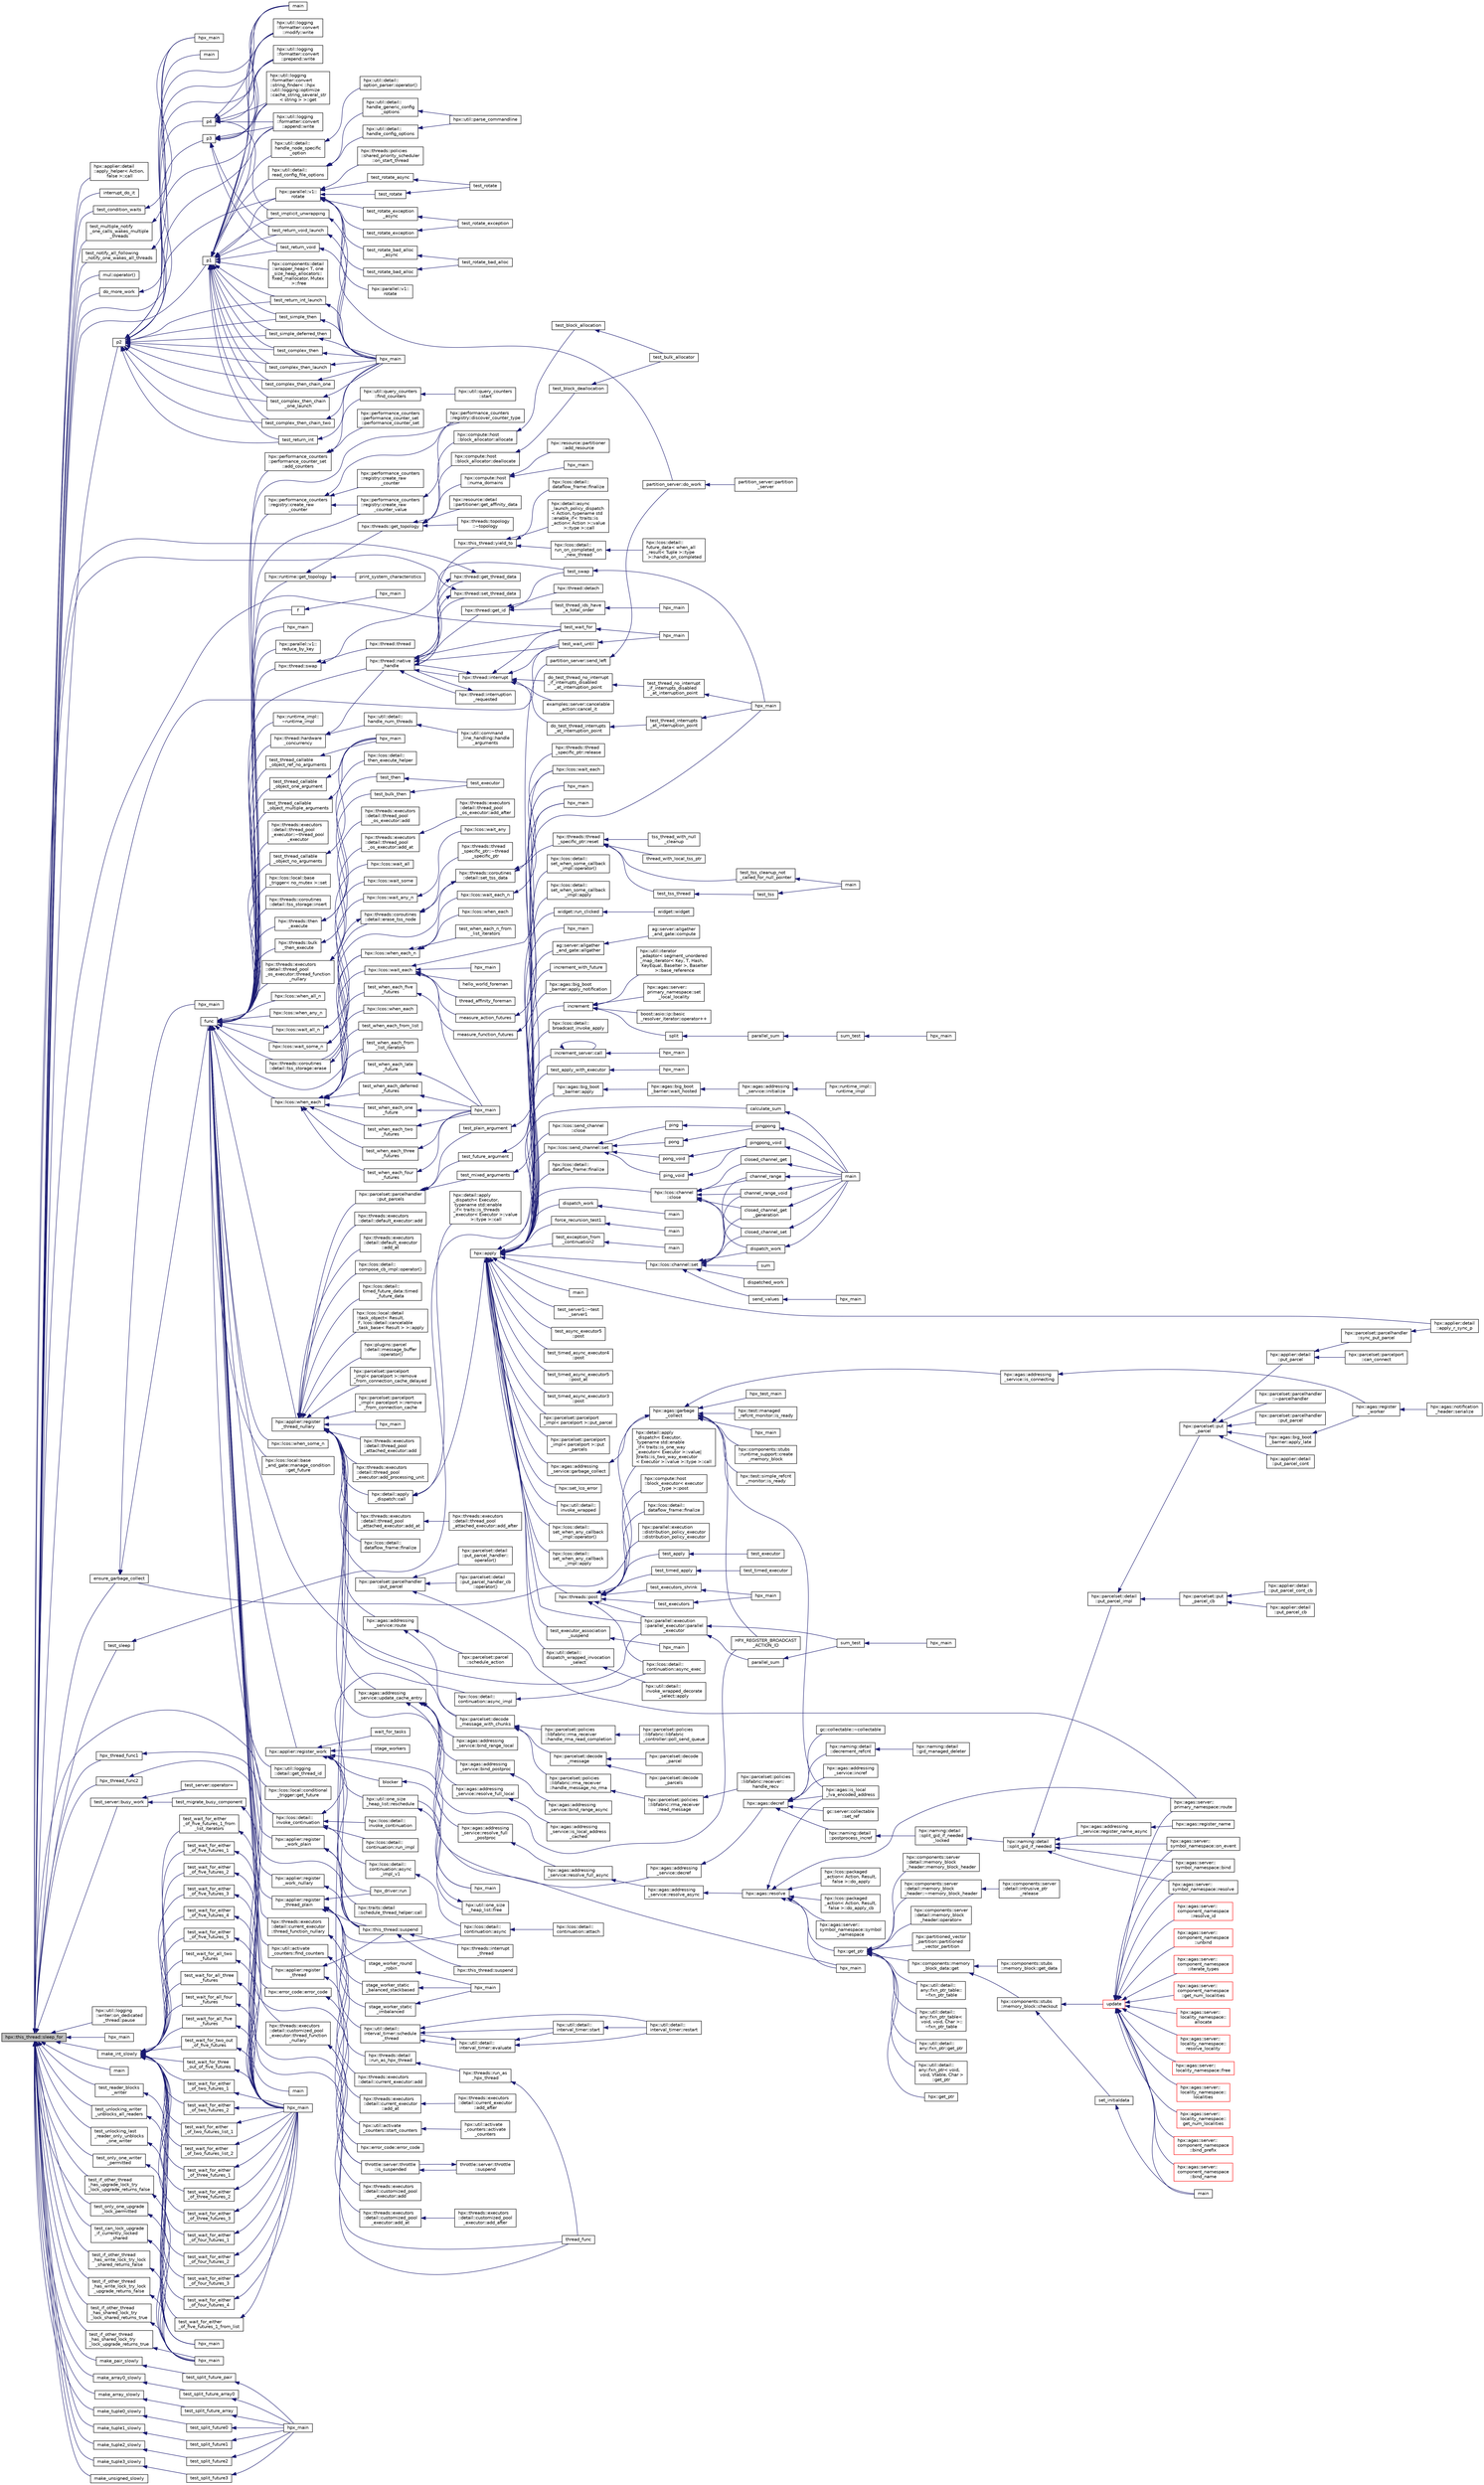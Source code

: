 digraph "hpx::this_thread::sleep_for"
{
  edge [fontname="Helvetica",fontsize="10",labelfontname="Helvetica",labelfontsize="10"];
  node [fontname="Helvetica",fontsize="10",shape=record];
  rankdir="LR";
  Node337 [label="hpx::this_thread::sleep_for",height=0.2,width=0.4,color="black", fillcolor="grey75", style="filled", fontcolor="black"];
  Node337 -> Node338 [dir="back",color="midnightblue",fontsize="10",style="solid",fontname="Helvetica"];
  Node338 [label="hpx::applier::detail\l::apply_helper\< Action,\l false \>::call",height=0.2,width=0.4,color="black", fillcolor="white", style="filled",URL="$de/d9b/structhpx_1_1applier_1_1detail_1_1apply__helper_3_01_action_00_01false_01_4.html#a567fbb92986df0974d5b30ca9a002130"];
  Node337 -> Node339 [dir="back",color="midnightblue",fontsize="10",style="solid",fontname="Helvetica"];
  Node339 [label="interrupt_do_it",height=0.2,width=0.4,color="black", fillcolor="white", style="filled",URL="$d1/db8/cancelable__action__client_8cpp.html#a46617129de426f6e7ab5eb91b008cd9e"];
  Node337 -> Node340 [dir="back",color="midnightblue",fontsize="10",style="solid",fontname="Helvetica"];
  Node340 [label="test_multiple_notify\l_one_calls_wakes_multiple\l_threads",height=0.2,width=0.4,color="black", fillcolor="white", style="filled",URL="$d1/ded/tests_2unit_2lcos_2condition__variable_8cpp.html#a578d8e27a7396ab57393dea2b8badee3"];
  Node340 -> Node341 [dir="back",color="midnightblue",fontsize="10",style="solid",fontname="Helvetica"];
  Node341 [label="hpx_main",height=0.2,width=0.4,color="black", fillcolor="white", style="filled",URL="$d1/ded/tests_2unit_2lcos_2condition__variable_8cpp.html#a255f773d830db5ca937cff11c2692fa2"];
  Node337 -> Node342 [dir="back",color="midnightblue",fontsize="10",style="solid",fontname="Helvetica"];
  Node342 [label="test_notify_all_following\l_notify_one_wakes_all_threads",height=0.2,width=0.4,color="black", fillcolor="white", style="filled",URL="$d1/ded/tests_2unit_2lcos_2condition__variable_8cpp.html#a6dd6eca404b61c749747efb07bebe3fd"];
  Node342 -> Node341 [dir="back",color="midnightblue",fontsize="10",style="solid",fontname="Helvetica"];
  Node337 -> Node343 [dir="back",color="midnightblue",fontsize="10",style="solid",fontname="Helvetica"];
  Node343 [label="test_condition_waits",height=0.2,width=0.4,color="black", fillcolor="white", style="filled",URL="$d1/ded/tests_2unit_2lcos_2condition__variable_8cpp.html#a1dd2e7c76971df521b245377c9611cd9"];
  Node343 -> Node341 [dir="back",color="midnightblue",fontsize="10",style="solid",fontname="Helvetica"];
  Node337 -> Node344 [dir="back",color="midnightblue",fontsize="10",style="solid",fontname="Helvetica"];
  Node344 [label="mul::operator()",height=0.2,width=0.4,color="black", fillcolor="white", style="filled",URL="$d2/d02/structmul.html#ab5eaa3d788f0a8d13cc19948e528c0e5"];
  Node337 -> Node345 [dir="back",color="midnightblue",fontsize="10",style="solid",fontname="Helvetica"];
  Node345 [label="do_more_work",height=0.2,width=0.4,color="black", fillcolor="white", style="filled",URL="$d2/dfd/future__2667_8cpp.html#a9ceebb831160f2acf3a047384add9064"];
  Node345 -> Node346 [dir="back",color="midnightblue",fontsize="10",style="solid",fontname="Helvetica"];
  Node346 [label="main",height=0.2,width=0.4,color="black", fillcolor="white", style="filled",URL="$d2/dfd/future__2667_8cpp.html#ae66f6b31b5ad750f1fe042a706a4e3d4"];
  Node337 -> Node347 [dir="back",color="midnightblue",fontsize="10",style="solid",fontname="Helvetica"];
  Node347 [label="p1",height=0.2,width=0.4,color="black", fillcolor="white", style="filled",URL="$df/da5/future__then_8cpp.html#a8978a24b044bacf963e33824a4c1ac98"];
  Node347 -> Node348 [dir="back",color="midnightblue",fontsize="10",style="solid",fontname="Helvetica"];
  Node348 [label="main",height=0.2,width=0.4,color="black", fillcolor="white", style="filled",URL="$dd/ded/bind__placeholder__test_8cpp.html#ae66f6b31b5ad750f1fe042a706a4e3d4"];
  Node347 -> Node349 [dir="back",color="midnightblue",fontsize="10",style="solid",fontname="Helvetica"];
  Node349 [label="hpx::util::logging\l::formatter::convert\l::string_finder\< ::hpx\l::util::logging::optimize\l::cache_string_several_str\l\< string \> \>::get",height=0.2,width=0.4,color="black", fillcolor="white", style="filled",URL="$da/d09/structhpx_1_1util_1_1logging_1_1formatter_1_1convert_1_1string__finder_3_01_1_1hpx_1_1util_1_1loe3f73a176adffd0ee7d2c5e1121ceb93.html#a9f91bb7bb18f0c343f6f95448106ffe0"];
  Node347 -> Node350 [dir="back",color="midnightblue",fontsize="10",style="solid",fontname="Helvetica"];
  Node350 [label="hpx::util::logging\l::formatter::convert\l::prepend::write",height=0.2,width=0.4,color="black", fillcolor="white", style="filled",URL="$de/d08/namespacehpx_1_1util_1_1logging_1_1formatter_1_1convert_1_1prepend.html#a800b76595c1330001994b1279f93d7ee"];
  Node347 -> Node351 [dir="back",color="midnightblue",fontsize="10",style="solid",fontname="Helvetica"];
  Node351 [label="hpx::util::logging\l::formatter::convert\l::append::write",height=0.2,width=0.4,color="black", fillcolor="white", style="filled",URL="$da/d97/namespacehpx_1_1util_1_1logging_1_1formatter_1_1convert_1_1append.html#a719ba04af3b9146a733025e9518eab47"];
  Node347 -> Node352 [dir="back",color="midnightblue",fontsize="10",style="solid",fontname="Helvetica"];
  Node352 [label="hpx::util::logging\l::formatter::convert\l::modify::write",height=0.2,width=0.4,color="black", fillcolor="white", style="filled",URL="$df/d5f/namespacehpx_1_1util_1_1logging_1_1formatter_1_1convert_1_1modify.html#aa88c9565b436c49c89eac1cb2e0ec7c2"];
  Node347 -> Node353 [dir="back",color="midnightblue",fontsize="10",style="solid",fontname="Helvetica"];
  Node353 [label="test_return_int",height=0.2,width=0.4,color="black", fillcolor="white", style="filled",URL="$df/da5/future__then_8cpp.html#a4574c7d42a67c66efb94b4aad426e984"];
  Node353 -> Node354 [dir="back",color="midnightblue",fontsize="10",style="solid",fontname="Helvetica"];
  Node354 [label="hpx_main",height=0.2,width=0.4,color="black", fillcolor="white", style="filled",URL="$df/da5/future__then_8cpp.html#aefd26dd818037509b2241068d57e3e1d"];
  Node347 -> Node355 [dir="back",color="midnightblue",fontsize="10",style="solid",fontname="Helvetica"];
  Node355 [label="test_return_int_launch",height=0.2,width=0.4,color="black", fillcolor="white", style="filled",URL="$df/da5/future__then_8cpp.html#a4d59ccf0b01a1fa8fde2acc877f986a7"];
  Node355 -> Node354 [dir="back",color="midnightblue",fontsize="10",style="solid",fontname="Helvetica"];
  Node347 -> Node356 [dir="back",color="midnightblue",fontsize="10",style="solid",fontname="Helvetica"];
  Node356 [label="test_return_void",height=0.2,width=0.4,color="black", fillcolor="white", style="filled",URL="$df/da5/future__then_8cpp.html#a504f39b4d586615d5d1371c8dad56645"];
  Node356 -> Node354 [dir="back",color="midnightblue",fontsize="10",style="solid",fontname="Helvetica"];
  Node347 -> Node357 [dir="back",color="midnightblue",fontsize="10",style="solid",fontname="Helvetica"];
  Node357 [label="test_return_void_launch",height=0.2,width=0.4,color="black", fillcolor="white", style="filled",URL="$df/da5/future__then_8cpp.html#a6bca71baf1676513433d261fbffee4bc"];
  Node357 -> Node354 [dir="back",color="midnightblue",fontsize="10",style="solid",fontname="Helvetica"];
  Node347 -> Node358 [dir="back",color="midnightblue",fontsize="10",style="solid",fontname="Helvetica"];
  Node358 [label="test_implicit_unwrapping",height=0.2,width=0.4,color="black", fillcolor="white", style="filled",URL="$df/da5/future__then_8cpp.html#ad7b1b04c3515e5bf95459e94b1bdc337"];
  Node358 -> Node354 [dir="back",color="midnightblue",fontsize="10",style="solid",fontname="Helvetica"];
  Node347 -> Node359 [dir="back",color="midnightblue",fontsize="10",style="solid",fontname="Helvetica"];
  Node359 [label="test_simple_then",height=0.2,width=0.4,color="black", fillcolor="white", style="filled",URL="$df/da5/future__then_8cpp.html#aa74379f2bcdf911e278b78569028848b"];
  Node359 -> Node354 [dir="back",color="midnightblue",fontsize="10",style="solid",fontname="Helvetica"];
  Node347 -> Node360 [dir="back",color="midnightblue",fontsize="10",style="solid",fontname="Helvetica"];
  Node360 [label="test_simple_deferred_then",height=0.2,width=0.4,color="black", fillcolor="white", style="filled",URL="$df/da5/future__then_8cpp.html#a026670a80b5d18f81a87665f09f4b9e4"];
  Node360 -> Node354 [dir="back",color="midnightblue",fontsize="10",style="solid",fontname="Helvetica"];
  Node347 -> Node361 [dir="back",color="midnightblue",fontsize="10",style="solid",fontname="Helvetica"];
  Node361 [label="test_complex_then",height=0.2,width=0.4,color="black", fillcolor="white", style="filled",URL="$df/da5/future__then_8cpp.html#a65c0909ab7ad1dbde6b00a89e09d12ee"];
  Node361 -> Node354 [dir="back",color="midnightblue",fontsize="10",style="solid",fontname="Helvetica"];
  Node347 -> Node362 [dir="back",color="midnightblue",fontsize="10",style="solid",fontname="Helvetica"];
  Node362 [label="test_complex_then_launch",height=0.2,width=0.4,color="black", fillcolor="white", style="filled",URL="$df/da5/future__then_8cpp.html#a57e79de123fc4563e6535bcb0d510eb6"];
  Node362 -> Node354 [dir="back",color="midnightblue",fontsize="10",style="solid",fontname="Helvetica"];
  Node347 -> Node363 [dir="back",color="midnightblue",fontsize="10",style="solid",fontname="Helvetica"];
  Node363 [label="test_complex_then_chain_one",height=0.2,width=0.4,color="black", fillcolor="white", style="filled",URL="$df/da5/future__then_8cpp.html#aa9256ab654994c70d6de44c612f62ac1"];
  Node363 -> Node354 [dir="back",color="midnightblue",fontsize="10",style="solid",fontname="Helvetica"];
  Node347 -> Node364 [dir="back",color="midnightblue",fontsize="10",style="solid",fontname="Helvetica"];
  Node364 [label="test_complex_then_chain\l_one_launch",height=0.2,width=0.4,color="black", fillcolor="white", style="filled",URL="$df/da5/future__then_8cpp.html#acf17bb2a5182b9cb7667271f95a03704"];
  Node364 -> Node354 [dir="back",color="midnightblue",fontsize="10",style="solid",fontname="Helvetica"];
  Node347 -> Node365 [dir="back",color="midnightblue",fontsize="10",style="solid",fontname="Helvetica"];
  Node365 [label="test_complex_then_chain_two",height=0.2,width=0.4,color="black", fillcolor="white", style="filled",URL="$df/da5/future__then_8cpp.html#a877da4dafc5590d16fa0d3c57391c363"];
  Node365 -> Node354 [dir="back",color="midnightblue",fontsize="10",style="solid",fontname="Helvetica"];
  Node347 -> Node366 [dir="back",color="midnightblue",fontsize="10",style="solid",fontname="Helvetica"];
  Node366 [label="hpx::util::detail::\lhandle_node_specific\l_option",height=0.2,width=0.4,color="black", fillcolor="white", style="filled",URL="$d2/d8e/namespacehpx_1_1util_1_1detail.html#a43e5f30f676cfadaad879f991391ffab"];
  Node366 -> Node367 [dir="back",color="midnightblue",fontsize="10",style="solid",fontname="Helvetica"];
  Node367 [label="hpx::util::detail::\loption_parser::operator()",height=0.2,width=0.4,color="black", fillcolor="white", style="filled",URL="$de/dc5/structhpx_1_1util_1_1detail_1_1option__parser.html#a6062e5ee56b2e2efa8717e73e01dfc52"];
  Node347 -> Node368 [dir="back",color="midnightblue",fontsize="10",style="solid",fontname="Helvetica"];
  Node368 [label="hpx::util::detail::\lread_config_file_options",height=0.2,width=0.4,color="black", fillcolor="white", style="filled",URL="$d2/d8e/namespacehpx_1_1util_1_1detail.html#acc4cbf3746afbdeb02d4d79e65ec085d"];
  Node368 -> Node369 [dir="back",color="midnightblue",fontsize="10",style="solid",fontname="Helvetica"];
  Node369 [label="hpx::util::detail::\lhandle_generic_config\l_options",height=0.2,width=0.4,color="black", fillcolor="white", style="filled",URL="$d2/d8e/namespacehpx_1_1util_1_1detail.html#afe9d48863068cf6ab23661ea84aad13b"];
  Node369 -> Node370 [dir="back",color="midnightblue",fontsize="10",style="solid",fontname="Helvetica"];
  Node370 [label="hpx::util::parse_commandline",height=0.2,width=0.4,color="black", fillcolor="white", style="filled",URL="$df/dad/namespacehpx_1_1util.html#a19ecafa5a1d8009b5301f6d94f77b773"];
  Node368 -> Node371 [dir="back",color="midnightblue",fontsize="10",style="solid",fontname="Helvetica"];
  Node371 [label="hpx::util::detail::\lhandle_config_options",height=0.2,width=0.4,color="black", fillcolor="white", style="filled",URL="$d2/d8e/namespacehpx_1_1util_1_1detail.html#adf812f0307327e750a861a2ed15d9c1a"];
  Node371 -> Node370 [dir="back",color="midnightblue",fontsize="10",style="solid",fontname="Helvetica"];
  Node347 -> Node372 [dir="back",color="midnightblue",fontsize="10",style="solid",fontname="Helvetica"];
  Node372 [label="hpx::parallel::v1::\lrotate",height=0.2,width=0.4,color="black", fillcolor="white", style="filled",URL="$db/db9/namespacehpx_1_1parallel_1_1v1.html#a1186b3f6aa7198ada6c81f987e08f85b"];
  Node372 -> Node373 [dir="back",color="midnightblue",fontsize="10",style="solid",fontname="Helvetica"];
  Node373 [label="partition_server::do_work",height=0.2,width=0.4,color="black", fillcolor="white", style="filled",URL="$d9/dbd/structpartition__server.html#a6642286bc38b9bed88cc6423d181b87f"];
  Node373 -> Node374 [dir="back",color="midnightblue",fontsize="10",style="solid",fontname="Helvetica"];
  Node374 [label="partition_server::partition\l_server",height=0.2,width=0.4,color="black", fillcolor="white", style="filled",URL="$d9/dbd/structpartition__server.html#a80906893b5b6771003acbf3fcfec37cf"];
  Node372 -> Node375 [dir="back",color="midnightblue",fontsize="10",style="solid",fontname="Helvetica"];
  Node375 [label="test_rotate",height=0.2,width=0.4,color="black", fillcolor="white", style="filled",URL="$d7/d5d/rotate_8cpp.html#ab8a8520d8bdef3f9022bc5377426d949"];
  Node375 -> Node376 [dir="back",color="midnightblue",fontsize="10",style="solid",fontname="Helvetica"];
  Node376 [label="test_rotate",height=0.2,width=0.4,color="black", fillcolor="white", style="filled",URL="$d7/d5d/rotate_8cpp.html#ae9e7ca0d224acd1e52ac006b1b1249e6"];
  Node372 -> Node377 [dir="back",color="midnightblue",fontsize="10",style="solid",fontname="Helvetica"];
  Node377 [label="test_rotate_async",height=0.2,width=0.4,color="black", fillcolor="white", style="filled",URL="$d7/d5d/rotate_8cpp.html#ae3e37eb13d1c555e7ec861e99599cecb"];
  Node377 -> Node376 [dir="back",color="midnightblue",fontsize="10",style="solid",fontname="Helvetica"];
  Node372 -> Node378 [dir="back",color="midnightblue",fontsize="10",style="solid",fontname="Helvetica"];
  Node378 [label="test_rotate_exception",height=0.2,width=0.4,color="black", fillcolor="white", style="filled",URL="$d7/d5d/rotate_8cpp.html#a84f60bd76e1e8fe9ecce9b0b1ae38bea"];
  Node378 -> Node379 [dir="back",color="midnightblue",fontsize="10",style="solid",fontname="Helvetica"];
  Node379 [label="test_rotate_exception",height=0.2,width=0.4,color="black", fillcolor="white", style="filled",URL="$d7/d5d/rotate_8cpp.html#aa448ed0e1a24642b5baaa5bb029abfc1"];
  Node372 -> Node380 [dir="back",color="midnightblue",fontsize="10",style="solid",fontname="Helvetica"];
  Node380 [label="test_rotate_exception\l_async",height=0.2,width=0.4,color="black", fillcolor="white", style="filled",URL="$d7/d5d/rotate_8cpp.html#a472f3593addc133bd849ff486e2a4e9a"];
  Node380 -> Node379 [dir="back",color="midnightblue",fontsize="10",style="solid",fontname="Helvetica"];
  Node372 -> Node381 [dir="back",color="midnightblue",fontsize="10",style="solid",fontname="Helvetica"];
  Node381 [label="test_rotate_bad_alloc",height=0.2,width=0.4,color="black", fillcolor="white", style="filled",URL="$d7/d5d/rotate_8cpp.html#ae74a2766c7d66fa2c13743d2d7b75fa9"];
  Node381 -> Node382 [dir="back",color="midnightblue",fontsize="10",style="solid",fontname="Helvetica"];
  Node382 [label="test_rotate_bad_alloc",height=0.2,width=0.4,color="black", fillcolor="white", style="filled",URL="$d7/d5d/rotate_8cpp.html#a6945fe3952a002c1c4536cb98882a9bf"];
  Node372 -> Node383 [dir="back",color="midnightblue",fontsize="10",style="solid",fontname="Helvetica"];
  Node383 [label="test_rotate_bad_alloc\l_async",height=0.2,width=0.4,color="black", fillcolor="white", style="filled",URL="$d7/d5d/rotate_8cpp.html#a02745132ec799d5c6af870c3350a7454"];
  Node383 -> Node382 [dir="back",color="midnightblue",fontsize="10",style="solid",fontname="Helvetica"];
  Node372 -> Node384 [dir="back",color="midnightblue",fontsize="10",style="solid",fontname="Helvetica"];
  Node384 [label="hpx::parallel::v1::\lrotate",height=0.2,width=0.4,color="black", fillcolor="white", style="filled",URL="$db/db9/namespacehpx_1_1parallel_1_1v1.html#acc6f55c3bfc3aecae26cb8a73e3e2563"];
  Node372 -> Node385 [dir="back",color="midnightblue",fontsize="10",style="solid",fontname="Helvetica"];
  Node385 [label="hpx::threads::policies\l::shared_priority_scheduler\l::on_start_thread",height=0.2,width=0.4,color="black", fillcolor="white", style="filled",URL="$d8/d52/classhpx_1_1threads_1_1policies_1_1shared__priority__scheduler.html#a6b50d46539ac974cbe2706f56c2fbc3f"];
  Node347 -> Node386 [dir="back",color="midnightblue",fontsize="10",style="solid",fontname="Helvetica"];
  Node386 [label="hpx::components::detail\l::wrapper_heap\< T, one\l_size_heap_allocators::\lfixed_mallocator, Mutex\l \>::free",height=0.2,width=0.4,color="black", fillcolor="white", style="filled",URL="$d1/d6d/classhpx_1_1components_1_1detail_1_1wrapper__heap.html#aca09fd51113634e49b03973d49a01612"];
  Node337 -> Node387 [dir="back",color="midnightblue",fontsize="10",style="solid",fontname="Helvetica"];
  Node387 [label="p2",height=0.2,width=0.4,color="black", fillcolor="white", style="filled",URL="$df/da5/future__then_8cpp.html#a0dabf50b87b0ab6126c07663b7c82650"];
  Node387 -> Node348 [dir="back",color="midnightblue",fontsize="10",style="solid",fontname="Helvetica"];
  Node387 -> Node349 [dir="back",color="midnightblue",fontsize="10",style="solid",fontname="Helvetica"];
  Node387 -> Node350 [dir="back",color="midnightblue",fontsize="10",style="solid",fontname="Helvetica"];
  Node387 -> Node351 [dir="back",color="midnightblue",fontsize="10",style="solid",fontname="Helvetica"];
  Node387 -> Node352 [dir="back",color="midnightblue",fontsize="10",style="solid",fontname="Helvetica"];
  Node387 -> Node388 [dir="back",color="midnightblue",fontsize="10",style="solid",fontname="Helvetica"];
  Node388 [label="p4",height=0.2,width=0.4,color="black", fillcolor="white", style="filled",URL="$df/da5/future__then_8cpp.html#a2e41883da983a4e735ff63a070df689f"];
  Node388 -> Node348 [dir="back",color="midnightblue",fontsize="10",style="solid",fontname="Helvetica"];
  Node388 -> Node349 [dir="back",color="midnightblue",fontsize="10",style="solid",fontname="Helvetica"];
  Node388 -> Node350 [dir="back",color="midnightblue",fontsize="10",style="solid",fontname="Helvetica"];
  Node388 -> Node351 [dir="back",color="midnightblue",fontsize="10",style="solid",fontname="Helvetica"];
  Node388 -> Node352 [dir="back",color="midnightblue",fontsize="10",style="solid",fontname="Helvetica"];
  Node388 -> Node358 [dir="back",color="midnightblue",fontsize="10",style="solid",fontname="Helvetica"];
  Node387 -> Node353 [dir="back",color="midnightblue",fontsize="10",style="solid",fontname="Helvetica"];
  Node387 -> Node355 [dir="back",color="midnightblue",fontsize="10",style="solid",fontname="Helvetica"];
  Node387 -> Node359 [dir="back",color="midnightblue",fontsize="10",style="solid",fontname="Helvetica"];
  Node387 -> Node360 [dir="back",color="midnightblue",fontsize="10",style="solid",fontname="Helvetica"];
  Node387 -> Node361 [dir="back",color="midnightblue",fontsize="10",style="solid",fontname="Helvetica"];
  Node387 -> Node362 [dir="back",color="midnightblue",fontsize="10",style="solid",fontname="Helvetica"];
  Node387 -> Node363 [dir="back",color="midnightblue",fontsize="10",style="solid",fontname="Helvetica"];
  Node387 -> Node364 [dir="back",color="midnightblue",fontsize="10",style="solid",fontname="Helvetica"];
  Node387 -> Node365 [dir="back",color="midnightblue",fontsize="10",style="solid",fontname="Helvetica"];
  Node387 -> Node372 [dir="back",color="midnightblue",fontsize="10",style="solid",fontname="Helvetica"];
  Node337 -> Node389 [dir="back",color="midnightblue",fontsize="10",style="solid",fontname="Helvetica"];
  Node389 [label="p3",height=0.2,width=0.4,color="black", fillcolor="white", style="filled",URL="$df/da5/future__then_8cpp.html#ada3ca76feabb79611290ef351f1ad171"];
  Node389 -> Node348 [dir="back",color="midnightblue",fontsize="10",style="solid",fontname="Helvetica"];
  Node389 -> Node349 [dir="back",color="midnightblue",fontsize="10",style="solid",fontname="Helvetica"];
  Node389 -> Node350 [dir="back",color="midnightblue",fontsize="10",style="solid",fontname="Helvetica"];
  Node389 -> Node351 [dir="back",color="midnightblue",fontsize="10",style="solid",fontname="Helvetica"];
  Node389 -> Node352 [dir="back",color="midnightblue",fontsize="10",style="solid",fontname="Helvetica"];
  Node389 -> Node356 [dir="back",color="midnightblue",fontsize="10",style="solid",fontname="Helvetica"];
  Node389 -> Node357 [dir="back",color="midnightblue",fontsize="10",style="solid",fontname="Helvetica"];
  Node337 -> Node390 [dir="back",color="midnightblue",fontsize="10",style="solid",fontname="Helvetica"];
  Node390 [label="test_wait_for",height=0.2,width=0.4,color="black", fillcolor="white", style="filled",URL="$de/d7d/future__timed__wait__1025_8cpp.html#a0e3d5409a174e5dac600412849dc9d93"];
  Node390 -> Node391 [dir="back",color="midnightblue",fontsize="10",style="solid",fontname="Helvetica"];
  Node391 [label="hpx_main",height=0.2,width=0.4,color="black", fillcolor="white", style="filled",URL="$de/d7d/future__timed__wait__1025_8cpp.html#a255f773d830db5ca937cff11c2692fa2"];
  Node337 -> Node392 [dir="back",color="midnightblue",fontsize="10",style="solid",fontname="Helvetica"];
  Node392 [label="test_wait_until",height=0.2,width=0.4,color="black", fillcolor="white", style="filled",URL="$de/d7d/future__timed__wait__1025_8cpp.html#af6d52682ea10ff7a073cce3b5708c7c9"];
  Node392 -> Node391 [dir="back",color="midnightblue",fontsize="10",style="solid",fontname="Helvetica"];
  Node337 -> Node393 [dir="back",color="midnightblue",fontsize="10",style="solid",fontname="Helvetica"];
  Node393 [label="ensure_garbage_collect",height=0.2,width=0.4,color="black", fillcolor="white", style="filled",URL="$d8/dfd/id__type__ref__counting__1032_8cpp.html#a5264b94bf7c262ac0e521fb290d476d5"];
  Node393 -> Node394 [dir="back",color="midnightblue",fontsize="10",style="solid",fontname="Helvetica"];
  Node394 [label="func",height=0.2,width=0.4,color="black", fillcolor="white", style="filled",URL="$d8/dfd/id__type__ref__counting__1032_8cpp.html#ab811b86ea5107ffb3351fcaa29d2c652"];
  Node394 -> Node395 [dir="back",color="midnightblue",fontsize="10",style="solid",fontname="Helvetica"];
  Node395 [label="hpx::util::activate\l_counters::find_counters",height=0.2,width=0.4,color="black", fillcolor="white", style="filled",URL="$d9/d0b/classhpx_1_1util_1_1activate__counters.html#a797f766dd5e2416f54a5a91b267bedd4"];
  Node395 -> Node396 [dir="back",color="midnightblue",fontsize="10",style="solid",fontname="Helvetica"];
  Node396 [label="hpx::util::activate\l_counters::start_counters",height=0.2,width=0.4,color="black", fillcolor="white", style="filled",URL="$d9/d0b/classhpx_1_1util_1_1activate__counters.html#af2193bbb81054707baea1f8f19d63ddf"];
  Node396 -> Node397 [dir="back",color="midnightblue",fontsize="10",style="solid",fontname="Helvetica"];
  Node397 [label="hpx::util::activate\l_counters::activate\l_counters",height=0.2,width=0.4,color="black", fillcolor="white", style="filled",URL="$d9/d0b/classhpx_1_1util_1_1activate__counters.html#a58030114fe706c120ec4d6d793da25d7"];
  Node394 -> Node398 [dir="back",color="midnightblue",fontsize="10",style="solid",fontname="Helvetica"];
  Node398 [label="hpx::lcos::local::base\l_and_gate::manage_condition\l::get_future",height=0.2,width=0.4,color="black", fillcolor="white", style="filled",URL="$d2/d39/structhpx_1_1lcos_1_1local_1_1base__and__gate_1_1manage__condition.html#ac4f65bf84421c3d2e1e40e986d8d8e62"];
  Node394 -> Node399 [dir="back",color="midnightblue",fontsize="10",style="solid",fontname="Helvetica"];
  Node399 [label="hpx::applier::register\l_thread_nullary",height=0.2,width=0.4,color="black", fillcolor="white", style="filled",URL="$d8/dcb/namespacehpx_1_1applier.html#a401cd1145927e58d74d1eb52aaccd936"];
  Node399 -> Node400 [dir="back",color="midnightblue",fontsize="10",style="solid",fontname="Helvetica"];
  Node400 [label="hpx::agas::addressing\l_service::route",height=0.2,width=0.4,color="black", fillcolor="white", style="filled",URL="$db/d58/structhpx_1_1agas_1_1addressing__service.html#a7ba78aaaea353576c92e10899bbbb471",tooltip="Route the given parcel to the appropriate AGAS service instance. "];
  Node400 -> Node401 [dir="back",color="midnightblue",fontsize="10",style="solid",fontname="Helvetica"];
  Node401 [label="hpx::parcelset::decode\l_message_with_chunks",height=0.2,width=0.4,color="black", fillcolor="white", style="filled",URL="$d4/d41/namespacehpx_1_1parcelset.html#abb7d99e0c8aaa983f0851d9c5d4e78bf"];
  Node401 -> Node402 [dir="back",color="midnightblue",fontsize="10",style="solid",fontname="Helvetica"];
  Node402 [label="hpx::parcelset::decode\l_message",height=0.2,width=0.4,color="black", fillcolor="white", style="filled",URL="$d4/d41/namespacehpx_1_1parcelset.html#ab5f27461c52dbbfeab29fe8a37986faa"];
  Node402 -> Node403 [dir="back",color="midnightblue",fontsize="10",style="solid",fontname="Helvetica"];
  Node403 [label="hpx::parcelset::decode\l_parcel",height=0.2,width=0.4,color="black", fillcolor="white", style="filled",URL="$d4/d41/namespacehpx_1_1parcelset.html#a0199ca3fa04e8fa08c9e6b9eec41ebb5"];
  Node402 -> Node404 [dir="back",color="midnightblue",fontsize="10",style="solid",fontname="Helvetica"];
  Node404 [label="hpx::parcelset::decode\l_parcels",height=0.2,width=0.4,color="black", fillcolor="white", style="filled",URL="$d4/d41/namespacehpx_1_1parcelset.html#aa7b4acdaa73e95824f4406d316551b51"];
  Node401 -> Node405 [dir="back",color="midnightblue",fontsize="10",style="solid",fontname="Helvetica"];
  Node405 [label="hpx::parcelset::policies\l::libfabric::rma_receiver\l::handle_message_no_rma",height=0.2,width=0.4,color="black", fillcolor="white", style="filled",URL="$d4/d56/structhpx_1_1parcelset_1_1policies_1_1libfabric_1_1rma__receiver.html#a9ee3082ad51ee63cf85049b8126580f0"];
  Node405 -> Node406 [dir="back",color="midnightblue",fontsize="10",style="solid",fontname="Helvetica"];
  Node406 [label="hpx::parcelset::policies\l::libfabric::rma_receiver\l::read_message",height=0.2,width=0.4,color="black", fillcolor="white", style="filled",URL="$d4/d56/structhpx_1_1parcelset_1_1policies_1_1libfabric_1_1rma__receiver.html#a687e3e9569a57b6bd48220ecd7ef2394"];
  Node406 -> Node407 [dir="back",color="midnightblue",fontsize="10",style="solid",fontname="Helvetica"];
  Node407 [label="hpx::parcelset::policies\l::libfabric::receiver::\lhandle_recv",height=0.2,width=0.4,color="black", fillcolor="white", style="filled",URL="$d9/df5/structhpx_1_1parcelset_1_1policies_1_1libfabric_1_1receiver.html#ae18eac5b1593bc79ba31cf828177d611"];
  Node401 -> Node408 [dir="back",color="midnightblue",fontsize="10",style="solid",fontname="Helvetica"];
  Node408 [label="hpx::parcelset::policies\l::libfabric::rma_receiver\l::handle_rma_read_completion",height=0.2,width=0.4,color="black", fillcolor="white", style="filled",URL="$d4/d56/structhpx_1_1parcelset_1_1policies_1_1libfabric_1_1rma__receiver.html#a77182bc65fb4dd0fc0737d87bec05a72"];
  Node408 -> Node409 [dir="back",color="midnightblue",fontsize="10",style="solid",fontname="Helvetica"];
  Node409 [label="hpx::parcelset::policies\l::libfabric::libfabric\l_controller::poll_send_queue",height=0.2,width=0.4,color="black", fillcolor="white", style="filled",URL="$db/d9f/classhpx_1_1parcelset_1_1policies_1_1libfabric_1_1libfabric__controller.html#afaa02e122be1ea6800a245af7b3a9cf8"];
  Node400 -> Node410 [dir="back",color="midnightblue",fontsize="10",style="solid",fontname="Helvetica"];
  Node410 [label="hpx::parcelset::parcel\l::schedule_action",height=0.2,width=0.4,color="black", fillcolor="white", style="filled",URL="$d7/d11/classhpx_1_1parcelset_1_1parcel.html#a48b0c65d702bd4b1c4234de252246eb5"];
  Node399 -> Node411 [dir="back",color="midnightblue",fontsize="10",style="solid",fontname="Helvetica"];
  Node411 [label="hpx::agas::addressing\l_service::decref",height=0.2,width=0.4,color="black", fillcolor="white", style="filled",URL="$db/d58/structhpx_1_1agas_1_1addressing__service.html#a0f18342491c8f0398bc0747a0634658b",tooltip="Decrement the global reference count for the given id. "];
  Node411 -> Node412 [dir="back",color="midnightblue",fontsize="10",style="solid",fontname="Helvetica"];
  Node412 [label="hpx::agas::decref",height=0.2,width=0.4,color="black", fillcolor="white", style="filled",URL="$dc/d54/namespacehpx_1_1agas.html#a08f10ad4320050773ecaf08b7ad1ad3e"];
  Node412 -> Node413 [dir="back",color="midnightblue",fontsize="10",style="solid",fontname="Helvetica"];
  Node413 [label="hpx::agas::addressing\l_service::incref",height=0.2,width=0.4,color="black", fillcolor="white", style="filled",URL="$db/d58/structhpx_1_1agas_1_1addressing__service.html#a77add8ef493b3ff577876bbbde8b2ead"];
  Node412 -> Node414 [dir="back",color="midnightblue",fontsize="10",style="solid",fontname="Helvetica"];
  Node414 [label="hpx::agas::is_local\l_lva_encoded_address",height=0.2,width=0.4,color="black", fillcolor="white", style="filled",URL="$dc/d54/namespacehpx_1_1agas.html#abb5e5584ed3b536ace8e3f58415e24c2"];
  Node412 -> Node415 [dir="back",color="midnightblue",fontsize="10",style="solid",fontname="Helvetica"];
  Node415 [label="gc::server::collectable\l::set_ref",height=0.2,width=0.4,color="black", fillcolor="white", style="filled",URL="$da/d76/structgc_1_1server_1_1collectable.html#a8e123e39f5a85da593dc15b5f872748d"];
  Node412 -> Node416 [dir="back",color="midnightblue",fontsize="10",style="solid",fontname="Helvetica"];
  Node416 [label="gc::collectable::~collectable",height=0.2,width=0.4,color="black", fillcolor="white", style="filled",URL="$da/d23/structgc_1_1collectable.html#aa3ac1547c0889e84cc088090dafcad1e"];
  Node412 -> Node417 [dir="back",color="midnightblue",fontsize="10",style="solid",fontname="Helvetica"];
  Node417 [label="hpx::naming::detail\l::decrement_refcnt",height=0.2,width=0.4,color="black", fillcolor="white", style="filled",URL="$d5/d18/namespacehpx_1_1naming_1_1detail.html#a63ddb380473bdb8a186686ffe718b6e2"];
  Node417 -> Node418 [dir="back",color="midnightblue",fontsize="10",style="solid",fontname="Helvetica"];
  Node418 [label="hpx::naming::detail\l::gid_managed_deleter",height=0.2,width=0.4,color="black", fillcolor="white", style="filled",URL="$d5/d18/namespacehpx_1_1naming_1_1detail.html#a4a5ba88a0340322e30f2d7b160a4568f"];
  Node412 -> Node419 [dir="back",color="midnightblue",fontsize="10",style="solid",fontname="Helvetica"];
  Node419 [label="hpx::naming::detail\l::postprocess_incref",height=0.2,width=0.4,color="black", fillcolor="white", style="filled",URL="$d5/d18/namespacehpx_1_1naming_1_1detail.html#a9d2708b2b1a4087d64195137b077ef1d"];
  Node419 -> Node420 [dir="back",color="midnightblue",fontsize="10",style="solid",fontname="Helvetica"];
  Node420 [label="hpx::naming::detail\l::split_gid_if_needed\l_locked",height=0.2,width=0.4,color="black", fillcolor="white", style="filled",URL="$d5/d18/namespacehpx_1_1naming_1_1detail.html#a8a41d874bb719f702a76d483293d9d56"];
  Node420 -> Node421 [dir="back",color="midnightblue",fontsize="10",style="solid",fontname="Helvetica"];
  Node421 [label="hpx::naming::detail\l::split_gid_if_needed",height=0.2,width=0.4,color="black", fillcolor="white", style="filled",URL="$d5/d18/namespacehpx_1_1naming_1_1detail.html#a106949fcb9087fb6bdca67d048d6568f"];
  Node421 -> Node422 [dir="back",color="midnightblue",fontsize="10",style="solid",fontname="Helvetica"];
  Node422 [label="hpx::agas::addressing\l_service::register_name_async",height=0.2,width=0.4,color="black", fillcolor="white", style="filled",URL="$db/d58/structhpx_1_1agas_1_1addressing__service.html#adfd0ce835927a3c0396b6fc9e9fbb3cf"];
  Node422 -> Node423 [dir="back",color="midnightblue",fontsize="10",style="solid",fontname="Helvetica"];
  Node423 [label="hpx::agas::register_name",height=0.2,width=0.4,color="black", fillcolor="white", style="filled",URL="$dc/d54/namespacehpx_1_1agas.html#adc43905ef74ad9948375f3948b64fc2f"];
  Node421 -> Node424 [dir="back",color="midnightblue",fontsize="10",style="solid",fontname="Helvetica"];
  Node424 [label="hpx::parcelset::detail\l::put_parcel_impl",height=0.2,width=0.4,color="black", fillcolor="white", style="filled",URL="$dc/d4e/namespacehpx_1_1parcelset_1_1detail.html#a0dfe29365976960c7f5db6388e8ce603"];
  Node424 -> Node425 [dir="back",color="midnightblue",fontsize="10",style="solid",fontname="Helvetica"];
  Node425 [label="hpx::parcelset::put\l_parcel",height=0.2,width=0.4,color="black", fillcolor="white", style="filled",URL="$d4/d41/namespacehpx_1_1parcelset.html#a53a9f5c6cf260dc8d06d194c96182b65"];
  Node425 -> Node426 [dir="back",color="midnightblue",fontsize="10",style="solid",fontname="Helvetica"];
  Node426 [label="hpx::applier::detail\l::put_parcel",height=0.2,width=0.4,color="black", fillcolor="white", style="filled",URL="$d1/d2a/namespacehpx_1_1applier_1_1detail.html#a4d568b8071bb894a09fabfba232c2663"];
  Node426 -> Node427 [dir="back",color="midnightblue",fontsize="10",style="solid",fontname="Helvetica"];
  Node427 [label="hpx::parcelset::parcelhandler\l::sync_put_parcel",height=0.2,width=0.4,color="black", fillcolor="white", style="filled",URL="$d4/d2f/classhpx_1_1parcelset_1_1parcelhandler.html#ad478f8b244ec822fcbcb84aa67b17497"];
  Node427 -> Node428 [dir="back",color="midnightblue",fontsize="10",style="solid",fontname="Helvetica"];
  Node428 [label="hpx::applier::detail\l::apply_r_sync_p",height=0.2,width=0.4,color="black", fillcolor="white", style="filled",URL="$d1/d2a/namespacehpx_1_1applier_1_1detail.html#ab69485311adeb590afa621a4b4be595d"];
  Node426 -> Node429 [dir="back",color="midnightblue",fontsize="10",style="solid",fontname="Helvetica"];
  Node429 [label="hpx::parcelset::parcelport\l::can_connect",height=0.2,width=0.4,color="black", fillcolor="white", style="filled",URL="$d9/d67/classhpx_1_1parcelset_1_1parcelport.html#a68bd6750625124e4de6309e74283a767"];
  Node425 -> Node430 [dir="back",color="midnightblue",fontsize="10",style="solid",fontname="Helvetica"];
  Node430 [label="hpx::applier::detail\l::put_parcel_cont",height=0.2,width=0.4,color="black", fillcolor="white", style="filled",URL="$d1/d2a/namespacehpx_1_1applier_1_1detail.html#aa5119ce6a8f642d2bacf23dc42ade0f9"];
  Node425 -> Node431 [dir="back",color="midnightblue",fontsize="10",style="solid",fontname="Helvetica"];
  Node431 [label="hpx::agas::big_boot\l_barrier::apply_late",height=0.2,width=0.4,color="black", fillcolor="white", style="filled",URL="$d8/db6/structhpx_1_1agas_1_1big__boot__barrier.html#a9148a04a25bea5a37d77b3ff20e1ebfb"];
  Node431 -> Node432 [dir="back",color="midnightblue",fontsize="10",style="solid",fontname="Helvetica"];
  Node432 [label="hpx::agas::register\l_worker",height=0.2,width=0.4,color="black", fillcolor="white", style="filled",URL="$dc/d54/namespacehpx_1_1agas.html#a3c98dc053a97fca0f3f3b5719d9f8336"];
  Node432 -> Node433 [dir="back",color="midnightblue",fontsize="10",style="solid",fontname="Helvetica"];
  Node433 [label="hpx::agas::notification\l_header::serialize",height=0.2,width=0.4,color="black", fillcolor="white", style="filled",URL="$de/dae/structhpx_1_1agas_1_1notification__header.html#aa028cf0e80baf9259523c340c4568634"];
  Node425 -> Node434 [dir="back",color="midnightblue",fontsize="10",style="solid",fontname="Helvetica"];
  Node434 [label="hpx::parcelset::parcelhandler\l::~parcelhandler",height=0.2,width=0.4,color="black", fillcolor="white", style="filled",URL="$d4/d2f/classhpx_1_1parcelset_1_1parcelhandler.html#a938c1c4259b1be845dc0197465969a17"];
  Node425 -> Node435 [dir="back",color="midnightblue",fontsize="10",style="solid",fontname="Helvetica"];
  Node435 [label="hpx::parcelset::parcelhandler\l::put_parcel",height=0.2,width=0.4,color="black", fillcolor="white", style="filled",URL="$d4/d2f/classhpx_1_1parcelset_1_1parcelhandler.html#aad45344f98c3f15456325c7270ae5ade"];
  Node424 -> Node436 [dir="back",color="midnightblue",fontsize="10",style="solid",fontname="Helvetica"];
  Node436 [label="hpx::parcelset::put\l_parcel_cb",height=0.2,width=0.4,color="black", fillcolor="white", style="filled",URL="$d4/d41/namespacehpx_1_1parcelset.html#a44a60f48094a44cbb7f52b7807dc56ff"];
  Node436 -> Node437 [dir="back",color="midnightblue",fontsize="10",style="solid",fontname="Helvetica"];
  Node437 [label="hpx::applier::detail\l::put_parcel_cb",height=0.2,width=0.4,color="black", fillcolor="white", style="filled",URL="$d1/d2a/namespacehpx_1_1applier_1_1detail.html#a96b7471f7a59fa4d3d298e562507c339"];
  Node436 -> Node438 [dir="back",color="midnightblue",fontsize="10",style="solid",fontname="Helvetica"];
  Node438 [label="hpx::applier::detail\l::put_parcel_cont_cb",height=0.2,width=0.4,color="black", fillcolor="white", style="filled",URL="$d1/d2a/namespacehpx_1_1applier_1_1detail.html#acb5d7569cd53998c51e4b48f09d62e83"];
  Node421 -> Node439 [dir="back",color="midnightblue",fontsize="10",style="solid",fontname="Helvetica"];
  Node439 [label="hpx::agas::server::\lsymbol_namespace::bind",height=0.2,width=0.4,color="black", fillcolor="white", style="filled",URL="$dc/da6/structhpx_1_1agas_1_1server_1_1symbol__namespace.html#a229ead0876ac8c5754793a2ca68de559"];
  Node421 -> Node440 [dir="back",color="midnightblue",fontsize="10",style="solid",fontname="Helvetica"];
  Node440 [label="hpx::agas::server::\lsymbol_namespace::resolve",height=0.2,width=0.4,color="black", fillcolor="white", style="filled",URL="$dc/da6/structhpx_1_1agas_1_1server_1_1symbol__namespace.html#aec3fc24e40dc96142eb77537945e92d5"];
  Node421 -> Node441 [dir="back",color="midnightblue",fontsize="10",style="solid",fontname="Helvetica"];
  Node441 [label="hpx::agas::server::\lsymbol_namespace::on_event",height=0.2,width=0.4,color="black", fillcolor="white", style="filled",URL="$dc/da6/structhpx_1_1agas_1_1server_1_1symbol__namespace.html#abbfcf18e8d40612e4fa618a39a2fc492"];
  Node399 -> Node442 [dir="back",color="midnightblue",fontsize="10",style="solid",fontname="Helvetica"];
  Node442 [label="hpx::agas::addressing\l_service::update_cache_entry",height=0.2,width=0.4,color="black", fillcolor="white", style="filled",URL="$db/d58/structhpx_1_1agas_1_1addressing__service.html#ab49f7530592fc5c804c94720b8ffd61d"];
  Node442 -> Node443 [dir="back",color="midnightblue",fontsize="10",style="solid",fontname="Helvetica"];
  Node443 [label="hpx::agas::addressing\l_service::bind_range_local",height=0.2,width=0.4,color="black", fillcolor="white", style="filled",URL="$db/d58/structhpx_1_1agas_1_1addressing__service.html#ab1d0ff454f580a5082a9b5d25b4f06fd",tooltip="Bind unique range of global ids to given base address. "];
  Node442 -> Node444 [dir="back",color="midnightblue",fontsize="10",style="solid",fontname="Helvetica"];
  Node444 [label="hpx::agas::addressing\l_service::bind_postproc",height=0.2,width=0.4,color="black", fillcolor="white", style="filled",URL="$db/d58/structhpx_1_1agas_1_1addressing__service.html#ae6f42662e19483b27cbf2e2779104b6c"];
  Node444 -> Node445 [dir="back",color="midnightblue",fontsize="10",style="solid",fontname="Helvetica"];
  Node445 [label="hpx::agas::addressing\l_service::bind_range_async",height=0.2,width=0.4,color="black", fillcolor="white", style="filled",URL="$db/d58/structhpx_1_1agas_1_1addressing__service.html#ad125f48a33347da6ab20c84f57822af7"];
  Node442 -> Node446 [dir="back",color="midnightblue",fontsize="10",style="solid",fontname="Helvetica"];
  Node446 [label="hpx::agas::addressing\l_service::resolve_full_local",height=0.2,width=0.4,color="black", fillcolor="white", style="filled",URL="$db/d58/structhpx_1_1agas_1_1addressing__service.html#af089b92023be321f1e101f8666f79d56"];
  Node446 -> Node447 [dir="back",color="midnightblue",fontsize="10",style="solid",fontname="Helvetica"];
  Node447 [label="hpx::agas::addressing\l_service::is_local_address\l_cached",height=0.2,width=0.4,color="black", fillcolor="white", style="filled",URL="$db/d58/structhpx_1_1agas_1_1addressing__service.html#ac22315a71f47927a730953d44c01e119"];
  Node442 -> Node448 [dir="back",color="midnightblue",fontsize="10",style="solid",fontname="Helvetica"];
  Node448 [label="hpx::agas::addressing\l_service::resolve_full\l_postproc",height=0.2,width=0.4,color="black", fillcolor="white", style="filled",URL="$db/d58/structhpx_1_1agas_1_1addressing__service.html#a9adf9683a9e200a15224e7c04f8d6339"];
  Node448 -> Node449 [dir="back",color="midnightblue",fontsize="10",style="solid",fontname="Helvetica"];
  Node449 [label="hpx::agas::addressing\l_service::resolve_full_async",height=0.2,width=0.4,color="black", fillcolor="white", style="filled",URL="$db/d58/structhpx_1_1agas_1_1addressing__service.html#af678e6288e0f302b9c96b813a8e660ef"];
  Node449 -> Node450 [dir="back",color="midnightblue",fontsize="10",style="solid",fontname="Helvetica"];
  Node450 [label="hpx::agas::addressing\l_service::resolve_async",height=0.2,width=0.4,color="black", fillcolor="white", style="filled",URL="$db/d58/structhpx_1_1agas_1_1addressing__service.html#a3344990e7d5c255f51bf89a8fb2828eb"];
  Node450 -> Node451 [dir="back",color="midnightblue",fontsize="10",style="solid",fontname="Helvetica"];
  Node451 [label="hpx::agas::resolve",height=0.2,width=0.4,color="black", fillcolor="white", style="filled",URL="$dc/d54/namespacehpx_1_1agas.html#aa3252ce39fbc229439bb0d85875b01fb"];
  Node451 -> Node452 [dir="back",color="midnightblue",fontsize="10",style="solid",fontname="Helvetica"];
  Node452 [label="hpx::get_ptr",height=0.2,width=0.4,color="black", fillcolor="white", style="filled",URL="$d8/d83/namespacehpx.html#aeb814737de830a2e8e340ca052d5ebfa",tooltip="Returns a future referring to the pointer to the underlying memory of a component. "];
  Node452 -> Node453 [dir="back",color="midnightblue",fontsize="10",style="solid",fontname="Helvetica"];
  Node453 [label="hpx::util::detail::\lany::fxn_ptr_table::\l~fxn_ptr_table",height=0.2,width=0.4,color="black", fillcolor="white", style="filled",URL="$d4/d23/structhpx_1_1util_1_1detail_1_1any_1_1fxn__ptr__table.html#abec0243c15a22c17b416628b8de59111"];
  Node452 -> Node454 [dir="back",color="midnightblue",fontsize="10",style="solid",fontname="Helvetica"];
  Node454 [label="hpx::util::detail::\lany::fxn_ptr_table\<\l void, void, Char \>::\l~fxn_ptr_table",height=0.2,width=0.4,color="black", fillcolor="white", style="filled",URL="$d3/d8f/structhpx_1_1util_1_1detail_1_1any_1_1fxn__ptr__table_3_01void_00_01void_00_01_char_01_4.html#aa98a639e98218646776adc0f4d0c4f68"];
  Node452 -> Node455 [dir="back",color="midnightblue",fontsize="10",style="solid",fontname="Helvetica"];
  Node455 [label="hpx::util::detail::\lany::fxn_ptr::get_ptr",height=0.2,width=0.4,color="black", fillcolor="white", style="filled",URL="$d7/dcb/structhpx_1_1util_1_1detail_1_1any_1_1fxn__ptr.html#a43d78a2ab4dd4b2149f361b38eeac853"];
  Node452 -> Node456 [dir="back",color="midnightblue",fontsize="10",style="solid",fontname="Helvetica"];
  Node456 [label="hpx::util::detail::\lany::fxn_ptr\< void,\l void, Vtable, Char \>\l::get_ptr",height=0.2,width=0.4,color="black", fillcolor="white", style="filled",URL="$d4/dfd/structhpx_1_1util_1_1detail_1_1any_1_1fxn__ptr_3_01void_00_01void_00_01_vtable_00_01_char_01_4.html#a92b4217797102bca7f9ebe903be1cbbe"];
  Node452 -> Node457 [dir="back",color="midnightblue",fontsize="10",style="solid",fontname="Helvetica"];
  Node457 [label="hpx::get_ptr",height=0.2,width=0.4,color="black", fillcolor="white", style="filled",URL="$d8/d83/namespacehpx.html#a488c36e8791a0f000ffce5ce86994602",tooltip="Returns a future referring to the pointer to the underlying memory of a component. "];
  Node452 -> Node458 [dir="back",color="midnightblue",fontsize="10",style="solid",fontname="Helvetica"];
  Node458 [label="hpx::components::server\l::detail::memory_block\l_header::memory_block_header",height=0.2,width=0.4,color="black", fillcolor="white", style="filled",URL="$d7/d1b/classhpx_1_1components_1_1server_1_1detail_1_1memory__block__header.html#aed5e8cf63bf5845d4e1e6d24c5ff36fe"];
  Node452 -> Node459 [dir="back",color="midnightblue",fontsize="10",style="solid",fontname="Helvetica"];
  Node459 [label="hpx::components::server\l::detail::memory_block\l_header::~memory_block_header",height=0.2,width=0.4,color="black", fillcolor="white", style="filled",URL="$d7/d1b/classhpx_1_1components_1_1server_1_1detail_1_1memory__block__header.html#a64944da9256f10c75be3c4683f978314"];
  Node459 -> Node460 [dir="back",color="midnightblue",fontsize="10",style="solid",fontname="Helvetica"];
  Node460 [label="hpx::components::server\l::detail::intrusive_ptr\l_release",height=0.2,width=0.4,color="black", fillcolor="white", style="filled",URL="$d8/d25/namespacehpx_1_1components_1_1server_1_1detail.html#a17d9da126dd7a005fe03586fc75ca180"];
  Node452 -> Node461 [dir="back",color="midnightblue",fontsize="10",style="solid",fontname="Helvetica"];
  Node461 [label="hpx::components::server\l::detail::memory_block\l_header::operator=",height=0.2,width=0.4,color="black", fillcolor="white", style="filled",URL="$d7/d1b/classhpx_1_1components_1_1server_1_1detail_1_1memory__block__header.html#a9f0f60ded060c5333875f47c4d36df16"];
  Node452 -> Node462 [dir="back",color="midnightblue",fontsize="10",style="solid",fontname="Helvetica"];
  Node462 [label="hpx::components::memory\l_block_data::get",height=0.2,width=0.4,color="black", fillcolor="white", style="filled",URL="$d5/d76/classhpx_1_1components_1_1memory__block__data.html#a97ce2f01b730d8d90d329c1642fc0b28"];
  Node462 -> Node463 [dir="back",color="midnightblue",fontsize="10",style="solid",fontname="Helvetica"];
  Node463 [label="hpx::components::stubs\l::memory_block::get_data",height=0.2,width=0.4,color="black", fillcolor="white", style="filled",URL="$d2/d46/structhpx_1_1components_1_1stubs_1_1memory__block.html#ac16c7812886244945987a05d7cb9b6e2"];
  Node462 -> Node464 [dir="back",color="midnightblue",fontsize="10",style="solid",fontname="Helvetica"];
  Node464 [label="hpx::components::stubs\l::memory_block::checkout",height=0.2,width=0.4,color="black", fillcolor="white", style="filled",URL="$d2/d46/structhpx_1_1components_1_1stubs_1_1memory__block.html#a37128bbb38e0ee31010f3d06d6de4e66"];
  Node464 -> Node465 [dir="back",color="midnightblue",fontsize="10",style="solid",fontname="Helvetica"];
  Node465 [label="set_initialdata",height=0.2,width=0.4,color="black", fillcolor="white", style="filled",URL="$d7/d8b/non__atomic__rma_8cpp.html#a8088a219b6b7da870545f4ec73f80930"];
  Node465 -> Node466 [dir="back",color="midnightblue",fontsize="10",style="solid",fontname="Helvetica"];
  Node466 [label="main",height=0.2,width=0.4,color="black", fillcolor="white", style="filled",URL="$d7/d8b/non__atomic__rma_8cpp.html#a0ddf1224851353fc92bfbff6f499fa97"];
  Node464 -> Node467 [dir="back",color="midnightblue",fontsize="10",style="solid",fontname="Helvetica"];
  Node467 [label="update",height=0.2,width=0.4,color="red", fillcolor="white", style="filled",URL="$d7/d8b/non__atomic__rma_8cpp.html#a1f6c9aa3449cfad360e892c9c0bb7773"];
  Node467 -> Node468 [dir="back",color="midnightblue",fontsize="10",style="solid",fontname="Helvetica"];
  Node468 [label="hpx::agas::server::\lcomponent_namespace\l::bind_prefix",height=0.2,width=0.4,color="red", fillcolor="white", style="filled",URL="$d4/dc8/structhpx_1_1agas_1_1server_1_1component__namespace.html#aa0f1e073d2837e493bbb13ffd5c06dc7"];
  Node467 -> Node472 [dir="back",color="midnightblue",fontsize="10",style="solid",fontname="Helvetica"];
  Node472 [label="hpx::agas::server::\lcomponent_namespace\l::bind_name",height=0.2,width=0.4,color="red", fillcolor="white", style="filled",URL="$d4/dc8/structhpx_1_1agas_1_1server_1_1component__namespace.html#ac81ad0c6b5a63d0af3299207949b4749"];
  Node467 -> Node474 [dir="back",color="midnightblue",fontsize="10",style="solid",fontname="Helvetica"];
  Node474 [label="hpx::agas::server::\lcomponent_namespace\l::resolve_id",height=0.2,width=0.4,color="red", fillcolor="white", style="filled",URL="$d4/dc8/structhpx_1_1agas_1_1server_1_1component__namespace.html#acee1577d340b0c3af69fea410a97e760"];
  Node467 -> Node476 [dir="back",color="midnightblue",fontsize="10",style="solid",fontname="Helvetica"];
  Node476 [label="hpx::agas::server::\lcomponent_namespace\l::unbind",height=0.2,width=0.4,color="red", fillcolor="white", style="filled",URL="$d4/dc8/structhpx_1_1agas_1_1server_1_1component__namespace.html#a6a1c04b36c3f7c2a61dba64cf586f2b7"];
  Node467 -> Node478 [dir="back",color="midnightblue",fontsize="10",style="solid",fontname="Helvetica"];
  Node478 [label="hpx::agas::server::\lcomponent_namespace\l::iterate_types",height=0.2,width=0.4,color="red", fillcolor="white", style="filled",URL="$d4/dc8/structhpx_1_1agas_1_1server_1_1component__namespace.html#a841f64a9b93bb658091f80fa5019c42c"];
  Node467 -> Node480 [dir="back",color="midnightblue",fontsize="10",style="solid",fontname="Helvetica"];
  Node480 [label="hpx::agas::server::\lcomponent_namespace\l::get_num_localities",height=0.2,width=0.4,color="red", fillcolor="white", style="filled",URL="$d4/dc8/structhpx_1_1agas_1_1server_1_1component__namespace.html#ae4612aa43bf1a3173cc0a17f78593a1f"];
  Node467 -> Node482 [dir="back",color="midnightblue",fontsize="10",style="solid",fontname="Helvetica"];
  Node482 [label="hpx::agas::server::\llocality_namespace::\lallocate",height=0.2,width=0.4,color="red", fillcolor="white", style="filled",URL="$dc/d72/structhpx_1_1agas_1_1server_1_1locality__namespace.html#a584777211619893840252d5c72b726ac"];
  Node467 -> Node486 [dir="back",color="midnightblue",fontsize="10",style="solid",fontname="Helvetica"];
  Node486 [label="hpx::agas::server::\llocality_namespace::\lresolve_locality",height=0.2,width=0.4,color="red", fillcolor="white", style="filled",URL="$dc/d72/structhpx_1_1agas_1_1server_1_1locality__namespace.html#acc664dc0ee762d5b35802aa60ac9f6e7"];
  Node467 -> Node488 [dir="back",color="midnightblue",fontsize="10",style="solid",fontname="Helvetica"];
  Node488 [label="hpx::agas::server::\llocality_namespace::free",height=0.2,width=0.4,color="red", fillcolor="white", style="filled",URL="$dc/d72/structhpx_1_1agas_1_1server_1_1locality__namespace.html#a53c05de8b43cbdb17edf4930b0fc0ac6"];
  Node467 -> Node490 [dir="back",color="midnightblue",fontsize="10",style="solid",fontname="Helvetica"];
  Node490 [label="hpx::agas::server::\llocality_namespace::\llocalities",height=0.2,width=0.4,color="red", fillcolor="white", style="filled",URL="$dc/d72/structhpx_1_1agas_1_1server_1_1locality__namespace.html#ab0ecc44f496ee5011c8ba2c73ea4e5e5"];
  Node467 -> Node492 [dir="back",color="midnightblue",fontsize="10",style="solid",fontname="Helvetica"];
  Node492 [label="hpx::agas::server::\llocality_namespace::\lget_num_localities",height=0.2,width=0.4,color="red", fillcolor="white", style="filled",URL="$dc/d72/structhpx_1_1agas_1_1server_1_1locality__namespace.html#a0df77ad95317a3800a9ae69e8a7ebbe8"];
  Node467 -> Node466 [dir="back",color="midnightblue",fontsize="10",style="solid",fontname="Helvetica"];
  Node467 -> Node504 [dir="back",color="midnightblue",fontsize="10",style="solid",fontname="Helvetica"];
  Node504 [label="hpx::agas::server::\lprimary_namespace::route",height=0.2,width=0.4,color="black", fillcolor="white", style="filled",URL="$d7/d3a/structhpx_1_1agas_1_1server_1_1primary__namespace.html#a9037a1baa55fb13097a541bc365f2d0b"];
  Node467 -> Node439 [dir="back",color="midnightblue",fontsize="10",style="solid",fontname="Helvetica"];
  Node467 -> Node440 [dir="back",color="midnightblue",fontsize="10",style="solid",fontname="Helvetica"];
  Node467 -> Node441 [dir="back",color="midnightblue",fontsize="10",style="solid",fontname="Helvetica"];
  Node452 -> Node507 [dir="back",color="midnightblue",fontsize="10",style="solid",fontname="Helvetica"];
  Node507 [label="hpx::partitioned_vector\l_partition::partitioned\l_vector_partition",height=0.2,width=0.4,color="black", fillcolor="white", style="filled",URL="$da/d87/classhpx_1_1partitioned__vector__partition.html#a85078a778fae06c9d51315c2775227c2"];
  Node451 -> Node414 [dir="back",color="midnightblue",fontsize="10",style="solid",fontname="Helvetica"];
  Node451 -> Node508 [dir="back",color="midnightblue",fontsize="10",style="solid",fontname="Helvetica"];
  Node508 [label="hpx_main",height=0.2,width=0.4,color="black", fillcolor="white", style="filled",URL="$d1/d4f/local__address__rebind_8cpp.html#aaf67a3863f19ff7033e239ebb1204fb7"];
  Node451 -> Node509 [dir="back",color="midnightblue",fontsize="10",style="solid",fontname="Helvetica"];
  Node509 [label="hpx::lcos::packaged\l_action\< Action, Result,\l false \>::do_apply",height=0.2,width=0.4,color="black", fillcolor="white", style="filled",URL="$df/da7/classhpx_1_1lcos_1_1packaged__action_3_01_action_00_01_result_00_01false_01_4.html#a7b4b07dc448c4f1e41b2d0dd4db0766d"];
  Node451 -> Node510 [dir="back",color="midnightblue",fontsize="10",style="solid",fontname="Helvetica"];
  Node510 [label="hpx::lcos::packaged\l_action\< Action, Result,\l false \>::do_apply_cb",height=0.2,width=0.4,color="black", fillcolor="white", style="filled",URL="$df/da7/classhpx_1_1lcos_1_1packaged__action_3_01_action_00_01_result_00_01false_01_4.html#ae9e7cb83096eb3fd1b748c39545d66a7"];
  Node451 -> Node504 [dir="back",color="midnightblue",fontsize="10",style="solid",fontname="Helvetica"];
  Node451 -> Node511 [dir="back",color="midnightblue",fontsize="10",style="solid",fontname="Helvetica"];
  Node511 [label="hpx::agas::server::\lsymbol_namespace::symbol\l_namespace",height=0.2,width=0.4,color="black", fillcolor="white", style="filled",URL="$dc/da6/structhpx_1_1agas_1_1server_1_1symbol__namespace.html#a47e93a69f95628011765023a666b6619"];
  Node442 -> Node508 [dir="back",color="midnightblue",fontsize="10",style="solid",fontname="Helvetica"];
  Node442 -> Node512 [dir="back",color="midnightblue",fontsize="10",style="solid",fontname="Helvetica"];
  Node512 [label="HPX_REGISTER_BROADCAST\l_ACTION_ID",height=0.2,width=0.4,color="black", fillcolor="white", style="filled",URL="$de/d5c/runtime__support__server_8cpp.html#a2c7fd60adfab122ae67b173ad73fc706"];
  Node399 -> Node513 [dir="back",color="midnightblue",fontsize="10",style="solid",fontname="Helvetica"];
  Node513 [label="hpx::detail::apply\l_dispatch::call",height=0.2,width=0.4,color="black", fillcolor="white", style="filled",URL="$db/de8/structhpx_1_1detail_1_1apply__dispatch.html#a0755fab16d281e74bcff0f8045be9459"];
  Node513 -> Node514 [dir="back",color="midnightblue",fontsize="10",style="solid",fontname="Helvetica"];
  Node514 [label="hpx::detail::apply\l_dispatch\< Executor,\l typename std::enable\l_if\< traits::is_threads\l_executor\< Executor \>::value\l \>::type \>::call",height=0.2,width=0.4,color="black", fillcolor="white", style="filled",URL="$d2/d36/structhpx_1_1detail_1_1apply__dispatch_3_01_executor_00_01typename_01std_1_1enable__if_3_01traitace0e78b4eed46f7469a5d3012e80024.html#a3cf0ca78ec85af06d8c729e4bd1b8ab4"];
  Node513 -> Node515 [dir="back",color="midnightblue",fontsize="10",style="solid",fontname="Helvetica"];
  Node515 [label="hpx::apply",height=0.2,width=0.4,color="black", fillcolor="white", style="filled",URL="$d8/d83/namespacehpx.html#aa87762f0db0731d385f3fdfdb25d59fc"];
  Node515 -> Node516 [dir="back",color="midnightblue",fontsize="10",style="solid",fontname="Helvetica"];
  Node516 [label="hpx::agas::addressing\l_service::garbage_collect",height=0.2,width=0.4,color="black", fillcolor="white", style="filled",URL="$db/d58/structhpx_1_1agas_1_1addressing__service.html#a87dcae0eacf6e62d5103ebf516d86f63"];
  Node516 -> Node517 [dir="back",color="midnightblue",fontsize="10",style="solid",fontname="Helvetica"];
  Node517 [label="hpx::agas::garbage\l_collect",height=0.2,width=0.4,color="black", fillcolor="white", style="filled",URL="$dc/d54/namespacehpx_1_1agas.html#a951337adc4f9bd6df00a50737468e911"];
  Node517 -> Node518 [dir="back",color="midnightblue",fontsize="10",style="solid",fontname="Helvetica"];
  Node518 [label="hpx::agas::addressing\l_service::is_connecting",height=0.2,width=0.4,color="black", fillcolor="white", style="filled",URL="$db/d58/structhpx_1_1agas_1_1addressing__service.html#a0155cfd6dbb903623ae403c6f53b86c3",tooltip="Returns whether this addressing_service is connecting to a running application. "];
  Node518 -> Node432 [dir="back",color="midnightblue",fontsize="10",style="solid",fontname="Helvetica"];
  Node517 -> Node519 [dir="back",color="midnightblue",fontsize="10",style="solid",fontname="Helvetica"];
  Node519 [label="hpx_test_main",height=0.2,width=0.4,color="black", fillcolor="white", style="filled",URL="$d6/d80/credit__exhaustion_8cpp.html#a9a1c75cfa4bc8637fb9e22dfdca0891a"];
  Node517 -> Node393 [dir="back",color="midnightblue",fontsize="10",style="solid",fontname="Helvetica"];
  Node517 -> Node414 [dir="back",color="midnightblue",fontsize="10",style="solid",fontname="Helvetica"];
  Node517 -> Node520 [dir="back",color="midnightblue",fontsize="10",style="solid",fontname="Helvetica"];
  Node520 [label="hpx::test::managed\l_refcnt_monitor::is_ready",height=0.2,width=0.4,color="black", fillcolor="white", style="filled",URL="$d6/d63/structhpx_1_1test_1_1managed__refcnt__monitor.html#a4075d84c7206089aec85a1dd3ae8482e"];
  Node517 -> Node521 [dir="back",color="midnightblue",fontsize="10",style="solid",fontname="Helvetica"];
  Node521 [label="hpx_main",height=0.2,width=0.4,color="black", fillcolor="white", style="filled",URL="$d0/d7e/promise__leak__996_8cpp.html#a4ca51ec94fa82421fc621b58eef7b01c"];
  Node517 -> Node522 [dir="back",color="midnightblue",fontsize="10",style="solid",fontname="Helvetica"];
  Node522 [label="hpx::components::stubs\l::runtime_support::create\l_memory_block",height=0.2,width=0.4,color="black", fillcolor="white", style="filled",URL="$da/d36/structhpx_1_1components_1_1stubs_1_1runtime__support.html#ab76dc3ec60d4ceeb7e52494c307a7cfd"];
  Node517 -> Node512 [dir="back",color="midnightblue",fontsize="10",style="solid",fontname="Helvetica"];
  Node517 -> Node523 [dir="back",color="midnightblue",fontsize="10",style="solid",fontname="Helvetica"];
  Node523 [label="hpx::test::simple_refcnt\l_monitor::is_ready",height=0.2,width=0.4,color="black", fillcolor="white", style="filled",URL="$d9/d66/structhpx_1_1test_1_1simple__refcnt__monitor.html#a9f05344ca8f797f913ca5f8fdb0033d1"];
  Node515 -> Node524 [dir="back",color="midnightblue",fontsize="10",style="solid",fontname="Helvetica"];
  Node524 [label="ag::server::allgather\l_and_gate::allgather",height=0.2,width=0.4,color="black", fillcolor="white", style="filled",URL="$d6/dd2/classag_1_1server_1_1allgather__and__gate.html#a494418627abfc7012f2297a8bea635db"];
  Node524 -> Node525 [dir="back",color="midnightblue",fontsize="10",style="solid",fontname="Helvetica"];
  Node525 [label="ag::server::allgather\l_and_gate::compute",height=0.2,width=0.4,color="black", fillcolor="white", style="filled",URL="$d6/dd2/classag_1_1server_1_1allgather__and__gate.html#a07982151b8c2fa12d2a89152e9896b12"];
  Node515 -> Node428 [dir="back",color="midnightblue",fontsize="10",style="solid",fontname="Helvetica"];
  Node515 -> Node526 [dir="back",color="midnightblue",fontsize="10",style="solid",fontname="Helvetica"];
  Node526 [label="increment",height=0.2,width=0.4,color="black", fillcolor="white", style="filled",URL="$d5/dd3/apply__colocated_8cpp.html#a0587c889321a8e9c6f8b53102c281391"];
  Node526 -> Node527 [dir="back",color="midnightblue",fontsize="10",style="solid",fontname="Helvetica"];
  Node527 [label="boost::asio::ip::basic\l_resolver_iterator::operator++",height=0.2,width=0.4,color="black", fillcolor="white", style="filled",URL="$d5/d86/classboost_1_1asio_1_1ip_1_1basic__resolver__iterator.html#a8d474163b0efb25f329b99e16422ca09",tooltip="Increment operator (prefix). "];
  Node526 -> Node528 [dir="back",color="midnightblue",fontsize="10",style="solid",fontname="Helvetica"];
  Node528 [label="split",height=0.2,width=0.4,color="black", fillcolor="white", style="filled",URL="$d9/dca/created__executor_8cpp.html#a93788ea6faf31003f71a7ef49dbb0ec3"];
  Node528 -> Node529 [dir="back",color="midnightblue",fontsize="10",style="solid",fontname="Helvetica"];
  Node529 [label="parallel_sum",height=0.2,width=0.4,color="black", fillcolor="white", style="filled",URL="$d9/dca/created__executor_8cpp.html#a80274c30da23d7824ffc381645cbcfeb"];
  Node529 -> Node530 [dir="back",color="midnightblue",fontsize="10",style="solid",fontname="Helvetica"];
  Node530 [label="sum_test",height=0.2,width=0.4,color="black", fillcolor="white", style="filled",URL="$d9/dca/created__executor_8cpp.html#a00698497aebbb08ccb1fafc32f2e52a2"];
  Node530 -> Node531 [dir="back",color="midnightblue",fontsize="10",style="solid",fontname="Helvetica"];
  Node531 [label="hpx_main",height=0.2,width=0.4,color="black", fillcolor="white", style="filled",URL="$d9/dca/created__executor_8cpp.html#a4ca51ec94fa82421fc621b58eef7b01c"];
  Node526 -> Node532 [dir="back",color="midnightblue",fontsize="10",style="solid",fontname="Helvetica"];
  Node532 [label="hpx::util::iterator\l_adaptor\< segment_unordered\l_map_iterator\< Key, T, Hash,\l KeyEqual, BaseIter \>, BaseIter\l \>::base_reference",height=0.2,width=0.4,color="black", fillcolor="white", style="filled",URL="$dd/d31/classhpx_1_1util_1_1iterator__adaptor.html#a94fc51756ea35a5e0b1523c242b7fb3c"];
  Node526 -> Node533 [dir="back",color="midnightblue",fontsize="10",style="solid",fontname="Helvetica"];
  Node533 [label="hpx::agas::server::\lprimary_namespace::set\l_local_locality",height=0.2,width=0.4,color="black", fillcolor="white", style="filled",URL="$d7/d3a/structhpx_1_1agas_1_1server_1_1primary__namespace.html#a52d12a1efbe05190fd6592ba971192b6"];
  Node515 -> Node534 [dir="back",color="midnightblue",fontsize="10",style="solid",fontname="Helvetica"];
  Node534 [label="increment_server::call",height=0.2,width=0.4,color="black", fillcolor="white", style="filled",URL="$da/dc6/structincrement__server.html#aeea4aad953d6e2117a1359352013e64e"];
  Node534 -> Node534 [dir="back",color="midnightblue",fontsize="10",style="solid",fontname="Helvetica"];
  Node534 -> Node535 [dir="back",color="midnightblue",fontsize="10",style="solid",fontname="Helvetica"];
  Node535 [label="hpx_main",height=0.2,width=0.4,color="black", fillcolor="white", style="filled",URL="$d9/d40/apply__remote_8cpp.html#aefd26dd818037509b2241068d57e3e1d"];
  Node515 -> Node536 [dir="back",color="midnightblue",fontsize="10",style="solid",fontname="Helvetica"];
  Node536 [label="hpx_main",height=0.2,width=0.4,color="black", fillcolor="white", style="filled",URL="$d5/dd3/apply__colocated_8cpp.html#aefd26dd818037509b2241068d57e3e1d"];
  Node515 -> Node537 [dir="back",color="midnightblue",fontsize="10",style="solid",fontname="Helvetica"];
  Node537 [label="test_apply_with_executor",height=0.2,width=0.4,color="black", fillcolor="white", style="filled",URL="$db/d84/apply__local__executor_8cpp.html#a0c4dc7ef929c2f7eee27a3adcf3e4187"];
  Node537 -> Node538 [dir="back",color="midnightblue",fontsize="10",style="solid",fontname="Helvetica"];
  Node538 [label="hpx_main",height=0.2,width=0.4,color="black", fillcolor="white", style="filled",URL="$db/d84/apply__local__executor_8cpp.html#aefd26dd818037509b2241068d57e3e1d"];
  Node515 -> Node539 [dir="back",color="midnightblue",fontsize="10",style="solid",fontname="Helvetica"];
  Node539 [label="increment_with_future",height=0.2,width=0.4,color="black", fillcolor="white", style="filled",URL="$d9/d40/apply__remote_8cpp.html#a76fb7bfea99241362aae111872c50a48"];
  Node515 -> Node540 [dir="back",color="midnightblue",fontsize="10",style="solid",fontname="Helvetica"];
  Node540 [label="hpx::agas::big_boot\l_barrier::apply_notification",height=0.2,width=0.4,color="black", fillcolor="white", style="filled",URL="$d8/db6/structhpx_1_1agas_1_1big__boot__barrier.html#afb910ba0c616d6b6ce4973ea19f70af6"];
  Node515 -> Node541 [dir="back",color="midnightblue",fontsize="10",style="solid",fontname="Helvetica"];
  Node541 [label="hpx::agas::big_boot\l_barrier::apply",height=0.2,width=0.4,color="black", fillcolor="white", style="filled",URL="$d8/db6/structhpx_1_1agas_1_1big__boot__barrier.html#a1a3c5320dbd8eeea60427d535e189d3c"];
  Node541 -> Node542 [dir="back",color="midnightblue",fontsize="10",style="solid",fontname="Helvetica"];
  Node542 [label="hpx::agas::big_boot\l_barrier::wait_hosted",height=0.2,width=0.4,color="black", fillcolor="white", style="filled",URL="$d8/db6/structhpx_1_1agas_1_1big__boot__barrier.html#af83d97cabe46bfd67841283fece1cb24"];
  Node542 -> Node543 [dir="back",color="midnightblue",fontsize="10",style="solid",fontname="Helvetica"];
  Node543 [label="hpx::agas::addressing\l_service::initialize",height=0.2,width=0.4,color="black", fillcolor="white", style="filled",URL="$db/d58/structhpx_1_1agas_1_1addressing__service.html#afb80dcf683086f9ec1237c81129017d8"];
  Node543 -> Node544 [dir="back",color="midnightblue",fontsize="10",style="solid",fontname="Helvetica"];
  Node544 [label="hpx::runtime_impl::\lruntime_impl",height=0.2,width=0.4,color="black", fillcolor="white", style="filled",URL="$dc/d80/classhpx_1_1runtime__impl.html#a19b55584b2e6b6b4d72ae159fbef0f6e"];
  Node515 -> Node545 [dir="back",color="midnightblue",fontsize="10",style="solid",fontname="Helvetica"];
  Node545 [label="hpx::lcos::detail::\lbroadcast_invoke_apply",height=0.2,width=0.4,color="black", fillcolor="white", style="filled",URL="$d4/d6c/namespacehpx_1_1lcos_1_1detail.html#a56bb7b79ae292db2fe16834c34e69b5d"];
  Node515 -> Node546 [dir="back",color="midnightblue",fontsize="10",style="solid",fontname="Helvetica"];
  Node546 [label="calculate_sum",height=0.2,width=0.4,color="black", fillcolor="white", style="filled",URL="$dd/d5f/channel_8cpp.html#a5ad6c2cb35b94e91d3eae31817c35201"];
  Node546 -> Node547 [dir="back",color="midnightblue",fontsize="10",style="solid",fontname="Helvetica"];
  Node547 [label="main",height=0.2,width=0.4,color="black", fillcolor="white", style="filled",URL="$dd/d5f/channel_8cpp.html#a0ddf1224851353fc92bfbff6f499fa97"];
  Node515 -> Node548 [dir="back",color="midnightblue",fontsize="10",style="solid",fontname="Helvetica"];
  Node548 [label="hpx::lcos::channel::set",height=0.2,width=0.4,color="black", fillcolor="white", style="filled",URL="$db/d40/classhpx_1_1lcos_1_1channel.html#a55b035fb8c7cac0b6f187884f04f8b6a"];
  Node548 -> Node549 [dir="back",color="midnightblue",fontsize="10",style="solid",fontname="Helvetica"];
  Node549 [label="sum",height=0.2,width=0.4,color="black", fillcolor="white", style="filled",URL="$dd/d5f/channel_8cpp.html#a5eb4df851d38dc3016b73d78ec254dfd"];
  Node548 -> Node550 [dir="back",color="midnightblue",fontsize="10",style="solid",fontname="Helvetica"];
  Node550 [label="dispatched_work",height=0.2,width=0.4,color="black", fillcolor="white", style="filled",URL="$dd/d5f/channel_8cpp.html#aa17ab86bf3ca4964c8b4a7d9df1b3b2c"];
  Node548 -> Node551 [dir="back",color="midnightblue",fontsize="10",style="solid",fontname="Helvetica"];
  Node551 [label="dispatch_work",height=0.2,width=0.4,color="black", fillcolor="white", style="filled",URL="$dd/d5f/channel_8cpp.html#a3d606b83e4ff5fddcaf60e1e4724c219"];
  Node551 -> Node547 [dir="back",color="midnightblue",fontsize="10",style="solid",fontname="Helvetica"];
  Node548 -> Node552 [dir="back",color="midnightblue",fontsize="10",style="solid",fontname="Helvetica"];
  Node552 [label="channel_range",height=0.2,width=0.4,color="black", fillcolor="white", style="filled",URL="$dd/d5f/channel_8cpp.html#a38b0840217b66b16fd29fa66bb69bb1e"];
  Node552 -> Node547 [dir="back",color="midnightblue",fontsize="10",style="solid",fontname="Helvetica"];
  Node548 -> Node553 [dir="back",color="midnightblue",fontsize="10",style="solid",fontname="Helvetica"];
  Node553 [label="channel_range_void",height=0.2,width=0.4,color="black", fillcolor="white", style="filled",URL="$dd/d5f/channel_8cpp.html#a3cf409af54af985dbcbcfd63382bad85"];
  Node553 -> Node547 [dir="back",color="midnightblue",fontsize="10",style="solid",fontname="Helvetica"];
  Node548 -> Node554 [dir="back",color="midnightblue",fontsize="10",style="solid",fontname="Helvetica"];
  Node554 [label="closed_channel_get\l_generation",height=0.2,width=0.4,color="black", fillcolor="white", style="filled",URL="$dd/d5f/channel_8cpp.html#a615cc57b47b12d65521e307be7560ca1"];
  Node554 -> Node547 [dir="back",color="midnightblue",fontsize="10",style="solid",fontname="Helvetica"];
  Node548 -> Node555 [dir="back",color="midnightblue",fontsize="10",style="solid",fontname="Helvetica"];
  Node555 [label="closed_channel_set",height=0.2,width=0.4,color="black", fillcolor="white", style="filled",URL="$dd/d5f/channel_8cpp.html#abba54cc420f5b1095c9cb6cf183749c0"];
  Node555 -> Node547 [dir="back",color="midnightblue",fontsize="10",style="solid",fontname="Helvetica"];
  Node548 -> Node556 [dir="back",color="midnightblue",fontsize="10",style="solid",fontname="Helvetica"];
  Node556 [label="send_values",height=0.2,width=0.4,color="black", fillcolor="white", style="filled",URL="$d4/d98/channel__register__as__2722_8cpp.html#ab97c284e1eb1e5056b59dbcf0a1e24fc"];
  Node556 -> Node557 [dir="back",color="midnightblue",fontsize="10",style="solid",fontname="Helvetica"];
  Node557 [label="hpx_main",height=0.2,width=0.4,color="black", fillcolor="white", style="filled",URL="$d4/d98/channel__register__as__2722_8cpp.html#afc586e4a5ccf6171e4b99b32e548416e"];
  Node515 -> Node558 [dir="back",color="midnightblue",fontsize="10",style="solid",fontname="Helvetica"];
  Node558 [label="hpx::lcos::channel\l::close",height=0.2,width=0.4,color="black", fillcolor="white", style="filled",URL="$db/d40/classhpx_1_1lcos_1_1channel.html#a8f81ba812c55c241fd9a8b26f3869b63"];
  Node558 -> Node551 [dir="back",color="midnightblue",fontsize="10",style="solid",fontname="Helvetica"];
  Node558 -> Node552 [dir="back",color="midnightblue",fontsize="10",style="solid",fontname="Helvetica"];
  Node558 -> Node553 [dir="back",color="midnightblue",fontsize="10",style="solid",fontname="Helvetica"];
  Node558 -> Node559 [dir="back",color="midnightblue",fontsize="10",style="solid",fontname="Helvetica"];
  Node559 [label="closed_channel_get",height=0.2,width=0.4,color="black", fillcolor="white", style="filled",URL="$dd/d5f/channel_8cpp.html#a613769bacba4c3e39fac846a58393bff"];
  Node559 -> Node547 [dir="back",color="midnightblue",fontsize="10",style="solid",fontname="Helvetica"];
  Node558 -> Node554 [dir="back",color="midnightblue",fontsize="10",style="solid",fontname="Helvetica"];
  Node558 -> Node555 [dir="back",color="midnightblue",fontsize="10",style="solid",fontname="Helvetica"];
  Node515 -> Node560 [dir="back",color="midnightblue",fontsize="10",style="solid",fontname="Helvetica"];
  Node560 [label="hpx::lcos::send_channel::set",height=0.2,width=0.4,color="black", fillcolor="white", style="filled",URL="$d3/db6/classhpx_1_1lcos_1_1send__channel.html#a2bb7459744739f74593d6a939da8c687"];
  Node560 -> Node561 [dir="back",color="midnightblue",fontsize="10",style="solid",fontname="Helvetica"];
  Node561 [label="ping",height=0.2,width=0.4,color="black", fillcolor="white", style="filled",URL="$dd/d5f/channel_8cpp.html#a31952c316bede27c4018c8419164bd29"];
  Node561 -> Node562 [dir="back",color="midnightblue",fontsize="10",style="solid",fontname="Helvetica"];
  Node562 [label="pingpong",height=0.2,width=0.4,color="black", fillcolor="white", style="filled",URL="$dd/d5f/channel_8cpp.html#a98455318a14c684f23b1b988094d0dd6"];
  Node562 -> Node547 [dir="back",color="midnightblue",fontsize="10",style="solid",fontname="Helvetica"];
  Node560 -> Node563 [dir="back",color="midnightblue",fontsize="10",style="solid",fontname="Helvetica"];
  Node563 [label="pong",height=0.2,width=0.4,color="black", fillcolor="white", style="filled",URL="$dd/d5f/channel_8cpp.html#a3a0a327792f8c51a715f824c2bd3984e"];
  Node563 -> Node562 [dir="back",color="midnightblue",fontsize="10",style="solid",fontname="Helvetica"];
  Node560 -> Node564 [dir="back",color="midnightblue",fontsize="10",style="solid",fontname="Helvetica"];
  Node564 [label="ping_void",height=0.2,width=0.4,color="black", fillcolor="white", style="filled",URL="$dd/d5f/channel_8cpp.html#af5d09b5e4022b8488fda050c31ff36f3"];
  Node564 -> Node565 [dir="back",color="midnightblue",fontsize="10",style="solid",fontname="Helvetica"];
  Node565 [label="pingpong_void",height=0.2,width=0.4,color="black", fillcolor="white", style="filled",URL="$dd/d5f/channel_8cpp.html#a659049f1fa01e349ee95b1e08189a24a"];
  Node565 -> Node547 [dir="back",color="midnightblue",fontsize="10",style="solid",fontname="Helvetica"];
  Node560 -> Node566 [dir="back",color="midnightblue",fontsize="10",style="solid",fontname="Helvetica"];
  Node566 [label="pong_void",height=0.2,width=0.4,color="black", fillcolor="white", style="filled",URL="$dd/d5f/channel_8cpp.html#ad5eceda9b5f308a2772eb6ad9d659249"];
  Node566 -> Node565 [dir="back",color="midnightblue",fontsize="10",style="solid",fontname="Helvetica"];
  Node515 -> Node567 [dir="back",color="midnightblue",fontsize="10",style="solid",fontname="Helvetica"];
  Node567 [label="hpx::lcos::send_channel\l::close",height=0.2,width=0.4,color="black", fillcolor="white", style="filled",URL="$d3/db6/classhpx_1_1lcos_1_1send__channel.html#a96032dd09ae2067a5eb7671344e4424e"];
  Node515 -> Node568 [dir="back",color="midnightblue",fontsize="10",style="solid",fontname="Helvetica"];
  Node568 [label="dispatch_work",height=0.2,width=0.4,color="black", fillcolor="white", style="filled",URL="$d6/d3e/channel__local_8cpp.html#a688b96fcb334cb9bfa783fe7a2e4528d"];
  Node568 -> Node569 [dir="back",color="midnightblue",fontsize="10",style="solid",fontname="Helvetica"];
  Node569 [label="main",height=0.2,width=0.4,color="black", fillcolor="white", style="filled",URL="$d6/d3e/channel__local_8cpp.html#a0ddf1224851353fc92bfbff6f499fa97"];
  Node515 -> Node570 [dir="back",color="midnightblue",fontsize="10",style="solid",fontname="Helvetica"];
  Node570 [label="hpx::lcos::detail::\ldataflow_frame::finalize",height=0.2,width=0.4,color="black", fillcolor="white", style="filled",URL="$db/df7/structhpx_1_1lcos_1_1detail_1_1dataflow__frame.html#a5dcf8f6adb26cb6a1ab7c7a3049646ea"];
  Node515 -> Node571 [dir="back",color="midnightblue",fontsize="10",style="solid",fontname="Helvetica"];
  Node571 [label="force_recursion_test1",height=0.2,width=0.4,color="black", fillcolor="white", style="filled",URL="$d0/d1f/dataflow__recursion__1613_8cpp.html#a8399a40f998e5bbdb789bbc54a1527c9"];
  Node571 -> Node572 [dir="back",color="midnightblue",fontsize="10",style="solid",fontname="Helvetica"];
  Node572 [label="main",height=0.2,width=0.4,color="black", fillcolor="white", style="filled",URL="$d0/d1f/dataflow__recursion__1613_8cpp.html#ae66f6b31b5ad750f1fe042a706a4e3d4"];
  Node515 -> Node573 [dir="back",color="midnightblue",fontsize="10",style="solid",fontname="Helvetica"];
  Node573 [label="test_exception_from\l_continuation2",height=0.2,width=0.4,color="black", fillcolor="white", style="filled",URL="$db/d28/exception__from__continuation__1613_8cpp.html#a098ea6a603da58450d5dde680762f0a7"];
  Node573 -> Node574 [dir="back",color="midnightblue",fontsize="10",style="solid",fontname="Helvetica"];
  Node574 [label="main",height=0.2,width=0.4,color="black", fillcolor="white", style="filled",URL="$db/d28/exception__from__continuation__1613_8cpp.html#ae66f6b31b5ad750f1fe042a706a4e3d4"];
  Node515 -> Node575 [dir="back",color="midnightblue",fontsize="10",style="solid",fontname="Helvetica"];
  Node575 [label="main",height=0.2,width=0.4,color="black", fillcolor="white", style="filled",URL="$dc/dba/fail__compile__const__array__argument_8cpp.html#ae66f6b31b5ad750f1fe042a706a4e3d4"];
  Node515 -> Node576 [dir="back",color="midnightblue",fontsize="10",style="solid",fontname="Helvetica"];
  Node576 [label="test_server1::~test\l_server1",height=0.2,width=0.4,color="black", fillcolor="white", style="filled",URL="$dc/dde/structtest__server1.html#a2a5082fe2b26fe3de61564addd041e25"];
  Node515 -> Node577 [dir="back",color="midnightblue",fontsize="10",style="solid",fontname="Helvetica"];
  Node577 [label="test_async_executor5\l::post",height=0.2,width=0.4,color="black", fillcolor="white", style="filled",URL="$da/d21/structtest__async__executor5.html#a093cc4f726d755a7acb3c73e746c5572"];
  Node515 -> Node578 [dir="back",color="midnightblue",fontsize="10",style="solid",fontname="Helvetica"];
  Node578 [label="test_timed_async_executor4\l::post",height=0.2,width=0.4,color="black", fillcolor="white", style="filled",URL="$d4/d61/structtest__timed__async__executor4.html#a78249af2afb39ed36e8825c4acaf9d1f"];
  Node515 -> Node579 [dir="back",color="midnightblue",fontsize="10",style="solid",fontname="Helvetica"];
  Node579 [label="test_timed_async_executor5\l::post_at",height=0.2,width=0.4,color="black", fillcolor="white", style="filled",URL="$d2/dc6/structtest__timed__async__executor5.html#a5c13be0aaadfc2e8830426da945beca5"];
  Node515 -> Node580 [dir="back",color="midnightblue",fontsize="10",style="solid",fontname="Helvetica"];
  Node580 [label="test_timed_async_executor3\l::post",height=0.2,width=0.4,color="black", fillcolor="white", style="filled",URL="$d5/dc1/structtest__timed__async__executor3.html#a023f23532caca05c5a73f889bef8d0fb"];
  Node515 -> Node581 [dir="back",color="midnightblue",fontsize="10",style="solid",fontname="Helvetica"];
  Node581 [label="hpx::parallel::execution\l::parallel_executor::parallel\l_executor",height=0.2,width=0.4,color="black", fillcolor="white", style="filled",URL="$db/d9b/structhpx_1_1parallel_1_1execution_1_1parallel__executor.html#a87246529171e7bcd646a34da98ccb4ea",tooltip="Create a new parallel executor. "];
  Node581 -> Node582 [dir="back",color="midnightblue",fontsize="10",style="solid",fontname="Helvetica"];
  Node582 [label="parallel_sum",height=0.2,width=0.4,color="black", fillcolor="white", style="filled",URL="$de/ddd/created__executor__v1_8cpp.html#a80274c30da23d7824ffc381645cbcfeb"];
  Node582 -> Node583 [dir="back",color="midnightblue",fontsize="10",style="solid",fontname="Helvetica"];
  Node583 [label="sum_test",height=0.2,width=0.4,color="black", fillcolor="white", style="filled",URL="$de/ddd/created__executor__v1_8cpp.html#a00698497aebbb08ccb1fafc32f2e52a2"];
  Node583 -> Node584 [dir="back",color="midnightblue",fontsize="10",style="solid",fontname="Helvetica"];
  Node584 [label="hpx_main",height=0.2,width=0.4,color="black", fillcolor="white", style="filled",URL="$de/ddd/created__executor__v1_8cpp.html#a4ca51ec94fa82421fc621b58eef7b01c"];
  Node581 -> Node583 [dir="back",color="midnightblue",fontsize="10",style="solid",fontname="Helvetica"];
  Node515 -> Node585 [dir="back",color="midnightblue",fontsize="10",style="solid",fontname="Helvetica"];
  Node585 [label="hpx::parcelset::parcelport\l_impl\< parcelport \>::put_parcel",height=0.2,width=0.4,color="black", fillcolor="white", style="filled",URL="$db/d0a/classhpx_1_1parcelset_1_1parcelport__impl.html#a4af8ae46057fa8aec7ccec01ea67c82e"];
  Node515 -> Node586 [dir="back",color="midnightblue",fontsize="10",style="solid",fontname="Helvetica"];
  Node586 [label="hpx::parcelset::parcelport\l_impl\< parcelport \>::put\l_parcels",height=0.2,width=0.4,color="black", fillcolor="white", style="filled",URL="$db/d0a/classhpx_1_1parcelset_1_1parcelport__impl.html#a83bee7bfafd835f9cdc43dba556ec93d"];
  Node515 -> Node587 [dir="back",color="midnightblue",fontsize="10",style="solid",fontname="Helvetica"];
  Node587 [label="partition_server::send_left",height=0.2,width=0.4,color="black", fillcolor="white", style="filled",URL="$d9/dbd/structpartition__server.html#a752c3c5f78d83f6bc83c4ae9bd9db8d1"];
  Node587 -> Node373 [dir="back",color="midnightblue",fontsize="10",style="solid",fontname="Helvetica"];
  Node515 -> Node588 [dir="back",color="midnightblue",fontsize="10",style="solid",fontname="Helvetica"];
  Node588 [label="hpx::threads::post",height=0.2,width=0.4,color="black", fillcolor="white", style="filled",URL="$d7/d28/namespacehpx_1_1threads.html#afab2aa23b3ae91fb9607750081eb60c6"];
  Node588 -> Node589 [dir="back",color="midnightblue",fontsize="10",style="solid",fontname="Helvetica"];
  Node589 [label="hpx::detail::apply\l_dispatch\< Executor,\l typename std::enable\l_if\< traits::is_one_way\l_executor\< Executor \>::value\|\l\|traits::is_two_way_executor\l\< Executor \>::value \>::type \>::call",height=0.2,width=0.4,color="black", fillcolor="white", style="filled",URL="$d0/d79/structhpx_1_1detail_1_1apply__dispatch_3_01_executor_00_01typename_01std_1_1enable__if_3_01trait791ab307ff86070a488cd57e02f48031.html#a4d92f916a868e346669143ec1d8c0d9f"];
  Node588 -> Node590 [dir="back",color="midnightblue",fontsize="10",style="solid",fontname="Helvetica"];
  Node590 [label="hpx::compute::host\l::block_executor\< executor\l_type \>::post",height=0.2,width=0.4,color="black", fillcolor="white", style="filled",URL="$d5/d95/structhpx_1_1compute_1_1host_1_1block__executor.html#a28d7068202c7891fa5045331cc4d9738"];
  Node588 -> Node591 [dir="back",color="midnightblue",fontsize="10",style="solid",fontname="Helvetica"];
  Node591 [label="hpx::lcos::detail::\ldataflow_frame::finalize",height=0.2,width=0.4,color="black", fillcolor="white", style="filled",URL="$db/df7/structhpx_1_1lcos_1_1detail_1_1dataflow__frame.html#aacfd73e154e2ae1d4d036bb982b98509"];
  Node588 -> Node592 [dir="back",color="midnightblue",fontsize="10",style="solid",fontname="Helvetica"];
  Node592 [label="hpx::parallel::execution\l::distribution_policy_executor\l::distribution_policy_executor",height=0.2,width=0.4,color="black", fillcolor="white", style="filled",URL="$d6/d35/classhpx_1_1parallel_1_1execution_1_1distribution__policy__executor.html#a3917ec6c203135a8856a290e3107e41f"];
  Node588 -> Node593 [dir="back",color="midnightblue",fontsize="10",style="solid",fontname="Helvetica"];
  Node593 [label="test_apply",height=0.2,width=0.4,color="black", fillcolor="white", style="filled",URL="$d8/d83/minimal__async__executor_8cpp.html#a5f84f0aa2a8c7b97a91aff6d6eb013fc"];
  Node593 -> Node594 [dir="back",color="midnightblue",fontsize="10",style="solid",fontname="Helvetica"];
  Node594 [label="test_executor",height=0.2,width=0.4,color="black", fillcolor="white", style="filled",URL="$d8/d83/minimal__async__executor_8cpp.html#a12065ee56eec28d3895ba316405a7116"];
  Node588 -> Node595 [dir="back",color="midnightblue",fontsize="10",style="solid",fontname="Helvetica"];
  Node595 [label="test_timed_apply",height=0.2,width=0.4,color="black", fillcolor="white", style="filled",URL="$d7/de3/minimal__timed__async__executor_8cpp.html#a4efa415d3bbbec720c16e167505810e9"];
  Node595 -> Node596 [dir="back",color="midnightblue",fontsize="10",style="solid",fontname="Helvetica"];
  Node596 [label="test_timed_executor",height=0.2,width=0.4,color="black", fillcolor="white", style="filled",URL="$d7/de3/minimal__timed__async__executor_8cpp.html#a4e2d002d587a77e84eb27f1f903f5094"];
  Node588 -> Node597 [dir="back",color="midnightblue",fontsize="10",style="solid",fontname="Helvetica"];
  Node597 [label="hpx::lcos::detail::\lcontinuation::async_exec",height=0.2,width=0.4,color="black", fillcolor="white", style="filled",URL="$d9/dc0/classhpx_1_1lcos_1_1detail_1_1continuation.html#abc17bb1a37a58062be9afcb9262708b7"];
  Node588 -> Node581 [dir="back",color="midnightblue",fontsize="10",style="solid",fontname="Helvetica"];
  Node588 -> Node598 [dir="back",color="midnightblue",fontsize="10",style="solid",fontname="Helvetica"];
  Node598 [label="test_executors",height=0.2,width=0.4,color="black", fillcolor="white", style="filled",URL="$d8/d2f/tests_2unit_2threads_2resource__manager_8cpp.html#aa8f97d3d24354d99bb7a3c33bcd40c49"];
  Node598 -> Node599 [dir="back",color="midnightblue",fontsize="10",style="solid",fontname="Helvetica"];
  Node599 [label="hpx_main",height=0.2,width=0.4,color="black", fillcolor="white", style="filled",URL="$d8/d2f/tests_2unit_2threads_2resource__manager_8cpp.html#aefd26dd818037509b2241068d57e3e1d"];
  Node588 -> Node600 [dir="back",color="midnightblue",fontsize="10",style="solid",fontname="Helvetica"];
  Node600 [label="test_executors_shrink",height=0.2,width=0.4,color="black", fillcolor="white", style="filled",URL="$d8/d2f/tests_2unit_2threads_2resource__manager_8cpp.html#a22f7013ff5e55c2afa2f6fa1cce947c4"];
  Node600 -> Node599 [dir="back",color="midnightblue",fontsize="10",style="solid",fontname="Helvetica"];
  Node515 -> Node601 [dir="back",color="midnightblue",fontsize="10",style="solid",fontname="Helvetica"];
  Node601 [label="test_executor_association\l_suspend",height=0.2,width=0.4,color="black", fillcolor="white", style="filled",URL="$de/d9f/thread__suspension__executor_8cpp.html#a7d2bc4c0a9e87137edbb77f1061f8c34"];
  Node601 -> Node602 [dir="back",color="midnightblue",fontsize="10",style="solid",fontname="Helvetica"];
  Node602 [label="hpx_main",height=0.2,width=0.4,color="black", fillcolor="white", style="filled",URL="$de/d9f/thread__suspension__executor_8cpp.html#aefd26dd818037509b2241068d57e3e1d"];
  Node515 -> Node603 [dir="back",color="midnightblue",fontsize="10",style="solid",fontname="Helvetica"];
  Node603 [label="hpx::set_lco_error",height=0.2,width=0.4,color="black", fillcolor="white", style="filled",URL="$d8/d83/namespacehpx.html#a09c2fb701954a101f1d9bedb94f1ed19",tooltip="Set the error state for the LCO referenced by the given id. "];
  Node515 -> Node604 [dir="back",color="midnightblue",fontsize="10",style="solid",fontname="Helvetica"];
  Node604 [label="hpx::util::detail::\ldispatch_wrapped_invocation\l_select",height=0.2,width=0.4,color="black", fillcolor="white", style="filled",URL="$d2/d8e/namespacehpx_1_1util_1_1detail.html#ada7c2ae8430991807ca62084096298a6"];
  Node604 -> Node605 [dir="back",color="midnightblue",fontsize="10",style="solid",fontname="Helvetica"];
  Node605 [label="hpx::util::detail::\linvoke_wrapped_decorate\l_select::apply",height=0.2,width=0.4,color="black", fillcolor="white", style="filled",URL="$d9/daa/structhpx_1_1util_1_1detail_1_1invoke__wrapped__decorate__select.html#aea85a2a54c16e2113f8eb39e4ee204dc"];
  Node515 -> Node606 [dir="back",color="midnightblue",fontsize="10",style="solid",fontname="Helvetica"];
  Node606 [label="hpx::util::detail::\linvoke_wrapped",height=0.2,width=0.4,color="black", fillcolor="white", style="filled",URL="$d2/d8e/namespacehpx_1_1util_1_1detail.html#a4024503e1277f3d63a40edef851be407"];
  Node515 -> Node607 [dir="back",color="midnightblue",fontsize="10",style="solid",fontname="Helvetica"];
  Node607 [label="hpx::lcos::detail::\lset_when_any_callback\l_impl::operator()",height=0.2,width=0.4,color="black", fillcolor="white", style="filled",URL="$d9/d87/structhpx_1_1lcos_1_1detail_1_1set__when__any__callback__impl.html#a82cde314de1706fab0e585e84c37352c"];
  Node515 -> Node608 [dir="back",color="midnightblue",fontsize="10",style="solid",fontname="Helvetica"];
  Node608 [label="hpx::lcos::detail::\lset_when_any_callback\l_impl::apply",height=0.2,width=0.4,color="black", fillcolor="white", style="filled",URL="$d9/d87/structhpx_1_1lcos_1_1detail_1_1set__when__any__callback__impl.html#a49edaba3c58bdf131c7ae76014be7104"];
  Node515 -> Node609 [dir="back",color="midnightblue",fontsize="10",style="solid",fontname="Helvetica"];
  Node609 [label="hpx::lcos::detail::\lset_when_some_callback\l_impl::operator()",height=0.2,width=0.4,color="black", fillcolor="white", style="filled",URL="$d8/d5e/structhpx_1_1lcos_1_1detail_1_1set__when__some__callback__impl.html#a06c71a2600955c958d72f55aa0b599cf"];
  Node515 -> Node610 [dir="back",color="midnightblue",fontsize="10",style="solid",fontname="Helvetica"];
  Node610 [label="hpx::lcos::detail::\lset_when_some_callback\l_impl::apply",height=0.2,width=0.4,color="black", fillcolor="white", style="filled",URL="$d8/d5e/structhpx_1_1lcos_1_1detail_1_1set__when__some__callback__impl.html#a403dc4bb036a3bd76d995ea258cef283"];
  Node515 -> Node611 [dir="back",color="midnightblue",fontsize="10",style="solid",fontname="Helvetica"];
  Node611 [label="widget::run_clicked",height=0.2,width=0.4,color="black", fillcolor="white", style="filled",URL="$db/d4c/classwidget.html#ab612f828ec01968215b0577c3415ea63"];
  Node611 -> Node612 [dir="back",color="midnightblue",fontsize="10",style="solid",fontname="Helvetica"];
  Node612 [label="widget::widget",height=0.2,width=0.4,color="black", fillcolor="white", style="filled",URL="$db/d4c/classwidget.html#ab7b34268e7af0580185531671388ab04"];
  Node399 -> Node613 [dir="back",color="midnightblue",fontsize="10",style="solid",fontname="Helvetica"];
  Node613 [label="hpx::lcos::detail::\ldataflow_frame::finalize",height=0.2,width=0.4,color="black", fillcolor="white", style="filled",URL="$db/df7/structhpx_1_1lcos_1_1detail_1_1dataflow__frame.html#a8362188843157a8e1b95f27c5946dcec"];
  Node399 -> Node401 [dir="back",color="midnightblue",fontsize="10",style="solid",fontname="Helvetica"];
  Node399 -> Node614 [dir="back",color="midnightblue",fontsize="10",style="solid",fontname="Helvetica"];
  Node614 [label="hpx::threads::executors\l::detail::default_executor::add",height=0.2,width=0.4,color="black", fillcolor="white", style="filled",URL="$dd/df3/classhpx_1_1threads_1_1executors_1_1detail_1_1default__executor.html#ac6a5870c95d77716fc87f189b412eff5"];
  Node399 -> Node615 [dir="back",color="midnightblue",fontsize="10",style="solid",fontname="Helvetica"];
  Node615 [label="hpx::threads::executors\l::detail::default_executor\l::add_at",height=0.2,width=0.4,color="black", fillcolor="white", style="filled",URL="$dd/df3/classhpx_1_1threads_1_1executors_1_1detail_1_1default__executor.html#a1093430680e0b7de889020efb0137cb0"];
  Node399 -> Node616 [dir="back",color="midnightblue",fontsize="10",style="solid",fontname="Helvetica"];
  Node616 [label="hpx::lcos::detail::\lcompose_cb_impl::operator()",height=0.2,width=0.4,color="black", fillcolor="white", style="filled",URL="$d5/d49/structhpx_1_1lcos_1_1detail_1_1compose__cb__impl.html#a38b9993288d614ec534e157910f9e44b"];
  Node399 -> Node617 [dir="back",color="midnightblue",fontsize="10",style="solid",fontname="Helvetica"];
  Node617 [label="hpx::lcos::detail::\ltimed_future_data::timed\l_future_data",height=0.2,width=0.4,color="black", fillcolor="white", style="filled",URL="$d2/d3d/structhpx_1_1lcos_1_1detail_1_1timed__future__data.html#aef36ff98593378896469fa3edbaf682a"];
  Node399 -> Node618 [dir="back",color="midnightblue",fontsize="10",style="solid",fontname="Helvetica"];
  Node618 [label="hpx::lcos::local::detail\l::task_object\< Result,\l F, lcos::detail::cancelable\l_task_base\< Result \> \>::apply",height=0.2,width=0.4,color="black", fillcolor="white", style="filled",URL="$dc/d6b/structhpx_1_1lcos_1_1local_1_1detail_1_1task__object.html#a91bc64f63186ce887cafd5878a9a6150"];
  Node399 -> Node619 [dir="back",color="midnightblue",fontsize="10",style="solid",fontname="Helvetica"];
  Node619 [label="hpx::plugins::parcel\l::detail::message_buffer\l::operator()",height=0.2,width=0.4,color="black", fillcolor="white", style="filled",URL="$d8/de1/classhpx_1_1plugins_1_1parcel_1_1detail_1_1message__buffer.html#a52fbcceecc1365b7361e1888453fd1bd"];
  Node399 -> Node620 [dir="back",color="midnightblue",fontsize="10",style="solid",fontname="Helvetica"];
  Node620 [label="hpx::parcelset::parcelhandler\l::put_parcel",height=0.2,width=0.4,color="black", fillcolor="white", style="filled",URL="$d4/d2f/classhpx_1_1parcelset_1_1parcelhandler.html#ac47bfb07dba5c3273d36fabe0868d43b"];
  Node620 -> Node621 [dir="back",color="midnightblue",fontsize="10",style="solid",fontname="Helvetica"];
  Node621 [label="hpx::parcelset::detail\l::put_parcel_handler::\loperator()",height=0.2,width=0.4,color="black", fillcolor="white", style="filled",URL="$d6/d81/structhpx_1_1parcelset_1_1detail_1_1put__parcel__handler.html#a108c3182042dc70fac236ffefd75df24"];
  Node620 -> Node622 [dir="back",color="midnightblue",fontsize="10",style="solid",fontname="Helvetica"];
  Node622 [label="hpx::parcelset::detail\l::put_parcel_handler_cb\l::operator()",height=0.2,width=0.4,color="black", fillcolor="white", style="filled",URL="$d1/df2/structhpx_1_1parcelset_1_1detail_1_1put__parcel__handler__cb.html#a2748057527af1b9f5f5984703b59d8f8"];
  Node620 -> Node504 [dir="back",color="midnightblue",fontsize="10",style="solid",fontname="Helvetica"];
  Node399 -> Node623 [dir="back",color="midnightblue",fontsize="10",style="solid",fontname="Helvetica"];
  Node623 [label="hpx::parcelset::parcelhandler\l::put_parcels",height=0.2,width=0.4,color="black", fillcolor="white", style="filled",URL="$d4/d2f/classhpx_1_1parcelset_1_1parcelhandler.html#a32ef958ef057a82fe01c70df5da51c6a"];
  Node623 -> Node624 [dir="back",color="midnightblue",fontsize="10",style="solid",fontname="Helvetica"];
  Node624 [label="test_plain_argument",height=0.2,width=0.4,color="black", fillcolor="white", style="filled",URL="$df/d23/put__parcels_8cpp.html#a60e7e37daaa74f7106c7cf614d219a87"];
  Node624 -> Node625 [dir="back",color="midnightblue",fontsize="10",style="solid",fontname="Helvetica"];
  Node625 [label="hpx_main",height=0.2,width=0.4,color="black", fillcolor="white", style="filled",URL="$df/d23/put__parcels_8cpp.html#a4ca51ec94fa82421fc621b58eef7b01c"];
  Node623 -> Node626 [dir="back",color="midnightblue",fontsize="10",style="solid",fontname="Helvetica"];
  Node626 [label="test_future_argument",height=0.2,width=0.4,color="black", fillcolor="white", style="filled",URL="$df/d23/put__parcels_8cpp.html#aaffb237829db631d8aaaf45d07e1ad9b"];
  Node626 -> Node625 [dir="back",color="midnightblue",fontsize="10",style="solid",fontname="Helvetica"];
  Node623 -> Node627 [dir="back",color="midnightblue",fontsize="10",style="solid",fontname="Helvetica"];
  Node627 [label="test_mixed_arguments",height=0.2,width=0.4,color="black", fillcolor="white", style="filled",URL="$df/d23/put__parcels_8cpp.html#a24eb81d6a10219027bfd00fa26f0d382"];
  Node627 -> Node625 [dir="back",color="midnightblue",fontsize="10",style="solid",fontname="Helvetica"];
  Node399 -> Node628 [dir="back",color="midnightblue",fontsize="10",style="solid",fontname="Helvetica"];
  Node628 [label="hpx::parcelset::parcelport\l_impl\< parcelport \>::remove\l_from_connection_cache_delayed",height=0.2,width=0.4,color="black", fillcolor="white", style="filled",URL="$db/d0a/classhpx_1_1parcelset_1_1parcelport__impl.html#a2e68b3710539134ca11a8107d0254f4c",tooltip="Cache specific functionality. "];
  Node399 -> Node629 [dir="back",color="midnightblue",fontsize="10",style="solid",fontname="Helvetica"];
  Node629 [label="hpx::parcelset::parcelport\l_impl\< parcelport \>::remove\l_from_connection_cache",height=0.2,width=0.4,color="black", fillcolor="white", style="filled",URL="$db/d0a/classhpx_1_1parcelset_1_1parcelport__impl.html#a149bc3e468662956e469f68bac4041c4"];
  Node399 -> Node630 [dir="back",color="midnightblue",fontsize="10",style="solid",fontname="Helvetica"];
  Node630 [label="hpx::threads::detail\l::run_as_hpx_thread",height=0.2,width=0.4,color="black", fillcolor="white", style="filled",URL="$d2/dd1/namespacehpx_1_1threads_1_1detail.html#a85172e2f1993dc0ac59b9ae27cae2ef7"];
  Node630 -> Node631 [dir="back",color="midnightblue",fontsize="10",style="solid",fontname="Helvetica"];
  Node631 [label="hpx::threads::run_as\l_hpx_thread",height=0.2,width=0.4,color="black", fillcolor="white", style="filled",URL="$d7/d28/namespacehpx_1_1threads.html#a1c655e5aae2bca8c3807003a97d23d46"];
  Node631 -> Node632 [dir="back",color="midnightblue",fontsize="10",style="solid",fontname="Helvetica"];
  Node632 [label="thread_func",height=0.2,width=0.4,color="black", fillcolor="white", style="filled",URL="$d6/dad/init__globally_8cpp.html#ab5d95e2be7087fd86a4362fddccf42b3"];
  Node399 -> Node633 [dir="back",color="midnightblue",fontsize="10",style="solid",fontname="Helvetica"];
  Node633 [label="hpx_main",height=0.2,width=0.4,color="black", fillcolor="white", style="filled",URL="$d4/d81/set__thread__state_8cpp.html#aaf67a3863f19ff7033e239ebb1204fb7"];
  Node399 -> Node634 [dir="back",color="midnightblue",fontsize="10",style="solid",fontname="Helvetica"];
  Node634 [label="hpx::this_thread::suspend",height=0.2,width=0.4,color="black", fillcolor="white", style="filled",URL="$d9/d52/namespacehpx_1_1this__thread.html#a15c12bd6b0b99c9a65e1a3669492805d"];
  Node634 -> Node635 [dir="back",color="midnightblue",fontsize="10",style="solid",fontname="Helvetica"];
  Node635 [label="hpx::threads::interrupt\l_thread",height=0.2,width=0.4,color="black", fillcolor="white", style="filled",URL="$d7/d28/namespacehpx_1_1threads.html#ae3f683ad072d61249bf20c67134d604c"];
  Node634 -> Node636 [dir="back",color="midnightblue",fontsize="10",style="solid",fontname="Helvetica"];
  Node636 [label="hpx::this_thread::suspend",height=0.2,width=0.4,color="black", fillcolor="white", style="filled",URL="$d9/d52/namespacehpx_1_1this__thread.html#a13faad4167a300676b16c76733aac1df"];
  Node399 -> Node637 [dir="back",color="midnightblue",fontsize="10",style="solid",fontname="Helvetica"];
  Node637 [label="hpx::threads::executors\l::detail::thread_pool\l_attached_executor::add",height=0.2,width=0.4,color="black", fillcolor="white", style="filled",URL="$d6/de7/classhpx_1_1threads_1_1executors_1_1detail_1_1thread__pool__attached__executor.html#a09bb90c45df59b2d683106955c9f6566"];
  Node399 -> Node638 [dir="back",color="midnightblue",fontsize="10",style="solid",fontname="Helvetica"];
  Node638 [label="hpx::threads::executors\l::detail::thread_pool\l_attached_executor::add_at",height=0.2,width=0.4,color="black", fillcolor="white", style="filled",URL="$d6/de7/classhpx_1_1threads_1_1executors_1_1detail_1_1thread__pool__attached__executor.html#a3480cb0c6e0daaa7252799464a8f744d"];
  Node638 -> Node639 [dir="back",color="midnightblue",fontsize="10",style="solid",fontname="Helvetica"];
  Node639 [label="hpx::threads::executors\l::detail::thread_pool\l_attached_executor::add_after",height=0.2,width=0.4,color="black", fillcolor="white", style="filled",URL="$d6/de7/classhpx_1_1threads_1_1executors_1_1detail_1_1thread__pool__attached__executor.html#a1778f47a48bbdf70e346d22f6641d284"];
  Node399 -> Node640 [dir="back",color="midnightblue",fontsize="10",style="solid",fontname="Helvetica"];
  Node640 [label="hpx::threads::executors\l::detail::thread_pool\l_executor::add_processing_unit",height=0.2,width=0.4,color="black", fillcolor="white", style="filled",URL="$d0/d20/classhpx_1_1threads_1_1executors_1_1detail_1_1thread__pool__executor.html#a52151455f87a20966d3b7d0aad634213"];
  Node394 -> Node641 [dir="back",color="midnightblue",fontsize="10",style="solid",fontname="Helvetica"];
  Node641 [label="hpx::applier::register\l_thread",height=0.2,width=0.4,color="black", fillcolor="white", style="filled",URL="$d8/dcb/namespacehpx_1_1applier.html#aa385dd8c421f374f5b672a60aef36df4"];
  Node641 -> Node634 [dir="back",color="midnightblue",fontsize="10",style="solid",fontname="Helvetica"];
  Node641 -> Node642 [dir="back",color="midnightblue",fontsize="10",style="solid",fontname="Helvetica"];
  Node642 [label="throttle::server::throttle\l::is_suspended",height=0.2,width=0.4,color="black", fillcolor="white", style="filled",URL="$df/ddc/classthrottle_1_1server_1_1throttle.html#a049732ad9c4e70a61accca4b50874b7d"];
  Node642 -> Node643 [dir="back",color="midnightblue",fontsize="10",style="solid",fontname="Helvetica"];
  Node643 [label="throttle::server::throttle\l::suspend",height=0.2,width=0.4,color="black", fillcolor="white", style="filled",URL="$df/ddc/classthrottle_1_1server_1_1throttle.html#ac4a593e4e48066b2ee29fb54bdd862a1"];
  Node643 -> Node642 [dir="back",color="midnightblue",fontsize="10",style="solid",fontname="Helvetica"];
  Node394 -> Node644 [dir="back",color="midnightblue",fontsize="10",style="solid",fontname="Helvetica"];
  Node644 [label="hpx::applier::register\l_thread_plain",height=0.2,width=0.4,color="black", fillcolor="white", style="filled",URL="$d8/dcb/namespacehpx_1_1applier.html#af52189d319dd2fa91d63dff6fcef6097"];
  Node644 -> Node645 [dir="back",color="midnightblue",fontsize="10",style="solid",fontname="Helvetica"];
  Node645 [label="hpx_driver::run",height=0.2,width=0.4,color="black", fillcolor="white", style="filled",URL="$df/d10/structhpx__driver.html#a18f4851aebac8f2b382fae393675108f"];
  Node644 -> Node646 [dir="back",color="midnightblue",fontsize="10",style="solid",fontname="Helvetica"];
  Node646 [label="hpx::util::detail::\linterval_timer::schedule\l_thread",height=0.2,width=0.4,color="black", fillcolor="white", style="filled",URL="$d9/dc4/classhpx_1_1util_1_1detail_1_1interval__timer.html#a1d016ac6de8d3e796e7e0e0e26b93aa0"];
  Node646 -> Node647 [dir="back",color="midnightblue",fontsize="10",style="solid",fontname="Helvetica"];
  Node647 [label="hpx::util::detail::\linterval_timer::start",height=0.2,width=0.4,color="black", fillcolor="white", style="filled",URL="$d9/dc4/classhpx_1_1util_1_1detail_1_1interval__timer.html#a4e828ee56e41d8f50dc946452b15e3a6"];
  Node647 -> Node648 [dir="back",color="midnightblue",fontsize="10",style="solid",fontname="Helvetica"];
  Node648 [label="hpx::util::detail::\linterval_timer::restart",height=0.2,width=0.4,color="black", fillcolor="white", style="filled",URL="$d9/dc4/classhpx_1_1util_1_1detail_1_1interval__timer.html#aef44e704e69523484a42421ffcf114b2"];
  Node646 -> Node648 [dir="back",color="midnightblue",fontsize="10",style="solid",fontname="Helvetica"];
  Node646 -> Node649 [dir="back",color="midnightblue",fontsize="10",style="solid",fontname="Helvetica"];
  Node649 [label="hpx::util::detail::\linterval_timer::evaluate",height=0.2,width=0.4,color="black", fillcolor="white", style="filled",URL="$d9/dc4/classhpx_1_1util_1_1detail_1_1interval__timer.html#ad9b01abbf45233ff46e5bc8b19ed013e"];
  Node649 -> Node647 [dir="back",color="midnightblue",fontsize="10",style="solid",fontname="Helvetica"];
  Node649 -> Node648 [dir="back",color="midnightblue",fontsize="10",style="solid",fontname="Helvetica"];
  Node649 -> Node646 [dir="back",color="midnightblue",fontsize="10",style="solid",fontname="Helvetica"];
  Node644 -> Node650 [dir="back",color="midnightblue",fontsize="10",style="solid",fontname="Helvetica"];
  Node650 [label="hpx::lcos::detail::\lcontinuation::async",height=0.2,width=0.4,color="black", fillcolor="white", style="filled",URL="$d9/dc0/classhpx_1_1lcos_1_1detail_1_1continuation.html#ae19e236c1a0425365f20635099c8c7d6"];
  Node650 -> Node651 [dir="back",color="midnightblue",fontsize="10",style="solid",fontname="Helvetica"];
  Node651 [label="hpx::lcos::detail::\lcontinuation::attach",height=0.2,width=0.4,color="black", fillcolor="white", style="filled",URL="$d9/dc0/classhpx_1_1lcos_1_1detail_1_1continuation.html#ae02745f5df5af32bf6926943833634ac"];
  Node644 -> Node634 [dir="back",color="midnightblue",fontsize="10",style="solid",fontname="Helvetica"];
  Node644 -> Node652 [dir="back",color="midnightblue",fontsize="10",style="solid",fontname="Helvetica"];
  Node652 [label="stage_worker_static\l_balanced_stackbased",height=0.2,width=0.4,color="black", fillcolor="white", style="filled",URL="$df/de1/timed__task__spawn_8cpp.html#a080d49e6f3dbf611dc09b4eefb05c56a"];
  Node652 -> Node653 [dir="back",color="midnightblue",fontsize="10",style="solid",fontname="Helvetica"];
  Node653 [label="hpx_main",height=0.2,width=0.4,color="black", fillcolor="white", style="filled",URL="$df/de1/timed__task__spawn_8cpp.html#aaf67a3863f19ff7033e239ebb1204fb7"];
  Node644 -> Node654 [dir="back",color="midnightblue",fontsize="10",style="solid",fontname="Helvetica"];
  Node654 [label="stage_worker_static\l_imbalanced",height=0.2,width=0.4,color="black", fillcolor="white", style="filled",URL="$df/de1/timed__task__spawn_8cpp.html#aad6e9a3c933772b7c4adda28ebe9dfe3"];
  Node654 -> Node653 [dir="back",color="midnightblue",fontsize="10",style="solid",fontname="Helvetica"];
  Node644 -> Node655 [dir="back",color="midnightblue",fontsize="10",style="solid",fontname="Helvetica"];
  Node655 [label="stage_worker_round\l_robin",height=0.2,width=0.4,color="black", fillcolor="white", style="filled",URL="$df/de1/timed__task__spawn_8cpp.html#a5afc40d88dc0b3aa1bc973ea37ffcd4b"];
  Node655 -> Node653 [dir="back",color="midnightblue",fontsize="10",style="solid",fontname="Helvetica"];
  Node394 -> Node656 [dir="back",color="midnightblue",fontsize="10",style="solid",fontname="Helvetica"];
  Node656 [label="hpx::applier::register\l_work_nullary",height=0.2,width=0.4,color="black", fillcolor="white", style="filled",URL="$d8/dcb/namespacehpx_1_1applier.html#a5149fbf2ef4b2b306c0750a79f79b228"];
  Node656 -> Node634 [dir="back",color="midnightblue",fontsize="10",style="solid",fontname="Helvetica"];
  Node394 -> Node657 [dir="back",color="midnightblue",fontsize="10",style="solid",fontname="Helvetica"];
  Node657 [label="hpx::applier::register_work",height=0.2,width=0.4,color="black", fillcolor="white", style="filled",URL="$d8/dcb/namespacehpx_1_1applier.html#a6559f27d0f1b7e11aa932035c9aad33a"];
  Node657 -> Node658 [dir="back",color="midnightblue",fontsize="10",style="solid",fontname="Helvetica"];
  Node658 [label="blocker",height=0.2,width=0.4,color="black", fillcolor="white", style="filled",URL="$d7/d92/block__os__threads__1036_8cpp.html#ae9ddc20736959bf5b800cd4660f2a0a1"];
  Node658 -> Node659 [dir="back",color="midnightblue",fontsize="10",style="solid",fontname="Helvetica"];
  Node659 [label="hpx_main",height=0.2,width=0.4,color="black", fillcolor="white", style="filled",URL="$d7/d92/block__os__threads__1036_8cpp.html#aefd26dd818037509b2241068d57e3e1d"];
  Node657 -> Node659 [dir="back",color="midnightblue",fontsize="10",style="solid",fontname="Helvetica"];
  Node657 -> Node645 [dir="back",color="midnightblue",fontsize="10",style="solid",fontname="Helvetica"];
  Node657 -> Node660 [dir="back",color="midnightblue",fontsize="10",style="solid",fontname="Helvetica"];
  Node660 [label="hpx::util::one_size\l_heap_list::reschedule",height=0.2,width=0.4,color="black", fillcolor="white", style="filled",URL="$dd/d40/classhpx_1_1util_1_1one__size__heap__list.html#adb4c24b314dfba950b55a641bbbbd7b4"];
  Node660 -> Node661 [dir="back",color="midnightblue",fontsize="10",style="solid",fontname="Helvetica"];
  Node661 [label="hpx::util::one_size\l_heap_list::free",height=0.2,width=0.4,color="black", fillcolor="white", style="filled",URL="$dd/d40/classhpx_1_1util_1_1one__size__heap__list.html#a7b3caa304f907038a3d51ee27d674e8d"];
  Node661 -> Node660 [dir="back",color="midnightblue",fontsize="10",style="solid",fontname="Helvetica"];
  Node657 -> Node634 [dir="back",color="midnightblue",fontsize="10",style="solid",fontname="Helvetica"];
  Node657 -> Node662 [dir="back",color="midnightblue",fontsize="10",style="solid",fontname="Helvetica"];
  Node662 [label="wait_for_tasks",height=0.2,width=0.4,color="black", fillcolor="white", style="filled",URL="$df/de1/timed__task__spawn_8cpp.html#a9343f118f9876c51c2ce9a733a41320f"];
  Node657 -> Node663 [dir="back",color="midnightblue",fontsize="10",style="solid",fontname="Helvetica"];
  Node663 [label="stage_workers",height=0.2,width=0.4,color="black", fillcolor="white", style="filled",URL="$df/de1/timed__task__spawn_8cpp.html#ac922a66704f973e08e6680fb368830df"];
  Node394 -> Node664 [dir="back",color="midnightblue",fontsize="10",style="solid",fontname="Helvetica"];
  Node664 [label="hpx::applier::register\l_work_plain",height=0.2,width=0.4,color="black", fillcolor="white", style="filled",URL="$d8/dcb/namespacehpx_1_1applier.html#a26ab853d968792ac9f5e91208144bb60"];
  Node664 -> Node665 [dir="back",color="midnightblue",fontsize="10",style="solid",fontname="Helvetica"];
  Node665 [label="hpx::traits::detail\l::schedule_thread_helper::call",height=0.2,width=0.4,color="black", fillcolor="white", style="filled",URL="$d8/df4/structhpx_1_1traits_1_1detail_1_1schedule__thread__helper.html#a8b2e568d21b98102e4197faff2ac0365"];
  Node664 -> Node634 [dir="back",color="midnightblue",fontsize="10",style="solid",fontname="Helvetica"];
  Node394 -> Node666 [dir="back",color="midnightblue",fontsize="10",style="solid",fontname="Helvetica"];
  Node666 [label="hpx::util::logging\l::detail::get_thread_id",height=0.2,width=0.4,color="black", fillcolor="white", style="filled",URL="$d0/d2f/namespacehpx_1_1util_1_1logging_1_1detail.html#ac61675fce29f1a84ec55b2fc758bb95a"];
  Node394 -> Node667 [dir="back",color="midnightblue",fontsize="10",style="solid",fontname="Helvetica"];
  Node667 [label="hpx::lcos::local::conditional\l_trigger::get_future",height=0.2,width=0.4,color="black", fillcolor="white", style="filled",URL="$da/d03/structhpx_1_1lcos_1_1local_1_1conditional__trigger.html#a696c83c578542704cdc4f27dab3c9ff3",tooltip="get a future allowing to wait for the trigger to fire "];
  Node394 -> Node668 [dir="back",color="midnightblue",fontsize="10",style="solid",fontname="Helvetica"];
  Node668 [label="hpx::threads::executors\l::detail::current_executor\l::thread_function_nullary",height=0.2,width=0.4,color="black", fillcolor="white", style="filled",URL="$d9/d5b/classhpx_1_1threads_1_1executors_1_1detail_1_1current__executor.html#af27e2c9d756418a50a8c107bdecbbacc"];
  Node668 -> Node669 [dir="back",color="midnightblue",fontsize="10",style="solid",fontname="Helvetica"];
  Node669 [label="hpx::threads::executors\l::detail::current_executor::add",height=0.2,width=0.4,color="black", fillcolor="white", style="filled",URL="$d9/d5b/classhpx_1_1threads_1_1executors_1_1detail_1_1current__executor.html#ac8579cca96abcccec14b69200aa32d06"];
  Node668 -> Node670 [dir="back",color="midnightblue",fontsize="10",style="solid",fontname="Helvetica"];
  Node670 [label="hpx::threads::executors\l::detail::current_executor\l::add_at",height=0.2,width=0.4,color="black", fillcolor="white", style="filled",URL="$d9/d5b/classhpx_1_1threads_1_1executors_1_1detail_1_1current__executor.html#a776cf0363bb6621f2490b07e62d8f1b6"];
  Node670 -> Node671 [dir="back",color="midnightblue",fontsize="10",style="solid",fontname="Helvetica"];
  Node671 [label="hpx::threads::executors\l::detail::current_executor\l::add_after",height=0.2,width=0.4,color="black", fillcolor="white", style="filled",URL="$d9/d5b/classhpx_1_1threads_1_1executors_1_1detail_1_1current__executor.html#a2b63b16283f6784d8a5561cf44cd89bd"];
  Node394 -> Node672 [dir="back",color="midnightblue",fontsize="10",style="solid",fontname="Helvetica"];
  Node672 [label="hpx::threads::executors\l::detail::customized_pool\l_executor::thread_function\l_nullary",height=0.2,width=0.4,color="black", fillcolor="white", style="filled",URL="$db/de5/classhpx_1_1threads_1_1executors_1_1detail_1_1customized__pool__executor.html#a5aef1a11367cb15e621903bd9464ae5b"];
  Node672 -> Node673 [dir="back",color="midnightblue",fontsize="10",style="solid",fontname="Helvetica"];
  Node673 [label="hpx::threads::executors\l::detail::customized_pool\l_executor::add",height=0.2,width=0.4,color="black", fillcolor="white", style="filled",URL="$db/de5/classhpx_1_1threads_1_1executors_1_1detail_1_1customized__pool__executor.html#a44511790715d0e244f3194ecf1ad7d3f"];
  Node672 -> Node674 [dir="back",color="midnightblue",fontsize="10",style="solid",fontname="Helvetica"];
  Node674 [label="hpx::threads::executors\l::detail::customized_pool\l_executor::add_at",height=0.2,width=0.4,color="black", fillcolor="white", style="filled",URL="$db/de5/classhpx_1_1threads_1_1executors_1_1detail_1_1customized__pool__executor.html#a2411947bd4813aa7896be31506795701"];
  Node674 -> Node675 [dir="back",color="midnightblue",fontsize="10",style="solid",fontname="Helvetica"];
  Node675 [label="hpx::threads::executors\l::detail::customized_pool\l_executor::add_after",height=0.2,width=0.4,color="black", fillcolor="white", style="filled",URL="$db/de5/classhpx_1_1threads_1_1executors_1_1detail_1_1customized__pool__executor.html#ada6e2ee61ac75795e5d97d58ea198d70"];
  Node394 -> Node676 [dir="back",color="midnightblue",fontsize="10",style="solid",fontname="Helvetica"];
  Node676 [label="hpx::error_code::error_code",height=0.2,width=0.4,color="black", fillcolor="white", style="filled",URL="$d0/ddf/classhpx_1_1error__code.html#ab10fcf6785420832f8cae2aef8f01f83"];
  Node676 -> Node677 [dir="back",color="midnightblue",fontsize="10",style="solid",fontname="Helvetica"];
  Node677 [label="hpx::error_code::error_code",height=0.2,width=0.4,color="black", fillcolor="white", style="filled",URL="$d0/ddf/classhpx_1_1error__code.html#ae935c2ac12b6424073bb293514fe8c87"];
  Node394 -> Node678 [dir="back",color="midnightblue",fontsize="10",style="solid",fontname="Helvetica"];
  Node678 [label="f",height=0.2,width=0.4,color="black", fillcolor="white", style="filled",URL="$db/da3/function__argument_8cpp.html#a318289864baaeda929b66b7e6d7c32ef"];
  Node678 -> Node679 [dir="back",color="midnightblue",fontsize="10",style="solid",fontname="Helvetica"];
  Node679 [label="hpx_main",height=0.2,width=0.4,color="black", fillcolor="white", style="filled",URL="$db/da3/function__argument_8cpp.html#a255f773d830db5ca937cff11c2692fa2"];
  Node394 -> Node680 [dir="back",color="midnightblue",fontsize="10",style="solid",fontname="Helvetica"];
  Node680 [label="hpx::lcos::detail::\linvoke_continuation",height=0.2,width=0.4,color="black", fillcolor="white", style="filled",URL="$d4/d6c/namespacehpx_1_1lcos_1_1detail.html#aef74b00bc89edddcacdecfc577fa46b4"];
  Node680 -> Node681 [dir="back",color="midnightblue",fontsize="10",style="solid",fontname="Helvetica"];
  Node681 [label="hpx::lcos::detail::\linvoke_continuation",height=0.2,width=0.4,color="black", fillcolor="white", style="filled",URL="$d4/d6c/namespacehpx_1_1lcos_1_1detail.html#aca295bbfaa94d86f705f50bf16a3c9ff"];
  Node680 -> Node682 [dir="back",color="midnightblue",fontsize="10",style="solid",fontname="Helvetica"];
  Node682 [label="hpx::lcos::detail::\lcontinuation::run_impl",height=0.2,width=0.4,color="black", fillcolor="white", style="filled",URL="$d9/dc0/classhpx_1_1lcos_1_1detail_1_1continuation.html#a555d772423d741adb2fa2eaac466aba1"];
  Node680 -> Node683 [dir="back",color="midnightblue",fontsize="10",style="solid",fontname="Helvetica"];
  Node683 [label="hpx::lcos::detail::\lcontinuation::async\l_impl_v1",height=0.2,width=0.4,color="black", fillcolor="white", style="filled",URL="$d9/dc0/classhpx_1_1lcos_1_1detail_1_1continuation.html#ade0faf4d8a8e4780efe8739b9136591c"];
  Node683 -> Node650 [dir="back",color="midnightblue",fontsize="10",style="solid",fontname="Helvetica"];
  Node680 -> Node684 [dir="back",color="midnightblue",fontsize="10",style="solid",fontname="Helvetica"];
  Node684 [label="hpx::lcos::detail::\lcontinuation::async_impl",height=0.2,width=0.4,color="black", fillcolor="white", style="filled",URL="$d9/dc0/classhpx_1_1lcos_1_1detail_1_1continuation.html#afe0b32ebe4006c1f75393e17553af725"];
  Node684 -> Node597 [dir="back",color="midnightblue",fontsize="10",style="solid",fontname="Helvetica"];
  Node394 -> Node581 [dir="back",color="midnightblue",fontsize="10",style="solid",fontname="Helvetica"];
  Node394 -> Node685 [dir="back",color="midnightblue",fontsize="10",style="solid",fontname="Helvetica"];
  Node685 [label="hpx::performance_counters\l::performance_counter_set\l::add_counters",height=0.2,width=0.4,color="black", fillcolor="white", style="filled",URL="$df/d08/classhpx_1_1performance__counters_1_1performance__counter__set.html#a82a5e55260f2b6380aea7a67db23ee37"];
  Node685 -> Node686 [dir="back",color="midnightblue",fontsize="10",style="solid",fontname="Helvetica"];
  Node686 [label="hpx::performance_counters\l::performance_counter_set\l::performance_counter_set",height=0.2,width=0.4,color="black", fillcolor="white", style="filled",URL="$df/d08/classhpx_1_1performance__counters_1_1performance__counter__set.html#a98a228aa71d402b00fb39dcd660aa80f"];
  Node685 -> Node687 [dir="back",color="midnightblue",fontsize="10",style="solid",fontname="Helvetica"];
  Node687 [label="hpx::util::query_counters\l::find_counters",height=0.2,width=0.4,color="black", fillcolor="white", style="filled",URL="$de/ddf/classhpx_1_1util_1_1query__counters.html#a5348e11b9ef51989bcebe43621816a28"];
  Node687 -> Node688 [dir="back",color="midnightblue",fontsize="10",style="solid",fontname="Helvetica"];
  Node688 [label="hpx::util::query_counters\l::start",height=0.2,width=0.4,color="black", fillcolor="white", style="filled",URL="$de/ddf/classhpx_1_1util_1_1query__counters.html#aa24a6ab24531938c6bd7b143bc8857ad"];
  Node394 -> Node689 [dir="back",color="midnightblue",fontsize="10",style="solid",fontname="Helvetica"];
  Node689 [label="hpx_main",height=0.2,width=0.4,color="black", fillcolor="white", style="filled",URL="$d4/def/plain__action__1330_8cpp.html#ab1825231fb9efbfb464404767c072654"];
  Node394 -> Node690 [dir="back",color="midnightblue",fontsize="10",style="solid",fontname="Helvetica"];
  Node690 [label="hpx::parallel::v1::\lreduce_by_key",height=0.2,width=0.4,color="black", fillcolor="white", style="filled",URL="$db/db9/namespacehpx_1_1parallel_1_1v1.html#a0b80d8a80e5aa228a042b180cab772e2"];
  Node394 -> Node691 [dir="back",color="midnightblue",fontsize="10",style="solid",fontname="Helvetica"];
  Node691 [label="hpx::performance_counters\l::registry::create_raw\l_counter_value",height=0.2,width=0.4,color="black", fillcolor="white", style="filled",URL="$d2/d02/classhpx_1_1performance__counters_1_1registry.html#ae62a3b3a510612a40cbe50cb59082197",tooltip="Create a new performance counter instance of type raw_counter based on given counter value..."];
  Node691 -> Node692 [dir="back",color="midnightblue",fontsize="10",style="solid",fontname="Helvetica"];
  Node692 [label="hpx::performance_counters\l::registry::discover_counter_type",height=0.2,width=0.4,color="black", fillcolor="white", style="filled",URL="$d2/d02/classhpx_1_1performance__counters_1_1registry.html#af060ad9ba59fefe302c89bd8e80227d9"];
  Node394 -> Node693 [dir="back",color="midnightblue",fontsize="10",style="solid",fontname="Helvetica"];
  Node693 [label="hpx::performance_counters\l::registry::create_raw\l_counter",height=0.2,width=0.4,color="black", fillcolor="white", style="filled",URL="$d2/d02/classhpx_1_1performance__counters_1_1registry.html#a14f535ae7f7532ea036c1e1f56cedad2",tooltip="Create a new performance counter instance of type raw_counter based on given function returning the c..."];
  Node693 -> Node691 [dir="back",color="midnightblue",fontsize="10",style="solid",fontname="Helvetica"];
  Node693 -> Node694 [dir="back",color="midnightblue",fontsize="10",style="solid",fontname="Helvetica"];
  Node694 [label="hpx::performance_counters\l::registry::create_raw\l_counter",height=0.2,width=0.4,color="black", fillcolor="white", style="filled",URL="$d2/d02/classhpx_1_1performance__counters_1_1registry.html#a332a2871793b5913192cc50d42333d38",tooltip="Create a new performance counter instance of type raw_counter based on given function returning the c..."];
  Node693 -> Node692 [dir="back",color="midnightblue",fontsize="10",style="solid",fontname="Helvetica"];
  Node394 -> Node692 [dir="back",color="midnightblue",fontsize="10",style="solid",fontname="Helvetica"];
  Node394 -> Node695 [dir="back",color="midnightblue",fontsize="10",style="solid",fontname="Helvetica"];
  Node695 [label="hpx::runtime::get_topology",height=0.2,width=0.4,color="black", fillcolor="white", style="filled",URL="$d0/d7b/classhpx_1_1runtime.html#aa55a57060c6d0c1ea5ce4e6ef818526e"];
  Node695 -> Node696 [dir="back",color="midnightblue",fontsize="10",style="solid",fontname="Helvetica"];
  Node696 [label="print_system_characteristics",height=0.2,width=0.4,color="black", fillcolor="white", style="filled",URL="$d0/d07/system__characteristics_8hpp.html#ab89dcd3f8f12bd35634d3849f0e93d90"];
  Node695 -> Node697 [dir="back",color="midnightblue",fontsize="10",style="solid",fontname="Helvetica"];
  Node697 [label="hpx::threads::get_topology",height=0.2,width=0.4,color="black", fillcolor="white", style="filled",URL="$d7/d28/namespacehpx_1_1threads.html#a2d22148118979eb7cad63c6ae4cab1c7"];
  Node697 -> Node698 [dir="back",color="midnightblue",fontsize="10",style="solid",fontname="Helvetica"];
  Node698 [label="hpx::compute::host\l::block_allocator::allocate",height=0.2,width=0.4,color="black", fillcolor="white", style="filled",URL="$d2/de8/structhpx_1_1compute_1_1host_1_1block__allocator.html#a4e7e43af2aebdd6b603730bc1e5bdd7c"];
  Node698 -> Node699 [dir="back",color="midnightblue",fontsize="10",style="solid",fontname="Helvetica"];
  Node699 [label="test_block_allocation",height=0.2,width=0.4,color="black", fillcolor="white", style="filled",URL="$dc/d4a/block__allocator_8cpp.html#a7724967e3eafa4b9cfd8f80dad98af00"];
  Node699 -> Node700 [dir="back",color="midnightblue",fontsize="10",style="solid",fontname="Helvetica"];
  Node700 [label="test_bulk_allocator",height=0.2,width=0.4,color="black", fillcolor="white", style="filled",URL="$dc/d4a/block__allocator_8cpp.html#aad021fb470ac159eac4609ba96066d4d"];
  Node697 -> Node701 [dir="back",color="midnightblue",fontsize="10",style="solid",fontname="Helvetica"];
  Node701 [label="hpx::compute::host\l::block_allocator::deallocate",height=0.2,width=0.4,color="black", fillcolor="white", style="filled",URL="$d2/de8/structhpx_1_1compute_1_1host_1_1block__allocator.html#a58162ea233b9f35cbb076a0b449e2767"];
  Node701 -> Node702 [dir="back",color="midnightblue",fontsize="10",style="solid",fontname="Helvetica"];
  Node702 [label="test_block_deallocation",height=0.2,width=0.4,color="black", fillcolor="white", style="filled",URL="$dc/d4a/block__allocator_8cpp.html#aa27a8ee0dd50d1f98b2b0d39a3d93618"];
  Node702 -> Node700 [dir="back",color="midnightblue",fontsize="10",style="solid",fontname="Helvetica"];
  Node697 -> Node703 [dir="back",color="midnightblue",fontsize="10",style="solid",fontname="Helvetica"];
  Node703 [label="hpx::compute::host\l::numa_domains",height=0.2,width=0.4,color="black", fillcolor="white", style="filled",URL="$d4/da7/namespacehpx_1_1compute_1_1host.html#a148bd526927f3b5f85a108c890973588"];
  Node703 -> Node704 [dir="back",color="midnightblue",fontsize="10",style="solid",fontname="Helvetica"];
  Node704 [label="hpx::resource::partitioner\l::add_resource",height=0.2,width=0.4,color="black", fillcolor="white", style="filled",URL="$dc/d38/classhpx_1_1resource_1_1partitioner.html#ae994b2afde4fe9414c8e0b158615387b"];
  Node703 -> Node705 [dir="back",color="midnightblue",fontsize="10",style="solid",fontname="Helvetica"];
  Node705 [label="hpx_main",height=0.2,width=0.4,color="black", fillcolor="white", style="filled",URL="$da/d5f/stream_8cpp.html#a4ca51ec94fa82421fc621b58eef7b01c"];
  Node697 -> Node706 [dir="back",color="midnightblue",fontsize="10",style="solid",fontname="Helvetica"];
  Node706 [label="hpx::resource::detail\l::partitioner::get_affinity_data",height=0.2,width=0.4,color="black", fillcolor="white", style="filled",URL="$d0/dab/classhpx_1_1resource_1_1detail_1_1partitioner.html#a932efced0bbfee361094b8552334d931"];
  Node697 -> Node707 [dir="back",color="midnightblue",fontsize="10",style="solid",fontname="Helvetica"];
  Node707 [label="hpx::threads::topology\l::~topology",height=0.2,width=0.4,color="black", fillcolor="white", style="filled",URL="$d5/daf/structhpx_1_1threads_1_1topology.html#a67c5a4444b8889b1de56aa7a17459734"];
  Node394 -> Node708 [dir="back",color="midnightblue",fontsize="10",style="solid",fontname="Helvetica"];
  Node708 [label="hpx::runtime_impl::\l~runtime_impl",height=0.2,width=0.4,color="black", fillcolor="white", style="filled",URL="$dc/d80/classhpx_1_1runtime__impl.html#a701851190a0f98e3ed6d94c2bde4b6f8",tooltip="The destructor makes sure all HPX runtime services are properly shut down before exiting. "];
  Node394 -> Node709 [dir="back",color="midnightblue",fontsize="10",style="solid",fontname="Helvetica"];
  Node709 [label="hpx::thread::swap",height=0.2,width=0.4,color="black", fillcolor="white", style="filled",URL="$de/d9b/classhpx_1_1thread.html#a6926e6415397708fa7c316689742d92b"];
  Node709 -> Node710 [dir="back",color="midnightblue",fontsize="10",style="solid",fontname="Helvetica"];
  Node710 [label="test_swap",height=0.2,width=0.4,color="black", fillcolor="white", style="filled",URL="$d0/d4e/tests_2unit_2threads_2thread_8cpp.html#aa9645d2d1912efd27e83867429e862d0"];
  Node710 -> Node711 [dir="back",color="midnightblue",fontsize="10",style="solid",fontname="Helvetica"];
  Node711 [label="hpx_main",height=0.2,width=0.4,color="black", fillcolor="white", style="filled",URL="$d0/d4e/tests_2unit_2threads_2thread_8cpp.html#a255f773d830db5ca937cff11c2692fa2"];
  Node709 -> Node712 [dir="back",color="midnightblue",fontsize="10",style="solid",fontname="Helvetica"];
  Node712 [label="hpx::thread::thread",height=0.2,width=0.4,color="black", fillcolor="white", style="filled",URL="$de/d9b/classhpx_1_1thread.html#ac7d76cb7c26536a238a3f0694f765735"];
  Node394 -> Node713 [dir="back",color="midnightblue",fontsize="10",style="solid",fontname="Helvetica"];
  Node713 [label="hpx::thread::hardware\l_concurrency",height=0.2,width=0.4,color="black", fillcolor="white", style="filled",URL="$de/d9b/classhpx_1_1thread.html#a8e4fff210e02485ba493bc3a2a956c03"];
  Node713 -> Node714 [dir="back",color="midnightblue",fontsize="10",style="solid",fontname="Helvetica"];
  Node714 [label="hpx::util::detail::\lhandle_num_threads",height=0.2,width=0.4,color="black", fillcolor="white", style="filled",URL="$d2/d8e/namespacehpx_1_1util_1_1detail.html#a8a8566d3479868554568678b9e5ebcf2"];
  Node714 -> Node715 [dir="back",color="midnightblue",fontsize="10",style="solid",fontname="Helvetica"];
  Node715 [label="hpx::util::command\l_line_handling::handle\l_arguments",height=0.2,width=0.4,color="black", fillcolor="white", style="filled",URL="$d2/df0/structhpx_1_1util_1_1command__line__handling.html#a1aa8a009a61fe583bf8de6e144846eee"];
  Node713 -> Node716 [dir="back",color="midnightblue",fontsize="10",style="solid",fontname="Helvetica"];
  Node716 [label="hpx::thread::native\l_handle",height=0.2,width=0.4,color="black", fillcolor="white", style="filled",URL="$de/d9b/classhpx_1_1thread.html#acf48190d264ab64c1c4ec99d0b421b5a"];
  Node716 -> Node390 [dir="back",color="midnightblue",fontsize="10",style="solid",fontname="Helvetica"];
  Node716 -> Node392 [dir="back",color="midnightblue",fontsize="10",style="solid",fontname="Helvetica"];
  Node716 -> Node717 [dir="back",color="midnightblue",fontsize="10",style="solid",fontname="Helvetica"];
  Node717 [label="hpx::thread::get_id",height=0.2,width=0.4,color="black", fillcolor="white", style="filled",URL="$de/d9b/classhpx_1_1thread.html#aec031f492a39c521c2c78e0cd47c4ed8"];
  Node717 -> Node710 [dir="back",color="midnightblue",fontsize="10",style="solid",fontname="Helvetica"];
  Node717 -> Node718 [dir="back",color="midnightblue",fontsize="10",style="solid",fontname="Helvetica"];
  Node718 [label="hpx::thread::detach",height=0.2,width=0.4,color="black", fillcolor="white", style="filled",URL="$de/d9b/classhpx_1_1thread.html#a65d7f6e9f4bb311d73c40a2f74976ede"];
  Node717 -> Node719 [dir="back",color="midnightblue",fontsize="10",style="solid",fontname="Helvetica"];
  Node719 [label="test_thread_ids_have\l_a_total_order",height=0.2,width=0.4,color="black", fillcolor="white", style="filled",URL="$df/d88/thread__id_8cpp.html#a95604be93f5422b5bc87778cff21bde1"];
  Node719 -> Node720 [dir="back",color="midnightblue",fontsize="10",style="solid",fontname="Helvetica"];
  Node720 [label="hpx_main",height=0.2,width=0.4,color="black", fillcolor="white", style="filled",URL="$df/d88/thread__id_8cpp.html#a255f773d830db5ca937cff11c2692fa2"];
  Node716 -> Node721 [dir="back",color="midnightblue",fontsize="10",style="solid",fontname="Helvetica"];
  Node721 [label="hpx::thread::interrupt",height=0.2,width=0.4,color="black", fillcolor="white", style="filled",URL="$de/d9b/classhpx_1_1thread.html#ac34d0d033aa743c476a79dbc2e1a8a39"];
  Node721 -> Node722 [dir="back",color="midnightblue",fontsize="10",style="solid",fontname="Helvetica"];
  Node722 [label="examples::server::cancelable\l_action::cancel_it",height=0.2,width=0.4,color="black", fillcolor="white", style="filled",URL="$da/d82/classexamples_1_1server_1_1cancelable__action.html#a411ff697f6719bdf2db9df63e7ce0d1a"];
  Node721 -> Node390 [dir="back",color="midnightblue",fontsize="10",style="solid",fontname="Helvetica"];
  Node721 -> Node392 [dir="back",color="midnightblue",fontsize="10",style="solid",fontname="Helvetica"];
  Node721 -> Node723 [dir="back",color="midnightblue",fontsize="10",style="solid",fontname="Helvetica"];
  Node723 [label="do_test_thread_interrupts\l_at_interruption_point",height=0.2,width=0.4,color="black", fillcolor="white", style="filled",URL="$d0/d4e/tests_2unit_2threads_2thread_8cpp.html#a1592be75203d2ef54f0a19832cacecf8"];
  Node723 -> Node724 [dir="back",color="midnightblue",fontsize="10",style="solid",fontname="Helvetica"];
  Node724 [label="test_thread_interrupts\l_at_interruption_point",height=0.2,width=0.4,color="black", fillcolor="white", style="filled",URL="$d0/d4e/tests_2unit_2threads_2thread_8cpp.html#a4a6a8c2918dcd825da0102f3a63bf24a"];
  Node724 -> Node711 [dir="back",color="midnightblue",fontsize="10",style="solid",fontname="Helvetica"];
  Node721 -> Node725 [dir="back",color="midnightblue",fontsize="10",style="solid",fontname="Helvetica"];
  Node725 [label="do_test_thread_no_interrupt\l_if_interrupts_disabled\l_at_interruption_point",height=0.2,width=0.4,color="black", fillcolor="white", style="filled",URL="$d0/d4e/tests_2unit_2threads_2thread_8cpp.html#a83a3b29d9f2edb5952625e72f9651985"];
  Node725 -> Node726 [dir="back",color="midnightblue",fontsize="10",style="solid",fontname="Helvetica"];
  Node726 [label="test_thread_no_interrupt\l_if_interrupts_disabled\l_at_interruption_point",height=0.2,width=0.4,color="black", fillcolor="white", style="filled",URL="$d0/d4e/tests_2unit_2threads_2thread_8cpp.html#ae8589f467c87f24293dd95710b4d8374"];
  Node726 -> Node711 [dir="back",color="midnightblue",fontsize="10",style="solid",fontname="Helvetica"];
  Node721 -> Node716 [dir="back",color="midnightblue",fontsize="10",style="solid",fontname="Helvetica"];
  Node716 -> Node727 [dir="back",color="midnightblue",fontsize="10",style="solid",fontname="Helvetica"];
  Node727 [label="hpx::thread::interruption\l_requested",height=0.2,width=0.4,color="black", fillcolor="white", style="filled",URL="$de/d9b/classhpx_1_1thread.html#a33276bb4c20bbb0b1978944e18ef71b8"];
  Node727 -> Node716 [dir="back",color="midnightblue",fontsize="10",style="solid",fontname="Helvetica"];
  Node716 -> Node728 [dir="back",color="midnightblue",fontsize="10",style="solid",fontname="Helvetica"];
  Node728 [label="hpx::thread::get_thread_data",height=0.2,width=0.4,color="black", fillcolor="white", style="filled",URL="$de/d9b/classhpx_1_1thread.html#a4535ef82cec3b953d2c941d20e3e3904"];
  Node728 -> Node716 [dir="back",color="midnightblue",fontsize="10",style="solid",fontname="Helvetica"];
  Node728 -> Node337 [dir="back",color="midnightblue",fontsize="10",style="solid",fontname="Helvetica"];
  Node716 -> Node729 [dir="back",color="midnightblue",fontsize="10",style="solid",fontname="Helvetica"];
  Node729 [label="hpx::thread::set_thread_data",height=0.2,width=0.4,color="black", fillcolor="white", style="filled",URL="$de/d9b/classhpx_1_1thread.html#a7317a3cf5251f3b33c990449570d4cea"];
  Node729 -> Node716 [dir="back",color="midnightblue",fontsize="10",style="solid",fontname="Helvetica"];
  Node729 -> Node337 [dir="back",color="midnightblue",fontsize="10",style="solid",fontname="Helvetica"];
  Node716 -> Node730 [dir="back",color="midnightblue",fontsize="10",style="solid",fontname="Helvetica"];
  Node730 [label="hpx::this_thread::yield_to",height=0.2,width=0.4,color="black", fillcolor="white", style="filled",URL="$d9/d52/namespacehpx_1_1this__thread.html#a60baac157054035f3d1aec354d0a1ed3"];
  Node730 -> Node731 [dir="back",color="midnightblue",fontsize="10",style="solid",fontname="Helvetica"];
  Node731 [label="hpx::detail::async\l_launch_policy_dispatch\l\< Action, typename std\l::enable_if\< !traits::is\l_action\< Action \>::value\l \>::type \>::call",height=0.2,width=0.4,color="black", fillcolor="white", style="filled",URL="$d3/db2/structhpx_1_1detail_1_1async__launch__policy__dispatch_3_01_action_00_01typename_01std_1_1enablec29ea3d820bc0d42698191ccbc2f4967.html#acd584fad896ffc5f00b443c7f0fdf0a1"];
  Node730 -> Node732 [dir="back",color="midnightblue",fontsize="10",style="solid",fontname="Helvetica"];
  Node732 [label="hpx::lcos::detail::\ldataflow_frame::finalize",height=0.2,width=0.4,color="black", fillcolor="white", style="filled",URL="$db/df7/structhpx_1_1lcos_1_1detail_1_1dataflow__frame.html#aa089a632c1245f3a21a4710140fdf589"];
  Node730 -> Node733 [dir="back",color="midnightblue",fontsize="10",style="solid",fontname="Helvetica"];
  Node733 [label="hpx::lcos::detail::\lrun_on_completed_on\l_new_thread",height=0.2,width=0.4,color="black", fillcolor="white", style="filled",URL="$d4/d6c/namespacehpx_1_1lcos_1_1detail.html#a79136154f953edeeec68a6bbe296010c"];
  Node733 -> Node734 [dir="back",color="midnightblue",fontsize="10",style="solid",fontname="Helvetica"];
  Node734 [label="hpx::lcos::detail::\lfuture_data\< when_all\l_result\< Tuple \>::type\l \>::handle_on_completed",height=0.2,width=0.4,color="black", fillcolor="white", style="filled",URL="$d9/dfd/structhpx_1_1lcos_1_1detail_1_1future__data.html#a61ebb8bee6419e6c3d591b1b88e50641"];
  Node394 -> Node716 [dir="back",color="midnightblue",fontsize="10",style="solid",fontname="Helvetica"];
  Node394 -> Node735 [dir="back",color="midnightblue",fontsize="10",style="solid",fontname="Helvetica"];
  Node735 [label="hpx::threads::then\l_execute",height=0.2,width=0.4,color="black", fillcolor="white", style="filled",URL="$d7/d28/namespacehpx_1_1threads.html#a031a2594524c966fa0cb24810642e638"];
  Node735 -> Node736 [dir="back",color="midnightblue",fontsize="10",style="solid",fontname="Helvetica"];
  Node736 [label="test_then",height=0.2,width=0.4,color="black", fillcolor="white", style="filled",URL="$d3/ded/minimal__sync__executor_8cpp.html#ac9bebaf8a90aa4c7a059491ce5d5a6d1"];
  Node736 -> Node737 [dir="back",color="midnightblue",fontsize="10",style="solid",fontname="Helvetica"];
  Node737 [label="test_executor",height=0.2,width=0.4,color="black", fillcolor="white", style="filled",URL="$d3/ded/minimal__sync__executor_8cpp.html#a8be873dc57706a919fc844205f8f49cf"];
  Node735 -> Node738 [dir="back",color="midnightblue",fontsize="10",style="solid",fontname="Helvetica"];
  Node738 [label="hpx::lcos::detail::\lthen_execute_helper",height=0.2,width=0.4,color="black", fillcolor="white", style="filled",URL="$d4/d6c/namespacehpx_1_1lcos_1_1detail.html#aa2f09fc873f31b53014224f6fdc387a5"];
  Node394 -> Node739 [dir="back",color="midnightblue",fontsize="10",style="solid",fontname="Helvetica"];
  Node739 [label="hpx::threads::bulk\l_then_execute",height=0.2,width=0.4,color="black", fillcolor="white", style="filled",URL="$d7/d28/namespacehpx_1_1threads.html#a7be5345a3cc8d7b47995419675bccc8f"];
  Node739 -> Node740 [dir="back",color="midnightblue",fontsize="10",style="solid",fontname="Helvetica"];
  Node740 [label="test_bulk_then",height=0.2,width=0.4,color="black", fillcolor="white", style="filled",URL="$d3/ded/minimal__sync__executor_8cpp.html#aa0b96150051fd25fe94c64dd0ac97038"];
  Node740 -> Node737 [dir="back",color="midnightblue",fontsize="10",style="solid",fontname="Helvetica"];
  Node394 -> Node634 [dir="back",color="midnightblue",fontsize="10",style="solid",fontname="Helvetica"];
  Node394 -> Node741 [dir="back",color="midnightblue",fontsize="10",style="solid",fontname="Helvetica"];
  Node741 [label="test_thread_callable\l_object_no_arguments",height=0.2,width=0.4,color="black", fillcolor="white", style="filled",URL="$dd/ddf/thread__launching_8cpp.html#a1ca73a9dd10070749de88d5923f4f614"];
  Node741 -> Node742 [dir="back",color="midnightblue",fontsize="10",style="solid",fontname="Helvetica"];
  Node742 [label="hpx_main",height=0.2,width=0.4,color="black", fillcolor="white", style="filled",URL="$dd/ddf/thread__launching_8cpp.html#a255f773d830db5ca937cff11c2692fa2"];
  Node394 -> Node743 [dir="back",color="midnightblue",fontsize="10",style="solid",fontname="Helvetica"];
  Node743 [label="test_thread_callable\l_object_ref_no_arguments",height=0.2,width=0.4,color="black", fillcolor="white", style="filled",URL="$dd/ddf/thread__launching_8cpp.html#ac3021a6b3b54042a66dd9e1bd2d503be"];
  Node743 -> Node742 [dir="back",color="midnightblue",fontsize="10",style="solid",fontname="Helvetica"];
  Node394 -> Node744 [dir="back",color="midnightblue",fontsize="10",style="solid",fontname="Helvetica"];
  Node744 [label="test_thread_callable\l_object_one_argument",height=0.2,width=0.4,color="black", fillcolor="white", style="filled",URL="$dd/ddf/thread__launching_8cpp.html#a479c6bfbe2b52349dae9ce07862d0b70"];
  Node744 -> Node742 [dir="back",color="midnightblue",fontsize="10",style="solid",fontname="Helvetica"];
  Node394 -> Node745 [dir="back",color="midnightblue",fontsize="10",style="solid",fontname="Helvetica"];
  Node745 [label="test_thread_callable\l_object_multiple_arguments",height=0.2,width=0.4,color="black", fillcolor="white", style="filled",URL="$dd/ddf/thread__launching_8cpp.html#a244e40d08ad65cc3a8f277adbe4fb93e"];
  Node745 -> Node742 [dir="back",color="midnightblue",fontsize="10",style="solid",fontname="Helvetica"];
  Node394 -> Node746 [dir="back",color="midnightblue",fontsize="10",style="solid",fontname="Helvetica"];
  Node746 [label="hpx::threads::executors\l::detail::thread_pool\l_executor::~thread_pool\l_executor",height=0.2,width=0.4,color="black", fillcolor="white", style="filled",URL="$d0/d20/classhpx_1_1threads_1_1executors_1_1detail_1_1thread__pool__executor.html#a985ac5d8e9202879fdfb64789caf44ea"];
  Node394 -> Node747 [dir="back",color="midnightblue",fontsize="10",style="solid",fontname="Helvetica"];
  Node747 [label="hpx::threads::executors\l::detail::thread_pool\l_os_executor::thread_function\l_nullary",height=0.2,width=0.4,color="black", fillcolor="white", style="filled",URL="$da/dda/classhpx_1_1threads_1_1executors_1_1detail_1_1thread__pool__os__executor.html#a970fc9b895368d96ece97d544ea19f82"];
  Node747 -> Node748 [dir="back",color="midnightblue",fontsize="10",style="solid",fontname="Helvetica"];
  Node748 [label="hpx::threads::executors\l::detail::thread_pool\l_os_executor::add",height=0.2,width=0.4,color="black", fillcolor="white", style="filled",URL="$da/dda/classhpx_1_1threads_1_1executors_1_1detail_1_1thread__pool__os__executor.html#a59f27076dec3827adefbe7d77dec8b2b"];
  Node747 -> Node749 [dir="back",color="midnightblue",fontsize="10",style="solid",fontname="Helvetica"];
  Node749 [label="hpx::threads::executors\l::detail::thread_pool\l_os_executor::add_at",height=0.2,width=0.4,color="black", fillcolor="white", style="filled",URL="$da/dda/classhpx_1_1threads_1_1executors_1_1detail_1_1thread__pool__os__executor.html#a7f1060769a4eceeb7672ef7a9b43dcfe"];
  Node749 -> Node750 [dir="back",color="midnightblue",fontsize="10",style="solid",fontname="Helvetica"];
  Node750 [label="hpx::threads::executors\l::detail::thread_pool\l_os_executor::add_after",height=0.2,width=0.4,color="black", fillcolor="white", style="filled",URL="$da/dda/classhpx_1_1threads_1_1executors_1_1detail_1_1thread__pool__os__executor.html#ad14e3be57c3738ce6dd3186bf65000ec"];
  Node394 -> Node751 [dir="back",color="midnightblue",fontsize="10",style="solid",fontname="Helvetica"];
  Node751 [label="hpx::lcos::local::base\l_trigger\< no_mutex \>::set",height=0.2,width=0.4,color="black", fillcolor="white", style="filled",URL="$df/d87/structhpx_1_1lcos_1_1local_1_1base__trigger.html#ab0598904ad3c4e3f4cd0175d28ba0122",tooltip="Trigger this object. "];
  Node394 -> Node752 [dir="back",color="midnightblue",fontsize="10",style="solid",fontname="Helvetica"];
  Node752 [label="hpx::threads::coroutines\l::detail::tss_storage::insert",height=0.2,width=0.4,color="black", fillcolor="white", style="filled",URL="$d3/dbe/classhpx_1_1threads_1_1coroutines_1_1detail_1_1tss__storage.html#a421624c7e52533c88ea62521af55d87b"];
  Node394 -> Node753 [dir="back",color="midnightblue",fontsize="10",style="solid",fontname="Helvetica"];
  Node753 [label="hpx::threads::coroutines\l::detail::tss_storage::erase",height=0.2,width=0.4,color="black", fillcolor="white", style="filled",URL="$d3/dbe/classhpx_1_1threads_1_1coroutines_1_1detail_1_1tss__storage.html#a451f63a99f268755c501200b504e8058"];
  Node753 -> Node754 [dir="back",color="midnightblue",fontsize="10",style="solid",fontname="Helvetica"];
  Node754 [label="hpx::threads::coroutines\l::detail::erase_tss_node",height=0.2,width=0.4,color="black", fillcolor="white", style="filled",URL="$d2/dfe/namespacehpx_1_1threads_1_1coroutines_1_1detail.html#a0015b3872ea3c32ecfdc3da42ce132e8"];
  Node754 -> Node755 [dir="back",color="midnightblue",fontsize="10",style="solid",fontname="Helvetica"];
  Node755 [label="hpx::threads::thread\l_specific_ptr::~thread\l_specific_ptr",height=0.2,width=0.4,color="black", fillcolor="white", style="filled",URL="$d1/dd4/classhpx_1_1threads_1_1thread__specific__ptr.html#ad3e46c15fe05e660ad592e0c9797f018"];
  Node754 -> Node756 [dir="back",color="midnightblue",fontsize="10",style="solid",fontname="Helvetica"];
  Node756 [label="hpx::threads::coroutines\l::detail::set_tss_data",height=0.2,width=0.4,color="black", fillcolor="white", style="filled",URL="$d2/dfe/namespacehpx_1_1threads_1_1coroutines_1_1detail.html#a85126f59ca3809c64cfcfcae99429a67"];
  Node756 -> Node757 [dir="back",color="midnightblue",fontsize="10",style="solid",fontname="Helvetica"];
  Node757 [label="hpx::threads::thread\l_specific_ptr::release",height=0.2,width=0.4,color="black", fillcolor="white", style="filled",URL="$d1/dd4/classhpx_1_1threads_1_1thread__specific__ptr.html#a8e31cd7392d00aabdc93aa9e358be1b7"];
  Node756 -> Node758 [dir="back",color="midnightblue",fontsize="10",style="solid",fontname="Helvetica"];
  Node758 [label="hpx::threads::thread\l_specific_ptr::reset",height=0.2,width=0.4,color="black", fillcolor="white", style="filled",URL="$d1/dd4/classhpx_1_1threads_1_1thread__specific__ptr.html#af0654936c456eaf9700979a6b43a0c85"];
  Node758 -> Node759 [dir="back",color="midnightblue",fontsize="10",style="solid",fontname="Helvetica"];
  Node759 [label="test_tss_thread",height=0.2,width=0.4,color="black", fillcolor="white", style="filled",URL="$dc/d69/tests_2unit_2threads_2tss_8cpp.html#a34a05b59682be89efcb6f071094b0580"];
  Node759 -> Node760 [dir="back",color="midnightblue",fontsize="10",style="solid",fontname="Helvetica"];
  Node760 [label="test_tss",height=0.2,width=0.4,color="black", fillcolor="white", style="filled",URL="$dc/d69/tests_2unit_2threads_2tss_8cpp.html#a0d9e811cdb56a2a84ce48358e890563b"];
  Node760 -> Node761 [dir="back",color="midnightblue",fontsize="10",style="solid",fontname="Helvetica"];
  Node761 [label="main",height=0.2,width=0.4,color="black", fillcolor="white", style="filled",URL="$dc/d69/tests_2unit_2threads_2tss_8cpp.html#a3c04138a5bfe5d72780bb7e82a18e627"];
  Node758 -> Node762 [dir="back",color="midnightblue",fontsize="10",style="solid",fontname="Helvetica"];
  Node762 [label="tss_thread_with_null\l_cleanup",height=0.2,width=0.4,color="black", fillcolor="white", style="filled",URL="$dc/d69/tests_2unit_2threads_2tss_8cpp.html#adff6b518b18df76950dbeede8633289a"];
  Node758 -> Node763 [dir="back",color="midnightblue",fontsize="10",style="solid",fontname="Helvetica"];
  Node763 [label="thread_with_local_tss_ptr",height=0.2,width=0.4,color="black", fillcolor="white", style="filled",URL="$dc/d69/tests_2unit_2threads_2tss_8cpp.html#ae5a8982f0cfef7dc0e34d5c518b44e58"];
  Node758 -> Node764 [dir="back",color="midnightblue",fontsize="10",style="solid",fontname="Helvetica"];
  Node764 [label="test_tss_cleanup_not\l_called_for_null_pointer",height=0.2,width=0.4,color="black", fillcolor="white", style="filled",URL="$dc/d69/tests_2unit_2threads_2tss_8cpp.html#a3c76bb8ad4d9b03d2b075212b535e212"];
  Node764 -> Node761 [dir="back",color="midnightblue",fontsize="10",style="solid",fontname="Helvetica"];
  Node756 -> Node753 [dir="back",color="midnightblue",fontsize="10",style="solid",fontname="Helvetica"];
  Node754 -> Node753 [dir="back",color="midnightblue",fontsize="10",style="solid",fontname="Helvetica"];
  Node394 -> Node765 [dir="back",color="midnightblue",fontsize="10",style="solid",fontname="Helvetica"];
  Node765 [label="hpx::lcos::wait_all_n",height=0.2,width=0.4,color="black", fillcolor="white", style="filled",URL="$d2/dc9/namespacehpx_1_1lcos.html#a3453c851de574d5bd18a266d8a140265"];
  Node765 -> Node766 [dir="back",color="midnightblue",fontsize="10",style="solid",fontname="Helvetica"];
  Node766 [label="hpx::lcos::wait_all",height=0.2,width=0.4,color="black", fillcolor="white", style="filled",URL="$d2/dc9/namespacehpx_1_1lcos.html#a6c75f4f476007259fea93e6268c74f63"];
  Node394 -> Node767 [dir="back",color="midnightblue",fontsize="10",style="solid",fontname="Helvetica"];
  Node767 [label="hpx::lcos::wait_some_n",height=0.2,width=0.4,color="black", fillcolor="white", style="filled",URL="$d2/dc9/namespacehpx_1_1lcos.html#a50e061e8afdc0903f9f4a5e65d5827d0"];
  Node767 -> Node768 [dir="back",color="midnightblue",fontsize="10",style="solid",fontname="Helvetica"];
  Node768 [label="hpx::lcos::wait_any_n",height=0.2,width=0.4,color="black", fillcolor="white", style="filled",URL="$d2/dc9/namespacehpx_1_1lcos.html#a7d5fabb2d8cf080dfed4376e262e141f"];
  Node768 -> Node769 [dir="back",color="midnightblue",fontsize="10",style="solid",fontname="Helvetica"];
  Node769 [label="hpx::lcos::wait_any",height=0.2,width=0.4,color="black", fillcolor="white", style="filled",URL="$d2/dc9/namespacehpx_1_1lcos.html#add982f31cc4f623c807729bb282f584b"];
  Node767 -> Node770 [dir="back",color="midnightblue",fontsize="10",style="solid",fontname="Helvetica"];
  Node770 [label="hpx::lcos::wait_some",height=0.2,width=0.4,color="black", fillcolor="white", style="filled",URL="$d2/dc9/namespacehpx_1_1lcos.html#aa3ad453ae2620cb63b02646c981a399e"];
  Node394 -> Node771 [dir="back",color="midnightblue",fontsize="10",style="solid",fontname="Helvetica"];
  Node771 [label="hpx::lcos::when_all_n",height=0.2,width=0.4,color="black", fillcolor="white", style="filled",URL="$d2/dc9/namespacehpx_1_1lcos.html#a6aea10125ff7c59574072ab7487c9445"];
  Node394 -> Node772 [dir="back",color="midnightblue",fontsize="10",style="solid",fontname="Helvetica"];
  Node772 [label="hpx::lcos::when_any_n",height=0.2,width=0.4,color="black", fillcolor="white", style="filled",URL="$d2/dc9/namespacehpx_1_1lcos.html#a5cb554ad2bb6a09ae4f06332b08b1fcb"];
  Node394 -> Node773 [dir="back",color="midnightblue",fontsize="10",style="solid",fontname="Helvetica"];
  Node773 [label="hpx::lcos::when_each",height=0.2,width=0.4,color="black", fillcolor="white", style="filled",URL="$d2/dc9/namespacehpx_1_1lcos.html#a728db59d566f9fda1ab2a44f2bf9859c"];
  Node773 -> Node774 [dir="back",color="midnightblue",fontsize="10",style="solid",fontname="Helvetica"];
  Node774 [label="hpx::lcos::wait_each",height=0.2,width=0.4,color="black", fillcolor="white", style="filled",URL="$d2/dc9/namespacehpx_1_1lcos.html#a1b6d427557d1b77f0a0e36bd91cf2786"];
  Node774 -> Node775 [dir="back",color="midnightblue",fontsize="10",style="solid",fontname="Helvetica"];
  Node775 [label="measure_action_futures",height=0.2,width=0.4,color="black", fillcolor="white", style="filled",URL="$d3/d79/future__overhead_8cpp.html#a9a3eff89e718d4dcaf811a3262299d7b"];
  Node775 -> Node776 [dir="back",color="midnightblue",fontsize="10",style="solid",fontname="Helvetica"];
  Node776 [label="hpx_main",height=0.2,width=0.4,color="black", fillcolor="white", style="filled",URL="$d3/d79/future__overhead_8cpp.html#aaf67a3863f19ff7033e239ebb1204fb7"];
  Node774 -> Node777 [dir="back",color="midnightblue",fontsize="10",style="solid",fontname="Helvetica"];
  Node777 [label="measure_function_futures",height=0.2,width=0.4,color="black", fillcolor="white", style="filled",URL="$d3/d79/future__overhead_8cpp.html#abb9c0468f399cf830ce0334538c8b7bc"];
  Node777 -> Node776 [dir="back",color="midnightblue",fontsize="10",style="solid",fontname="Helvetica"];
  Node774 -> Node778 [dir="back",color="midnightblue",fontsize="10",style="solid",fontname="Helvetica"];
  Node778 [label="hpx_main",height=0.2,width=0.4,color="black", fillcolor="white", style="filled",URL="$d6/d2f/future__wait_8cpp.html#aaf67a3863f19ff7033e239ebb1204fb7"];
  Node774 -> Node779 [dir="back",color="midnightblue",fontsize="10",style="solid",fontname="Helvetica"];
  Node779 [label="hello_world_foreman",height=0.2,width=0.4,color="black", fillcolor="white", style="filled",URL="$d0/d67/hello__world_8cpp.html#a96e0322b90fa489adbfee369aa532c83"];
  Node774 -> Node780 [dir="back",color="midnightblue",fontsize="10",style="solid",fontname="Helvetica"];
  Node780 [label="thread_affinity_foreman",height=0.2,width=0.4,color="black", fillcolor="white", style="filled",URL="$da/dce/thread__affinity_8cpp.html#aea225f0b6eebea5a6dfd914c11993315"];
  Node774 -> Node781 [dir="back",color="midnightblue",fontsize="10",style="solid",fontname="Helvetica"];
  Node781 [label="hpx::lcos::wait_each",height=0.2,width=0.4,color="black", fillcolor="white", style="filled",URL="$d2/dc9/namespacehpx_1_1lcos.html#aa03a998a90fd726cad940368c38d6690"];
  Node773 -> Node782 [dir="back",color="midnightblue",fontsize="10",style="solid",fontname="Helvetica"];
  Node782 [label="test_when_each_from_list",height=0.2,width=0.4,color="black", fillcolor="white", style="filled",URL="$d0/d95/when__each_8cpp.html#ad09fc13b570c23a27128c5ea0c1baf3d"];
  Node773 -> Node783 [dir="back",color="midnightblue",fontsize="10",style="solid",fontname="Helvetica"];
  Node783 [label="test_when_each_from\l_list_iterators",height=0.2,width=0.4,color="black", fillcolor="white", style="filled",URL="$d0/d95/when__each_8cpp.html#a3f313b596f3147f388175a0b803fb22e"];
  Node773 -> Node784 [dir="back",color="midnightblue",fontsize="10",style="solid",fontname="Helvetica"];
  Node784 [label="test_when_each_one\l_future",height=0.2,width=0.4,color="black", fillcolor="white", style="filled",URL="$d0/d95/when__each_8cpp.html#a573e1129a0f111826d4524103ebd51e7"];
  Node784 -> Node785 [dir="back",color="midnightblue",fontsize="10",style="solid",fontname="Helvetica"];
  Node785 [label="hpx_main",height=0.2,width=0.4,color="black", fillcolor="white", style="filled",URL="$d0/d95/when__each_8cpp.html#a255f773d830db5ca937cff11c2692fa2"];
  Node773 -> Node786 [dir="back",color="midnightblue",fontsize="10",style="solid",fontname="Helvetica"];
  Node786 [label="test_when_each_two\l_futures",height=0.2,width=0.4,color="black", fillcolor="white", style="filled",URL="$d0/d95/when__each_8cpp.html#aa1e08fdd0f81716b2f6e266777ec25fd"];
  Node786 -> Node785 [dir="back",color="midnightblue",fontsize="10",style="solid",fontname="Helvetica"];
  Node773 -> Node787 [dir="back",color="midnightblue",fontsize="10",style="solid",fontname="Helvetica"];
  Node787 [label="test_when_each_three\l_futures",height=0.2,width=0.4,color="black", fillcolor="white", style="filled",URL="$d0/d95/when__each_8cpp.html#a6abf20bdacda094b3706fa5312bf21eb"];
  Node787 -> Node785 [dir="back",color="midnightblue",fontsize="10",style="solid",fontname="Helvetica"];
  Node773 -> Node788 [dir="back",color="midnightblue",fontsize="10",style="solid",fontname="Helvetica"];
  Node788 [label="test_when_each_four\l_futures",height=0.2,width=0.4,color="black", fillcolor="white", style="filled",URL="$d0/d95/when__each_8cpp.html#a13cbf3bc68616740731cebbe888741c9"];
  Node788 -> Node785 [dir="back",color="midnightblue",fontsize="10",style="solid",fontname="Helvetica"];
  Node773 -> Node789 [dir="back",color="midnightblue",fontsize="10",style="solid",fontname="Helvetica"];
  Node789 [label="test_when_each_five\l_futures",height=0.2,width=0.4,color="black", fillcolor="white", style="filled",URL="$d0/d95/when__each_8cpp.html#a49672c9d48666f9cfca009a61f8f5b7f"];
  Node789 -> Node785 [dir="back",color="midnightblue",fontsize="10",style="solid",fontname="Helvetica"];
  Node773 -> Node790 [dir="back",color="midnightblue",fontsize="10",style="solid",fontname="Helvetica"];
  Node790 [label="test_when_each_late\l_future",height=0.2,width=0.4,color="black", fillcolor="white", style="filled",URL="$d0/d95/when__each_8cpp.html#a66259c4edddc831679b3cac0fb6abea3"];
  Node790 -> Node785 [dir="back",color="midnightblue",fontsize="10",style="solid",fontname="Helvetica"];
  Node773 -> Node791 [dir="back",color="midnightblue",fontsize="10",style="solid",fontname="Helvetica"];
  Node791 [label="test_when_each_deferred\l_futures",height=0.2,width=0.4,color="black", fillcolor="white", style="filled",URL="$d0/d95/when__each_8cpp.html#a1d44c99f6eff168af136e2b7548df45c"];
  Node791 -> Node785 [dir="back",color="midnightblue",fontsize="10",style="solid",fontname="Helvetica"];
  Node773 -> Node792 [dir="back",color="midnightblue",fontsize="10",style="solid",fontname="Helvetica"];
  Node792 [label="hpx::lcos::when_each",height=0.2,width=0.4,color="black", fillcolor="white", style="filled",URL="$d2/dc9/namespacehpx_1_1lcos.html#ac36d4314a9f8c4fa42204dec2de72d3a"];
  Node773 -> Node793 [dir="back",color="midnightblue",fontsize="10",style="solid",fontname="Helvetica"];
  Node793 [label="hpx::lcos::when_each_n",height=0.2,width=0.4,color="black", fillcolor="white", style="filled",URL="$d2/dc9/namespacehpx_1_1lcos.html#aade187ec903d391d20edf064a9d2ce0e"];
  Node793 -> Node794 [dir="back",color="midnightblue",fontsize="10",style="solid",fontname="Helvetica"];
  Node794 [label="hpx::lcos::wait_each_n",height=0.2,width=0.4,color="black", fillcolor="white", style="filled",URL="$d2/dc9/namespacehpx_1_1lcos.html#acd371d975798301cfd4b44db861588de"];
  Node794 -> Node781 [dir="back",color="midnightblue",fontsize="10",style="solid",fontname="Helvetica"];
  Node793 -> Node795 [dir="back",color="midnightblue",fontsize="10",style="solid",fontname="Helvetica"];
  Node795 [label="test_when_each_n_from\l_list_iterators",height=0.2,width=0.4,color="black", fillcolor="white", style="filled",URL="$d0/d95/when__each_8cpp.html#a24ca82395b0b4a42570e1bbb88ed085c"];
  Node793 -> Node796 [dir="back",color="midnightblue",fontsize="10",style="solid",fontname="Helvetica"];
  Node796 [label="hpx::lcos::when_each",height=0.2,width=0.4,color="black", fillcolor="white", style="filled",URL="$d2/dc9/namespacehpx_1_1lcos.html#af85e60f5cb3e357b6ad1f74b87104d46"];
  Node394 -> Node793 [dir="back",color="midnightblue",fontsize="10",style="solid",fontname="Helvetica"];
  Node394 -> Node797 [dir="back",color="midnightblue",fontsize="10",style="solid",fontname="Helvetica"];
  Node797 [label="hpx::lcos::when_some_n",height=0.2,width=0.4,color="black", fillcolor="white", style="filled",URL="$d2/dc9/namespacehpx_1_1lcos.html#aea98e2ebae548d36ecc21bb3cd7b0a36"];
  Node393 -> Node798 [dir="back",color="midnightblue",fontsize="10",style="solid",fontname="Helvetica"];
  Node798 [label="hpx_main",height=0.2,width=0.4,color="black", fillcolor="white", style="filled",URL="$d8/dfd/id__type__ref__counting__1032_8cpp.html#aefd26dd818037509b2241068d57e3e1d"];
  Node337 -> Node799 [dir="back",color="midnightblue",fontsize="10",style="solid",fontname="Helvetica"];
  Node799 [label="hpx_thread_func1",height=0.2,width=0.4,color="black", fillcolor="white", style="filled",URL="$d6/dad/init__globally_8cpp.html#a8a8d615bebf690e74310a83cf727ee26"];
  Node799 -> Node632 [dir="back",color="midnightblue",fontsize="10",style="solid",fontname="Helvetica"];
  Node337 -> Node800 [dir="back",color="midnightblue",fontsize="10",style="solid",fontname="Helvetica"];
  Node800 [label="hpx_thread_func2",height=0.2,width=0.4,color="black", fillcolor="white", style="filled",URL="$d6/dad/init__globally_8cpp.html#ac5f2c84652d6978affc6c2debf76b77b"];
  Node800 -> Node632 [dir="back",color="midnightblue",fontsize="10",style="solid",fontname="Helvetica"];
  Node337 -> Node801 [dir="back",color="midnightblue",fontsize="10",style="solid",fontname="Helvetica"];
  Node801 [label="test_server::busy_work",height=0.2,width=0.4,color="black", fillcolor="white", style="filled",URL="$d5/d5d/structtest__server.html#ab9499c1c79f536f09e03614a78f35ebb"];
  Node801 -> Node802 [dir="back",color="midnightblue",fontsize="10",style="solid",fontname="Helvetica"];
  Node802 [label="test_server::operator=",height=0.2,width=0.4,color="black", fillcolor="white", style="filled",URL="$d5/d5d/structtest__server.html#a9fc54e19bd1cb503dfde371c252c9460"];
  Node801 -> Node803 [dir="back",color="midnightblue",fontsize="10",style="solid",fontname="Helvetica"];
  Node803 [label="test_migrate_busy_component",height=0.2,width=0.4,color="black", fillcolor="white", style="filled",URL="$dc/d78/migrate__component_8cpp.html#a0fc9d3d96995ebeb2fad19145263d711"];
  Node803 -> Node804 [dir="back",color="midnightblue",fontsize="10",style="solid",fontname="Helvetica"];
  Node804 [label="main",height=0.2,width=0.4,color="black", fillcolor="white", style="filled",URL="$dc/d78/migrate__component_8cpp.html#ae66f6b31b5ad750f1fe042a706a4e3d4"];
  Node337 -> Node805 [dir="back",color="midnightblue",fontsize="10",style="solid",fontname="Helvetica"];
  Node805 [label="hpx::util::logging\l::writer::on_dedicated\l_thread::pause",height=0.2,width=0.4,color="black", fillcolor="white", style="filled",URL="$d9/de5/structhpx_1_1util_1_1logging_1_1writer_1_1on__dedicated__thread.html#a7e1cdffd568d8087a2ed2245bdd327bb",tooltip="Pauses the writes, so that you can manipulate the base object (the formatters/destinations, for instance) "];
  Node337 -> Node806 [dir="back",color="midnightblue",fontsize="10",style="solid",fontname="Helvetica"];
  Node806 [label="hpx_main",height=0.2,width=0.4,color="black", fillcolor="white", style="filled",URL="$d2/d67/promise__1620_8cpp.html#ab1825231fb9efbfb464404767c072654"];
  Node337 -> Node807 [dir="back",color="midnightblue",fontsize="10",style="solid",fontname="Helvetica"];
  Node807 [label="make_int_slowly",height=0.2,width=0.4,color="black", fillcolor="white", style="filled",URL="$d3/d69/shared__future_8cpp.html#a705c7614d231fc70ec236f627c8287f1"];
  Node807 -> Node808 [dir="back",color="midnightblue",fontsize="10",style="solid",fontname="Helvetica"];
  Node808 [label="test_wait_for_either\l_of_two_futures_1",height=0.2,width=0.4,color="black", fillcolor="white", style="filled",URL="$d3/d69/shared__future_8cpp.html#a0fe65f588838d5c4dded2555157b102c"];
  Node808 -> Node809 [dir="back",color="midnightblue",fontsize="10",style="solid",fontname="Helvetica"];
  Node809 [label="hpx_main",height=0.2,width=0.4,color="black", fillcolor="white", style="filled",URL="$d3/d69/shared__future_8cpp.html#a255f773d830db5ca937cff11c2692fa2"];
  Node807 -> Node810 [dir="back",color="midnightblue",fontsize="10",style="solid",fontname="Helvetica"];
  Node810 [label="test_wait_for_either\l_of_two_futures_2",height=0.2,width=0.4,color="black", fillcolor="white", style="filled",URL="$d3/d69/shared__future_8cpp.html#a403675b9beb6dbb0aa1febc984edc637"];
  Node810 -> Node809 [dir="back",color="midnightblue",fontsize="10",style="solid",fontname="Helvetica"];
  Node807 -> Node811 [dir="back",color="midnightblue",fontsize="10",style="solid",fontname="Helvetica"];
  Node811 [label="test_wait_for_either\l_of_two_futures_list_1",height=0.2,width=0.4,color="black", fillcolor="white", style="filled",URL="$d3/d69/shared__future_8cpp.html#ad0de7fd02081a2c0279496bdd4390439"];
  Node811 -> Node809 [dir="back",color="midnightblue",fontsize="10",style="solid",fontname="Helvetica"];
  Node807 -> Node812 [dir="back",color="midnightblue",fontsize="10",style="solid",fontname="Helvetica"];
  Node812 [label="test_wait_for_either\l_of_two_futures_list_2",height=0.2,width=0.4,color="black", fillcolor="white", style="filled",URL="$d3/d69/shared__future_8cpp.html#ac51d083f8e841a5ca45e005633493791"];
  Node812 -> Node809 [dir="back",color="midnightblue",fontsize="10",style="solid",fontname="Helvetica"];
  Node807 -> Node813 [dir="back",color="midnightblue",fontsize="10",style="solid",fontname="Helvetica"];
  Node813 [label="test_wait_for_either\l_of_three_futures_1",height=0.2,width=0.4,color="black", fillcolor="white", style="filled",URL="$d3/d69/shared__future_8cpp.html#aefa9b06af0f02dd7578e77fa4c264adf"];
  Node813 -> Node809 [dir="back",color="midnightblue",fontsize="10",style="solid",fontname="Helvetica"];
  Node807 -> Node814 [dir="back",color="midnightblue",fontsize="10",style="solid",fontname="Helvetica"];
  Node814 [label="test_wait_for_either\l_of_three_futures_2",height=0.2,width=0.4,color="black", fillcolor="white", style="filled",URL="$d3/d69/shared__future_8cpp.html#ac75a0e2efcb7e64d45c67bd3aa252841"];
  Node814 -> Node809 [dir="back",color="midnightblue",fontsize="10",style="solid",fontname="Helvetica"];
  Node807 -> Node815 [dir="back",color="midnightblue",fontsize="10",style="solid",fontname="Helvetica"];
  Node815 [label="test_wait_for_either\l_of_three_futures_3",height=0.2,width=0.4,color="black", fillcolor="white", style="filled",URL="$d3/d69/shared__future_8cpp.html#aed0fff6532d19346b65fd62140ee736f"];
  Node815 -> Node809 [dir="back",color="midnightblue",fontsize="10",style="solid",fontname="Helvetica"];
  Node807 -> Node816 [dir="back",color="midnightblue",fontsize="10",style="solid",fontname="Helvetica"];
  Node816 [label="test_wait_for_either\l_of_four_futures_1",height=0.2,width=0.4,color="black", fillcolor="white", style="filled",URL="$d3/d69/shared__future_8cpp.html#ab09a4857e713885930fb7d8255c5d15a"];
  Node816 -> Node809 [dir="back",color="midnightblue",fontsize="10",style="solid",fontname="Helvetica"];
  Node807 -> Node817 [dir="back",color="midnightblue",fontsize="10",style="solid",fontname="Helvetica"];
  Node817 [label="test_wait_for_either\l_of_four_futures_2",height=0.2,width=0.4,color="black", fillcolor="white", style="filled",URL="$d3/d69/shared__future_8cpp.html#ae7441a6aefadeb87cc52770bb447c039"];
  Node817 -> Node809 [dir="back",color="midnightblue",fontsize="10",style="solid",fontname="Helvetica"];
  Node807 -> Node818 [dir="back",color="midnightblue",fontsize="10",style="solid",fontname="Helvetica"];
  Node818 [label="test_wait_for_either\l_of_four_futures_3",height=0.2,width=0.4,color="black", fillcolor="white", style="filled",URL="$d3/d69/shared__future_8cpp.html#adb2303ca25ec3ad14e65886da57d5c51"];
  Node818 -> Node809 [dir="back",color="midnightblue",fontsize="10",style="solid",fontname="Helvetica"];
  Node807 -> Node819 [dir="back",color="midnightblue",fontsize="10",style="solid",fontname="Helvetica"];
  Node819 [label="test_wait_for_either\l_of_four_futures_4",height=0.2,width=0.4,color="black", fillcolor="white", style="filled",URL="$d3/d69/shared__future_8cpp.html#a83ef43ff3250fbee9a35c8d9088434d0"];
  Node819 -> Node809 [dir="back",color="midnightblue",fontsize="10",style="solid",fontname="Helvetica"];
  Node807 -> Node820 [dir="back",color="midnightblue",fontsize="10",style="solid",fontname="Helvetica"];
  Node820 [label="test_wait_for_either\l_of_five_futures_1_from_list",height=0.2,width=0.4,color="black", fillcolor="white", style="filled",URL="$d3/d69/shared__future_8cpp.html#a188ec84caaa6a200db2331ae2d113aef"];
  Node820 -> Node809 [dir="back",color="midnightblue",fontsize="10",style="solid",fontname="Helvetica"];
  Node807 -> Node821 [dir="back",color="midnightblue",fontsize="10",style="solid",fontname="Helvetica"];
  Node821 [label="test_wait_for_either\l_of_five_futures_1_from\l_list_iterators",height=0.2,width=0.4,color="black", fillcolor="white", style="filled",URL="$d3/d69/shared__future_8cpp.html#ac89c998c3a0340e610739ccc85c86345"];
  Node821 -> Node809 [dir="back",color="midnightblue",fontsize="10",style="solid",fontname="Helvetica"];
  Node807 -> Node822 [dir="back",color="midnightblue",fontsize="10",style="solid",fontname="Helvetica"];
  Node822 [label="test_wait_for_either\l_of_five_futures_1",height=0.2,width=0.4,color="black", fillcolor="white", style="filled",URL="$d3/d69/shared__future_8cpp.html#abd556f4967bae3e14f9e58fc72f6525e"];
  Node822 -> Node809 [dir="back",color="midnightblue",fontsize="10",style="solid",fontname="Helvetica"];
  Node807 -> Node823 [dir="back",color="midnightblue",fontsize="10",style="solid",fontname="Helvetica"];
  Node823 [label="test_wait_for_either\l_of_five_futures_2",height=0.2,width=0.4,color="black", fillcolor="white", style="filled",URL="$d3/d69/shared__future_8cpp.html#a6685e7ecbe5b59000e0a3aa295a51f7f"];
  Node823 -> Node809 [dir="back",color="midnightblue",fontsize="10",style="solid",fontname="Helvetica"];
  Node807 -> Node824 [dir="back",color="midnightblue",fontsize="10",style="solid",fontname="Helvetica"];
  Node824 [label="test_wait_for_either\l_of_five_futures_3",height=0.2,width=0.4,color="black", fillcolor="white", style="filled",URL="$d3/d69/shared__future_8cpp.html#aeb8efb027a0b02bb7ed48060adadab46"];
  Node824 -> Node809 [dir="back",color="midnightblue",fontsize="10",style="solid",fontname="Helvetica"];
  Node807 -> Node825 [dir="back",color="midnightblue",fontsize="10",style="solid",fontname="Helvetica"];
  Node825 [label="test_wait_for_either\l_of_five_futures_4",height=0.2,width=0.4,color="black", fillcolor="white", style="filled",URL="$d3/d69/shared__future_8cpp.html#aa82e162ccfc81cd7721cf085080190e2"];
  Node825 -> Node809 [dir="back",color="midnightblue",fontsize="10",style="solid",fontname="Helvetica"];
  Node807 -> Node826 [dir="back",color="midnightblue",fontsize="10",style="solid",fontname="Helvetica"];
  Node826 [label="test_wait_for_either\l_of_five_futures_5",height=0.2,width=0.4,color="black", fillcolor="white", style="filled",URL="$d3/d69/shared__future_8cpp.html#aa10656155435aa7a219f9d93a06da428"];
  Node826 -> Node809 [dir="back",color="midnightblue",fontsize="10",style="solid",fontname="Helvetica"];
  Node807 -> Node827 [dir="back",color="midnightblue",fontsize="10",style="solid",fontname="Helvetica"];
  Node827 [label="test_wait_for_all_two\l_futures",height=0.2,width=0.4,color="black", fillcolor="white", style="filled",URL="$d3/d69/shared__future_8cpp.html#a4b155a72d5a2675631a35dbda5c4e017"];
  Node827 -> Node809 [dir="back",color="midnightblue",fontsize="10",style="solid",fontname="Helvetica"];
  Node807 -> Node828 [dir="back",color="midnightblue",fontsize="10",style="solid",fontname="Helvetica"];
  Node828 [label="test_wait_for_all_three\l_futures",height=0.2,width=0.4,color="black", fillcolor="white", style="filled",URL="$d3/d69/shared__future_8cpp.html#aeabf601683ffcbfdd1e520a0fb3dd0f1"];
  Node828 -> Node809 [dir="back",color="midnightblue",fontsize="10",style="solid",fontname="Helvetica"];
  Node807 -> Node829 [dir="back",color="midnightblue",fontsize="10",style="solid",fontname="Helvetica"];
  Node829 [label="test_wait_for_all_four\l_futures",height=0.2,width=0.4,color="black", fillcolor="white", style="filled",URL="$d3/d69/shared__future_8cpp.html#a6f397b472846a22a981117c6984a1dea"];
  Node829 -> Node809 [dir="back",color="midnightblue",fontsize="10",style="solid",fontname="Helvetica"];
  Node807 -> Node830 [dir="back",color="midnightblue",fontsize="10",style="solid",fontname="Helvetica"];
  Node830 [label="test_wait_for_all_five\l_futures",height=0.2,width=0.4,color="black", fillcolor="white", style="filled",URL="$d3/d69/shared__future_8cpp.html#abd0a7d139e5e783cd2d6d00aafe1cd24"];
  Node830 -> Node809 [dir="back",color="midnightblue",fontsize="10",style="solid",fontname="Helvetica"];
  Node807 -> Node831 [dir="back",color="midnightblue",fontsize="10",style="solid",fontname="Helvetica"];
  Node831 [label="test_wait_for_two_out\l_of_five_futures",height=0.2,width=0.4,color="black", fillcolor="white", style="filled",URL="$d3/d69/shared__future_8cpp.html#a758e71b543c6f57cc16a66a709f54344"];
  Node831 -> Node809 [dir="back",color="midnightblue",fontsize="10",style="solid",fontname="Helvetica"];
  Node807 -> Node832 [dir="back",color="midnightblue",fontsize="10",style="solid",fontname="Helvetica"];
  Node832 [label="test_wait_for_three\l_out_of_five_futures",height=0.2,width=0.4,color="black", fillcolor="white", style="filled",URL="$d3/d69/shared__future_8cpp.html#afb196c115d061bea3ded4e9fae6c1a9d"];
  Node832 -> Node809 [dir="back",color="midnightblue",fontsize="10",style="solid",fontname="Helvetica"];
  Node337 -> Node833 [dir="back",color="midnightblue",fontsize="10",style="solid",fontname="Helvetica"];
  Node833 [label="main",height=0.2,width=0.4,color="black", fillcolor="white", style="filled",URL="$da/d0b/shared__mutex_8cpp.html#ae66f6b31b5ad750f1fe042a706a4e3d4"];
  Node337 -> Node834 [dir="back",color="midnightblue",fontsize="10",style="solid",fontname="Helvetica"];
  Node834 [label="test_only_one_writer\l_permitted",height=0.2,width=0.4,color="black", fillcolor="white", style="filled",URL="$d8/d57/shared__mutex1_8cpp.html#a7e6cff03e4e39beaddad71d1e6f86822"];
  Node834 -> Node835 [dir="back",color="midnightblue",fontsize="10",style="solid",fontname="Helvetica"];
  Node835 [label="hpx_main",height=0.2,width=0.4,color="black", fillcolor="white", style="filled",URL="$d8/d57/shared__mutex1_8cpp.html#aefd26dd818037509b2241068d57e3e1d"];
  Node337 -> Node836 [dir="back",color="midnightblue",fontsize="10",style="solid",fontname="Helvetica"];
  Node836 [label="test_reader_blocks\l_writer",height=0.2,width=0.4,color="black", fillcolor="white", style="filled",URL="$d8/d57/shared__mutex1_8cpp.html#a09a6e935cb3d020800c953b77c7acfce"];
  Node836 -> Node835 [dir="back",color="midnightblue",fontsize="10",style="solid",fontname="Helvetica"];
  Node337 -> Node837 [dir="back",color="midnightblue",fontsize="10",style="solid",fontname="Helvetica"];
  Node837 [label="test_unlocking_writer\l_unblocks_all_readers",height=0.2,width=0.4,color="black", fillcolor="white", style="filled",URL="$d8/d57/shared__mutex1_8cpp.html#adafce733b086f2745649aa4fe059ea2d"];
  Node837 -> Node835 [dir="back",color="midnightblue",fontsize="10",style="solid",fontname="Helvetica"];
  Node337 -> Node838 [dir="back",color="midnightblue",fontsize="10",style="solid",fontname="Helvetica"];
  Node838 [label="test_unlocking_last\l_reader_only_unblocks\l_one_writer",height=0.2,width=0.4,color="black", fillcolor="white", style="filled",URL="$d8/d57/shared__mutex1_8cpp.html#a6bae4077436aa83b700879278b66d86e"];
  Node838 -> Node835 [dir="back",color="midnightblue",fontsize="10",style="solid",fontname="Helvetica"];
  Node337 -> Node839 [dir="back",color="midnightblue",fontsize="10",style="solid",fontname="Helvetica"];
  Node839 [label="test_only_one_upgrade\l_lock_permitted",height=0.2,width=0.4,color="black", fillcolor="white", style="filled",URL="$d1/d40/shared__mutex2_8cpp.html#a3b416ff0daae0b32baa4a12321489b78"];
  Node839 -> Node840 [dir="back",color="midnightblue",fontsize="10",style="solid",fontname="Helvetica"];
  Node840 [label="hpx_main",height=0.2,width=0.4,color="black", fillcolor="white", style="filled",URL="$d1/d40/shared__mutex2_8cpp.html#aefd26dd818037509b2241068d57e3e1d"];
  Node337 -> Node841 [dir="back",color="midnightblue",fontsize="10",style="solid",fontname="Helvetica"];
  Node841 [label="test_can_lock_upgrade\l_if_currently_locked\l_shared",height=0.2,width=0.4,color="black", fillcolor="white", style="filled",URL="$d1/d40/shared__mutex2_8cpp.html#ac255d0d05ec2ff8919f94c4660c236cb"];
  Node841 -> Node840 [dir="back",color="midnightblue",fontsize="10",style="solid",fontname="Helvetica"];
  Node337 -> Node842 [dir="back",color="midnightblue",fontsize="10",style="solid",fontname="Helvetica"];
  Node842 [label="test_if_other_thread\l_has_write_lock_try_lock\l_shared_returns_false",height=0.2,width=0.4,color="black", fillcolor="white", style="filled",URL="$d1/d40/shared__mutex2_8cpp.html#ae14092e4dc7e9e7a09c0ae66f2e7c7de"];
  Node842 -> Node840 [dir="back",color="midnightblue",fontsize="10",style="solid",fontname="Helvetica"];
  Node337 -> Node843 [dir="back",color="midnightblue",fontsize="10",style="solid",fontname="Helvetica"];
  Node843 [label="test_if_other_thread\l_has_write_lock_try_lock\l_upgrade_returns_false",height=0.2,width=0.4,color="black", fillcolor="white", style="filled",URL="$d1/d40/shared__mutex2_8cpp.html#a1ff1d2c578b1519417397d4d686168e0"];
  Node843 -> Node840 [dir="back",color="midnightblue",fontsize="10",style="solid",fontname="Helvetica"];
  Node337 -> Node844 [dir="back",color="midnightblue",fontsize="10",style="solid",fontname="Helvetica"];
  Node844 [label="test_if_other_thread\l_has_shared_lock_try\l_lock_shared_returns_true",height=0.2,width=0.4,color="black", fillcolor="white", style="filled",URL="$d1/d40/shared__mutex2_8cpp.html#aef7e49788250daad7cbb0d7e2a148549"];
  Node844 -> Node840 [dir="back",color="midnightblue",fontsize="10",style="solid",fontname="Helvetica"];
  Node337 -> Node845 [dir="back",color="midnightblue",fontsize="10",style="solid",fontname="Helvetica"];
  Node845 [label="test_if_other_thread\l_has_shared_lock_try\l_lock_upgrade_returns_true",height=0.2,width=0.4,color="black", fillcolor="white", style="filled",URL="$d1/d40/shared__mutex2_8cpp.html#a4d0b5f662bddc8db38e41c5fddb90b7b"];
  Node845 -> Node840 [dir="back",color="midnightblue",fontsize="10",style="solid",fontname="Helvetica"];
  Node337 -> Node846 [dir="back",color="midnightblue",fontsize="10",style="solid",fontname="Helvetica"];
  Node846 [label="test_if_other_thread\l_has_upgrade_lock_try\l_lock_upgrade_returns_false",height=0.2,width=0.4,color="black", fillcolor="white", style="filled",URL="$d1/d40/shared__mutex2_8cpp.html#a4c8a69fd444994b0c9758f722a75ae98"];
  Node846 -> Node840 [dir="back",color="midnightblue",fontsize="10",style="solid",fontname="Helvetica"];
  Node337 -> Node847 [dir="back",color="midnightblue",fontsize="10",style="solid",fontname="Helvetica"];
  Node847 [label="make_tuple0_slowly",height=0.2,width=0.4,color="black", fillcolor="white", style="filled",URL="$d0/d69/split__future_8cpp.html#a80889e6e6f5561cff1178805ab1e5901"];
  Node847 -> Node848 [dir="back",color="midnightblue",fontsize="10",style="solid",fontname="Helvetica"];
  Node848 [label="test_split_future0",height=0.2,width=0.4,color="black", fillcolor="white", style="filled",URL="$d0/d69/split__future_8cpp.html#ac923d31a6d5f9fbbabec7b8d17afdaac"];
  Node848 -> Node849 [dir="back",color="midnightblue",fontsize="10",style="solid",fontname="Helvetica"];
  Node849 [label="hpx_main",height=0.2,width=0.4,color="black", fillcolor="white", style="filled",URL="$d0/d69/split__future_8cpp.html#ab1825231fb9efbfb464404767c072654"];
  Node337 -> Node850 [dir="back",color="midnightblue",fontsize="10",style="solid",fontname="Helvetica"];
  Node850 [label="make_tuple1_slowly",height=0.2,width=0.4,color="black", fillcolor="white", style="filled",URL="$d0/d69/split__future_8cpp.html#ab83c8df3dddd50a92f5a237faa3bbd3b"];
  Node850 -> Node851 [dir="back",color="midnightblue",fontsize="10",style="solid",fontname="Helvetica"];
  Node851 [label="test_split_future1",height=0.2,width=0.4,color="black", fillcolor="white", style="filled",URL="$d0/d69/split__future_8cpp.html#a4d5f70488a9e5829bda9ad302bf43686"];
  Node851 -> Node849 [dir="back",color="midnightblue",fontsize="10",style="solid",fontname="Helvetica"];
  Node337 -> Node852 [dir="back",color="midnightblue",fontsize="10",style="solid",fontname="Helvetica"];
  Node852 [label="make_tuple2_slowly",height=0.2,width=0.4,color="black", fillcolor="white", style="filled",URL="$d0/d69/split__future_8cpp.html#a5c96c1fcaa07fd3dfd58c7c42e33b8a4"];
  Node852 -> Node853 [dir="back",color="midnightblue",fontsize="10",style="solid",fontname="Helvetica"];
  Node853 [label="test_split_future2",height=0.2,width=0.4,color="black", fillcolor="white", style="filled",URL="$d0/d69/split__future_8cpp.html#ab7dd91948c054670a8ee76864dd100ad"];
  Node853 -> Node849 [dir="back",color="midnightblue",fontsize="10",style="solid",fontname="Helvetica"];
  Node337 -> Node854 [dir="back",color="midnightblue",fontsize="10",style="solid",fontname="Helvetica"];
  Node854 [label="make_tuple3_slowly",height=0.2,width=0.4,color="black", fillcolor="white", style="filled",URL="$d0/d69/split__future_8cpp.html#a4d9700415f90a11a2e142226f3a7fc43"];
  Node854 -> Node855 [dir="back",color="midnightblue",fontsize="10",style="solid",fontname="Helvetica"];
  Node855 [label="test_split_future3",height=0.2,width=0.4,color="black", fillcolor="white", style="filled",URL="$d0/d69/split__future_8cpp.html#ace57ed7cbc9f57cc620aece614163c39"];
  Node855 -> Node849 [dir="back",color="midnightblue",fontsize="10",style="solid",fontname="Helvetica"];
  Node337 -> Node856 [dir="back",color="midnightblue",fontsize="10",style="solid",fontname="Helvetica"];
  Node856 [label="make_pair_slowly",height=0.2,width=0.4,color="black", fillcolor="white", style="filled",URL="$d0/d69/split__future_8cpp.html#aee73c8698d7fdad26631aa651429f12d"];
  Node856 -> Node857 [dir="back",color="midnightblue",fontsize="10",style="solid",fontname="Helvetica"];
  Node857 [label="test_split_future_pair",height=0.2,width=0.4,color="black", fillcolor="white", style="filled",URL="$d0/d69/split__future_8cpp.html#a62f88b5d2a2e41522d11dc295e7c6156"];
  Node857 -> Node849 [dir="back",color="midnightblue",fontsize="10",style="solid",fontname="Helvetica"];
  Node337 -> Node858 [dir="back",color="midnightblue",fontsize="10",style="solid",fontname="Helvetica"];
  Node858 [label="make_array0_slowly",height=0.2,width=0.4,color="black", fillcolor="white", style="filled",URL="$d0/d69/split__future_8cpp.html#af8566e03323cfdfef51d2bd8ea0c8ad9"];
  Node858 -> Node859 [dir="back",color="midnightblue",fontsize="10",style="solid",fontname="Helvetica"];
  Node859 [label="test_split_future_array0",height=0.2,width=0.4,color="black", fillcolor="white", style="filled",URL="$d0/d69/split__future_8cpp.html#a32758c37c18db716d9ebc794e49cd9ae"];
  Node859 -> Node849 [dir="back",color="midnightblue",fontsize="10",style="solid",fontname="Helvetica"];
  Node337 -> Node860 [dir="back",color="midnightblue",fontsize="10",style="solid",fontname="Helvetica"];
  Node860 [label="make_array_slowly",height=0.2,width=0.4,color="black", fillcolor="white", style="filled",URL="$d0/d69/split__future_8cpp.html#ae2b24798bf5cf57dad1627d510c9a5af"];
  Node860 -> Node861 [dir="back",color="midnightblue",fontsize="10",style="solid",fontname="Helvetica"];
  Node861 [label="test_split_future_array",height=0.2,width=0.4,color="black", fillcolor="white", style="filled",URL="$d0/d69/split__future_8cpp.html#af9c07b7d3eb646e31b2da83c333c6109"];
  Node861 -> Node849 [dir="back",color="midnightblue",fontsize="10",style="solid",fontname="Helvetica"];
  Node337 -> Node862 [dir="back",color="midnightblue",fontsize="10",style="solid",fontname="Helvetica"];
  Node862 [label="test_sleep",height=0.2,width=0.4,color="black", fillcolor="white", style="filled",URL="$d0/d4e/tests_2unit_2threads_2thread_8cpp.html#adec4347033eb01a71a73b15eafb2a8c3"];
  Node862 -> Node711 [dir="back",color="midnightblue",fontsize="10",style="solid",fontname="Helvetica"];
  Node337 -> Node642 [dir="back",color="midnightblue",fontsize="10",style="solid",fontname="Helvetica"];
  Node337 -> Node863 [dir="back",color="midnightblue",fontsize="10",style="solid",fontname="Helvetica"];
  Node863 [label="make_unsigned_slowly",height=0.2,width=0.4,color="black", fillcolor="white", style="filled",URL="$d0/d95/when__each_8cpp.html#a27bcaa2e7706d5613129208e1358a75e"];
}
